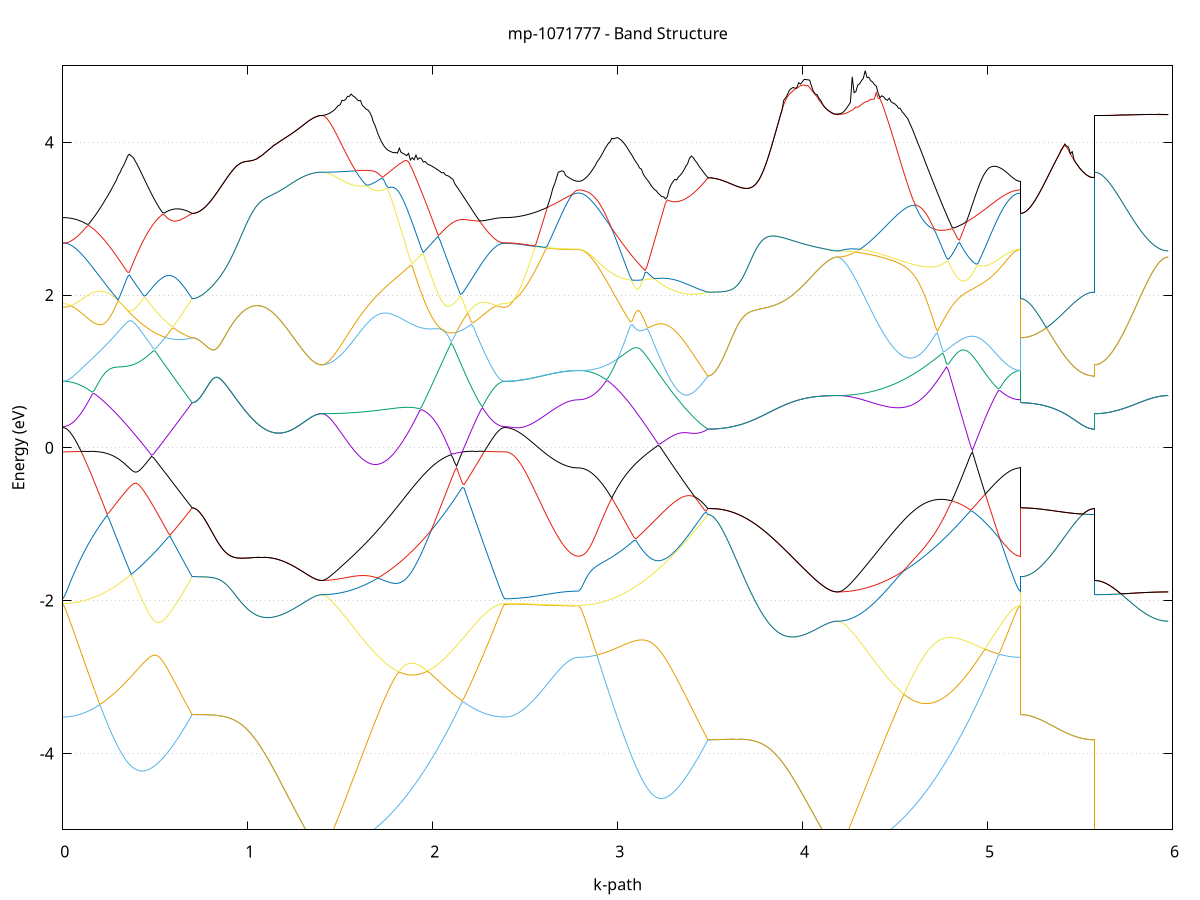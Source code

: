 set title 'mp-1071777 - Band Structure'
set xlabel 'k-path'
set ylabel 'Energy (eV)'
set grid y
set yrange [-5:5]
set terminal png size 800,600
set output 'mp-1071777_bands_gnuplot.png'
plot '-' using 1:2 with lines notitle, '-' using 1:2 with lines notitle, '-' using 1:2 with lines notitle, '-' using 1:2 with lines notitle, '-' using 1:2 with lines notitle, '-' using 1:2 with lines notitle, '-' using 1:2 with lines notitle, '-' using 1:2 with lines notitle, '-' using 1:2 with lines notitle, '-' using 1:2 with lines notitle, '-' using 1:2 with lines notitle, '-' using 1:2 with lines notitle, '-' using 1:2 with lines notitle, '-' using 1:2 with lines notitle, '-' using 1:2 with lines notitle, '-' using 1:2 with lines notitle, '-' using 1:2 with lines notitle, '-' using 1:2 with lines notitle, '-' using 1:2 with lines notitle, '-' using 1:2 with lines notitle, '-' using 1:2 with lines notitle, '-' using 1:2 with lines notitle, '-' using 1:2 with lines notitle, '-' using 1:2 with lines notitle
0.000000 -35.634667
0.009993 -35.634667
0.019986 -35.634667
0.029979 -35.634667
0.039972 -35.634667
0.049965 -35.634667
0.059958 -35.634568
0.069951 -35.634568
0.079944 -35.634467
0.089937 -35.634467
0.099930 -35.634367
0.109922 -35.634367
0.119915 -35.634267
0.129908 -35.634167
0.139901 -35.634167
0.149894 -35.634068
0.159887 -35.633967
0.169880 -35.633868
0.179873 -35.633767
0.189866 -35.633668
0.199859 -35.633567
0.209852 -35.633468
0.219845 -35.633367
0.229838 -35.633167
0.239831 -35.633068
0.249824 -35.632967
0.259817 -35.632867
0.269810 -35.632667
0.279803 -35.632568
0.289796 -35.632368
0.299789 -35.632267
0.309782 -35.632067
0.319774 -35.631968
0.329767 -35.631768
0.339760 -35.631667
0.349753 -35.631467
0.359746 -35.631267
0.369739 -35.631167
0.379732 -35.630967
0.389725 -35.630767
0.399718 -35.630668
0.409711 -35.630468
0.419704 -35.630268
0.429697 -35.630068
0.439690 -35.629967
0.449683 -35.629767
0.459676 -35.629568
0.469669 -35.629368
0.479662 -35.629267
0.489655 -35.629067
0.499648 -35.628867
0.509641 -35.628667
0.519633 -35.628568
0.529626 -35.628367
0.539619 -35.628167
0.549612 -35.627967
0.559605 -35.627868
0.569598 -35.627668
0.579591 -35.627468
0.589584 -35.627268
0.599577 -35.627167
0.609570 -35.626967
0.619563 -35.626867
0.629556 -35.626667
0.639549 -35.626467
0.649542 -35.626368
0.659535 -35.626168
0.669528 -35.626067
0.679521 -35.625867
0.689514 -35.625768
0.699507 -35.625568
0.699507 -35.625568
0.709509 -35.625568
0.719511 -35.625568
0.729513 -35.625568
0.739515 -35.625568
0.749517 -35.625568
0.759519 -35.625568
0.769521 -35.625568
0.779524 -35.625467
0.789526 -35.625467
0.799528 -35.625467
0.809530 -35.625467
0.819532 -35.625368
0.829534 -35.625368
0.839536 -35.625368
0.849538 -35.625267
0.859541 -35.625267
0.869543 -35.625267
0.879545 -35.625167
0.889547 -35.625167
0.899549 -35.625068
0.909551 -35.625068
0.919553 -35.624967
0.929555 -35.624967
0.939558 -35.624868
0.949560 -35.624868
0.959562 -35.624767
0.969564 -35.624767
0.979566 -35.624668
0.989568 -35.624567
0.999570 -35.624567
1.009572 -35.624468
1.019575 -35.624468
1.029577 -35.624367
1.039579 -35.624268
1.049581 -35.624268
1.059583 -35.624167
1.069585 -35.624167
1.079587 -35.624068
1.089589 -35.623967
1.099592 -35.623967
1.109594 -35.623868
1.119596 -35.623868
1.129598 -35.623767
1.139600 -35.623667
1.149602 -35.623667
1.159604 -35.623568
1.169606 -35.623568
1.179609 -35.623467
1.189611 -35.623467
1.199613 -35.623368
1.209615 -35.623368
1.219617 -35.623267
1.229619 -35.623267
1.239621 -35.623267
1.249623 -35.623168
1.259625 -35.623168
1.269628 -35.623067
1.279630 -35.623067
1.289632 -35.623067
1.299634 -35.623067
1.309636 -35.622968
1.319638 -35.622968
1.329640 -35.622968
1.339642 -35.622968
1.349645 -35.622867
1.359647 -35.622867
1.369649 -35.622867
1.379651 -35.622867
1.389653 -35.622867
1.399655 -35.622867
1.399655 -35.622867
1.409652 -35.622867
1.419649 -35.622867
1.429646 -35.622867
1.439643 -35.622968
1.449640 -35.622968
1.459637 -35.622968
1.469634 -35.623067
1.479631 -35.623067
1.489628 -35.623168
1.499625 -35.623168
1.509623 -35.623267
1.519620 -35.623267
1.529617 -35.623368
1.539614 -35.623467
1.549611 -35.623568
1.559608 -35.623667
1.569605 -35.623767
1.579602 -35.623767
1.589599 -35.623967
1.599596 -35.624068
1.609593 -35.624167
1.619590 -35.624268
1.629587 -35.624367
1.639584 -35.624468
1.649581 -35.624668
1.659578 -35.624767
1.669575 -35.624868
1.679572 -35.625068
1.689569 -35.625167
1.699566 -35.625368
1.709563 -35.625467
1.719560 -35.625667
1.729557 -35.625867
1.739554 -35.625968
1.749551 -35.626168
1.759548 -35.626368
1.769545 -35.626467
1.779542 -35.626667
1.789539 -35.626867
1.799536 -35.627068
1.809533 -35.627167
1.819530 -35.627367
1.829527 -35.627567
1.839524 -35.627767
1.849521 -35.627967
1.859519 -35.628167
1.869516 -35.628267
1.879513 -35.628467
1.889510 -35.628667
1.899507 -35.628867
1.909504 -35.629067
1.919501 -35.629267
1.929498 -35.629467
1.939495 -35.629667
1.949492 -35.629767
1.959489 -35.629967
1.969486 -35.630167
1.979483 -35.630367
1.989480 -35.630567
1.999477 -35.630668
2.009474 -35.630868
2.019471 -35.631068
2.029468 -35.631267
2.039465 -35.631367
2.049462 -35.631568
2.059459 -35.631768
2.069456 -35.631867
2.079453 -35.632067
2.089450 -35.632168
2.099447 -35.632368
2.109444 -35.632467
2.119441 -35.632667
2.129438 -35.632767
2.139435 -35.632967
2.149432 -35.633068
2.159429 -35.633167
2.169426 -35.633268
2.179423 -35.633468
2.189420 -35.633567
2.199417 -35.633668
2.209415 -35.633767
2.219412 -35.633868
2.229409 -35.633967
2.239406 -35.634068
2.249403 -35.634167
2.259400 -35.634167
2.269397 -35.634267
2.279394 -35.634367
2.289391 -35.634367
2.299388 -35.634467
2.309385 -35.634467
2.319382 -35.634568
2.329379 -35.634568
2.339376 -35.634667
2.349373 -35.634667
2.359370 -35.634667
2.369367 -35.634667
2.379364 -35.634667
2.389361 -35.634667
2.389361 -35.634667
2.399346 -35.634667
2.409331 -35.634667
2.419316 -35.634667
2.429301 -35.634667
2.439286 -35.634667
2.449271 -35.634667
2.459256 -35.634667
2.469240 -35.634667
2.479225 -35.634667
2.489210 -35.634667
2.499195 -35.634667
2.509180 -35.634667
2.519165 -35.634667
2.529150 -35.634667
2.539135 -35.634667
2.549120 -35.634667
2.559105 -35.634667
2.569090 -35.634667
2.579075 -35.634667
2.589060 -35.634667
2.599045 -35.634667
2.609029 -35.634667
2.619014 -35.634667
2.628999 -35.634667
2.638984 -35.634667
2.648969 -35.634667
2.658954 -35.634667
2.668939 -35.634667
2.678924 -35.634667
2.688909 -35.634667
2.698894 -35.634667
2.708879 -35.634568
2.718864 -35.634568
2.728849 -35.634568
2.738834 -35.634568
2.748818 -35.634568
2.758803 -35.634568
2.768788 -35.634568
2.778773 -35.634568
2.788758 -35.634568
2.788758 -35.634568
2.798751 -35.634568
2.808744 -35.634568
2.818737 -35.634568
2.828730 -35.634568
2.838723 -35.634568
2.848716 -35.634467
2.858709 -35.634467
2.868702 -35.634467
2.878695 -35.634367
2.888688 -35.634267
2.898681 -35.634267
2.908674 -35.634167
2.918667 -35.634068
2.928660 -35.634068
2.938652 -35.633967
2.948645 -35.633868
2.958638 -35.633767
2.968631 -35.633668
2.978624 -35.633567
2.988617 -35.633468
2.998610 -35.633367
3.008603 -35.633268
3.018596 -35.633167
3.028589 -35.632967
3.038582 -35.632867
3.048575 -35.632767
3.058568 -35.632568
3.068561 -35.632467
3.078554 -35.632368
3.088547 -35.632168
3.098540 -35.632067
3.108533 -35.631867
3.118526 -35.631667
3.128519 -35.631568
3.138511 -35.631367
3.148504 -35.631267
3.158497 -35.631068
3.168490 -35.630868
3.178483 -35.630767
3.188476 -35.630567
3.198469 -35.630367
3.208462 -35.630268
3.218455 -35.630068
3.228448 -35.629867
3.238441 -35.629667
3.248434 -35.629568
3.258427 -35.629368
3.268420 -35.629168
3.278413 -35.628968
3.288406 -35.628867
3.298399 -35.628667
3.308392 -35.628467
3.318385 -35.628267
3.328378 -35.628167
3.338371 -35.627967
3.348363 -35.627767
3.358356 -35.627668
3.368349 -35.627468
3.378342 -35.627268
3.388335 -35.627167
3.398328 -35.626967
3.408321 -35.626767
3.418314 -35.626667
3.428307 -35.626467
3.438300 -35.626368
3.448293 -35.626168
3.458286 -35.626067
3.468279 -35.625867
3.478272 -35.625768
3.488265 -35.625568
3.488265 -35.625568
3.498267 -35.625568
3.508269 -35.625568
3.518271 -35.625568
3.528273 -35.625568
3.538275 -35.625568
3.548278 -35.625568
3.558280 -35.625568
3.568282 -35.625467
3.578284 -35.625467
3.588286 -35.625467
3.598288 -35.625467
3.608290 -35.625368
3.618292 -35.625368
3.628295 -35.625368
3.638297 -35.625267
3.648299 -35.625267
3.658301 -35.625267
3.668303 -35.625167
3.678305 -35.625167
3.688307 -35.625068
3.698309 -35.625068
3.708312 -35.624967
3.718314 -35.624967
3.728316 -35.624868
3.738318 -35.624868
3.748320 -35.624767
3.758322 -35.624767
3.768324 -35.624668
3.778326 -35.624567
3.788328 -35.624567
3.798331 -35.624468
3.808333 -35.624468
3.818335 -35.624367
3.828337 -35.624268
3.838339 -35.624268
3.848341 -35.624167
3.858343 -35.624167
3.868345 -35.624068
3.878348 -35.623967
3.888350 -35.623967
3.898352 -35.623868
3.908354 -35.623868
3.918356 -35.623767
3.928358 -35.623667
3.938360 -35.623667
3.948362 -35.623568
3.958365 -35.623568
3.968367 -35.623467
3.978369 -35.623467
3.988371 -35.623368
3.998373 -35.623368
4.008375 -35.623267
4.018377 -35.623267
4.028379 -35.623267
4.038382 -35.623168
4.048384 -35.623168
4.058386 -35.623067
4.068388 -35.623067
4.078390 -35.623067
4.088392 -35.623067
4.098394 -35.622968
4.108396 -35.622968
4.118399 -35.622968
4.128401 -35.622968
4.138403 -35.622867
4.148405 -35.622867
4.158407 -35.622867
4.168409 -35.622867
4.178411 -35.622867
4.188413 -35.622867
4.188413 -35.622867
4.198410 -35.622867
4.208407 -35.622867
4.218404 -35.622867
4.228402 -35.622968
4.238399 -35.622968
4.248396 -35.622968
4.258393 -35.623067
4.268390 -35.623067
4.278387 -35.623168
4.288384 -35.623168
4.298381 -35.623267
4.308378 -35.623267
4.318375 -35.623368
4.328372 -35.623467
4.338369 -35.623568
4.348366 -35.623667
4.358363 -35.623667
4.368360 -35.623767
4.378357 -35.623868
4.388354 -35.624068
4.398351 -35.624167
4.408348 -35.624268
4.418345 -35.624367
4.428342 -35.624468
4.438339 -35.624668
4.448336 -35.624767
4.458333 -35.624868
4.468330 -35.625068
4.478327 -35.625167
4.488324 -35.625368
4.498321 -35.625467
4.508318 -35.625667
4.518315 -35.625768
4.528312 -35.625968
4.538309 -35.626168
4.548306 -35.626267
4.558303 -35.626467
4.568300 -35.626667
4.578298 -35.626767
4.588295 -35.626967
4.598292 -35.627167
4.608289 -35.627367
4.618286 -35.627567
4.628283 -35.627668
4.638280 -35.627868
4.648277 -35.628068
4.658274 -35.628267
4.668271 -35.628467
4.678268 -35.628667
4.688265 -35.628867
4.698262 -35.628968
4.708259 -35.629168
4.718256 -35.629368
4.728253 -35.629568
4.738250 -35.629767
4.748247 -35.629967
4.758244 -35.630068
4.768241 -35.630268
4.778238 -35.630468
4.788235 -35.630668
4.798232 -35.630868
4.808229 -35.630967
4.818226 -35.631167
4.828223 -35.631367
4.838220 -35.631467
4.848217 -35.631667
4.858214 -35.631867
4.868211 -35.631968
4.878208 -35.632168
4.888205 -35.632267
4.898202 -35.632467
4.908199 -35.632568
4.918196 -35.632667
4.928193 -35.632867
4.938191 -35.632967
4.948188 -35.633068
4.958185 -35.633268
4.968182 -35.633367
4.978179 -35.633468
4.988176 -35.633567
4.998173 -35.633668
5.008170 -35.633767
5.018167 -35.633868
5.028164 -35.633967
5.038161 -35.634068
5.048158 -35.634068
5.058155 -35.634167
5.068152 -35.634267
5.078149 -35.634267
5.088146 -35.634367
5.098143 -35.634467
5.108140 -35.634467
5.118137 -35.634467
5.128134 -35.634568
5.138131 -35.634568
5.148128 -35.634568
5.158125 -35.634568
5.168122 -35.634568
5.178119 -35.634568
5.178119 -35.625568
5.188104 -35.625568
5.198089 -35.625568
5.208074 -35.625568
5.218059 -35.625568
5.228044 -35.625568
5.238029 -35.625568
5.248014 -35.625568
5.257999 -35.625568
5.267984 -35.625568
5.277968 -35.625568
5.287953 -35.625568
5.297938 -35.625568
5.307923 -35.625568
5.317908 -35.625568
5.327893 -35.625568
5.337878 -35.625568
5.347863 -35.625568
5.357848 -35.625568
5.367833 -35.625568
5.377818 -35.625568
5.387803 -35.625568
5.397788 -35.625568
5.407773 -35.625568
5.417758 -35.625568
5.427742 -35.625568
5.437727 -35.625568
5.447712 -35.625568
5.457697 -35.625568
5.467682 -35.625568
5.477667 -35.625568
5.487652 -35.625568
5.497637 -35.625568
5.507622 -35.625568
5.517607 -35.625568
5.527592 -35.625568
5.537577 -35.625568
5.547562 -35.625568
5.557547 -35.625568
5.567531 -35.625568
5.577516 -35.625568
5.577516 -35.622867
5.587501 -35.622867
5.597486 -35.622867
5.607471 -35.622867
5.617456 -35.622867
5.627441 -35.622867
5.637426 -35.622867
5.647411 -35.622867
5.657396 -35.622867
5.667381 -35.622867
5.677366 -35.622867
5.687351 -35.622867
5.697336 -35.622867
5.707320 -35.622867
5.717305 -35.622867
5.727290 -35.622867
5.737275 -35.622867
5.747260 -35.622867
5.757245 -35.622867
5.767230 -35.622867
5.777215 -35.622867
5.787200 -35.622867
5.797185 -35.622867
5.807170 -35.622867
5.817155 -35.622867
5.827140 -35.622867
5.837125 -35.622867
5.847109 -35.622867
5.857094 -35.622867
5.867079 -35.622867
5.877064 -35.622867
5.887049 -35.622867
5.897034 -35.622867
5.907019 -35.622867
5.917004 -35.622867
5.926989 -35.622867
5.936974 -35.622867
5.946959 -35.622867
5.956944 -35.622867
5.966929 -35.622867
5.976914 -35.622867
e
0.000000 -35.622067
0.009993 -35.622067
0.019986 -35.622067
0.029979 -35.622067
0.039972 -35.622067
0.049965 -35.622067
0.059958 -35.622067
0.069951 -35.622067
0.079944 -35.622067
0.089937 -35.622067
0.099930 -35.622067
0.109922 -35.622067
0.119915 -35.622067
0.129908 -35.622067
0.139901 -35.622067
0.149894 -35.622067
0.159887 -35.622067
0.169880 -35.622067
0.179873 -35.622067
0.189866 -35.622167
0.199859 -35.622167
0.209852 -35.622167
0.219845 -35.622167
0.229838 -35.622167
0.239831 -35.622167
0.249824 -35.622167
0.259817 -35.622267
0.269810 -35.622267
0.279803 -35.622267
0.289796 -35.622267
0.299789 -35.622368
0.309782 -35.622368
0.319774 -35.622368
0.329767 -35.622467
0.339760 -35.622467
0.349753 -35.622467
0.359746 -35.622568
0.369739 -35.622568
0.379732 -35.622667
0.389725 -35.622667
0.399718 -35.622768
0.409711 -35.622768
0.419704 -35.622867
0.429697 -35.622867
0.439690 -35.622968
0.449683 -35.622968
0.459676 -35.623067
0.469669 -35.623168
0.479662 -35.623168
0.489655 -35.623267
0.499648 -35.623368
0.509641 -35.623467
0.519633 -35.623568
0.529626 -35.623667
0.539619 -35.623667
0.549612 -35.623767
0.559605 -35.623868
0.569598 -35.623967
0.579591 -35.624068
0.589584 -35.624167
0.599577 -35.624367
0.609570 -35.624468
0.619563 -35.624567
0.629556 -35.624668
0.639549 -35.624767
0.649542 -35.624967
0.659535 -35.625068
0.669528 -35.625167
0.679521 -35.625368
0.689514 -35.625467
0.699507 -35.625568
0.699507 -35.625568
0.709509 -35.625568
0.719511 -35.625568
0.729513 -35.625568
0.739515 -35.625568
0.749517 -35.625568
0.759519 -35.625568
0.769521 -35.625568
0.779524 -35.625467
0.789526 -35.625467
0.799528 -35.625467
0.809530 -35.625467
0.819532 -35.625368
0.829534 -35.625368
0.839536 -35.625368
0.849538 -35.625267
0.859541 -35.625267
0.869543 -35.625267
0.879545 -35.625167
0.889547 -35.625167
0.899549 -35.625068
0.909551 -35.625068
0.919553 -35.624967
0.929555 -35.624967
0.939558 -35.624868
0.949560 -35.624868
0.959562 -35.624767
0.969564 -35.624767
0.979566 -35.624668
0.989568 -35.624567
0.999570 -35.624567
1.009572 -35.624468
1.019575 -35.624468
1.029577 -35.624367
1.039579 -35.624268
1.049581 -35.624268
1.059583 -35.624167
1.069585 -35.624167
1.079587 -35.624068
1.089589 -35.623967
1.099592 -35.623967
1.109594 -35.623868
1.119596 -35.623868
1.129598 -35.623767
1.139600 -35.623667
1.149602 -35.623667
1.159604 -35.623568
1.169606 -35.623568
1.179609 -35.623467
1.189611 -35.623467
1.199613 -35.623368
1.209615 -35.623368
1.219617 -35.623267
1.229619 -35.623267
1.239621 -35.623267
1.249623 -35.623168
1.259625 -35.623168
1.269628 -35.623067
1.279630 -35.623067
1.289632 -35.623067
1.299634 -35.623067
1.309636 -35.622968
1.319638 -35.622968
1.329640 -35.622968
1.339642 -35.622968
1.349645 -35.622867
1.359647 -35.622867
1.369649 -35.622867
1.379651 -35.622867
1.389653 -35.622867
1.399655 -35.622867
1.399655 -35.622867
1.409652 -35.622867
1.419649 -35.622867
1.429646 -35.622867
1.439643 -35.622867
1.449640 -35.622867
1.459637 -35.622867
1.469634 -35.622867
1.479631 -35.622867
1.489628 -35.622867
1.499625 -35.622867
1.509623 -35.622867
1.519620 -35.622867
1.529617 -35.622867
1.539614 -35.622867
1.549611 -35.622867
1.559608 -35.622867
1.569605 -35.622768
1.579602 -35.622768
1.589599 -35.622768
1.599596 -35.622768
1.609593 -35.622768
1.619590 -35.622768
1.629587 -35.622768
1.639584 -35.622768
1.649581 -35.622768
1.659578 -35.622768
1.669575 -35.622768
1.679572 -35.622667
1.689569 -35.622667
1.699566 -35.622667
1.709563 -35.622667
1.719560 -35.622667
1.729557 -35.622667
1.739554 -35.622667
1.749551 -35.622667
1.759548 -35.622568
1.769545 -35.622568
1.779542 -35.622568
1.789539 -35.622568
1.799536 -35.622568
1.809533 -35.622568
1.819530 -35.622568
1.829527 -35.622568
1.839524 -35.622467
1.849521 -35.622467
1.859519 -35.622467
1.869516 -35.622467
1.879513 -35.622467
1.889510 -35.622467
1.899507 -35.622467
1.909504 -35.622368
1.919501 -35.622368
1.929498 -35.622368
1.939495 -35.622368
1.949492 -35.622368
1.959489 -35.622368
1.969486 -35.622368
1.979483 -35.622368
1.989480 -35.622267
1.999477 -35.622267
2.009474 -35.622267
2.019471 -35.622267
2.029468 -35.622267
2.039465 -35.622267
2.049462 -35.622267
2.059459 -35.622267
2.069456 -35.622167
2.079453 -35.622167
2.089450 -35.622167
2.099447 -35.622167
2.109444 -35.622167
2.119441 -35.622167
2.129438 -35.622167
2.139435 -35.622167
2.149432 -35.622167
2.159429 -35.622167
2.169426 -35.622067
2.179423 -35.622067
2.189420 -35.622067
2.199417 -35.622067
2.209415 -35.622067
2.219412 -35.622067
2.229409 -35.622067
2.239406 -35.622067
2.249403 -35.622067
2.259400 -35.622067
2.269397 -35.622067
2.279394 -35.622067
2.289391 -35.622067
2.299388 -35.622067
2.309385 -35.622067
2.319382 -35.622067
2.329379 -35.622067
2.339376 -35.622067
2.349373 -35.622067
2.359370 -35.622067
2.369367 -35.622067
2.379364 -35.622067
2.389361 -35.622067
2.389361 -35.622067
2.399346 -35.622067
2.409331 -35.622067
2.419316 -35.622067
2.429301 -35.622067
2.439286 -35.622067
2.449271 -35.622067
2.459256 -35.622067
2.469240 -35.622067
2.479225 -35.622067
2.489210 -35.622067
2.499195 -35.622067
2.509180 -35.622067
2.519165 -35.622067
2.529150 -35.622067
2.539135 -35.622067
2.549120 -35.622067
2.559105 -35.622067
2.569090 -35.622067
2.579075 -35.622067
2.589060 -35.622067
2.599045 -35.622067
2.609029 -35.622067
2.619014 -35.622067
2.628999 -35.622067
2.638984 -35.622067
2.648969 -35.622067
2.658954 -35.622067
2.668939 -35.622067
2.678924 -35.622067
2.688909 -35.622067
2.698894 -35.622067
2.708879 -35.622067
2.718864 -35.622067
2.728849 -35.622167
2.738834 -35.622167
2.748818 -35.622167
2.758803 -35.622167
2.768788 -35.622167
2.778773 -35.622167
2.788758 -35.622167
2.788758 -35.622167
2.798751 -35.622167
2.808744 -35.622167
2.818737 -35.622167
2.828730 -35.622167
2.838723 -35.622167
2.848716 -35.622167
2.858709 -35.622167
2.868702 -35.622167
2.878695 -35.622167
2.888688 -35.622167
2.898681 -35.622167
2.908674 -35.622167
2.918667 -35.622167
2.928660 -35.622167
2.938652 -35.622167
2.948645 -35.622167
2.958638 -35.622167
2.968631 -35.622167
2.978624 -35.622167
2.988617 -35.622267
2.998610 -35.622267
3.008603 -35.622267
3.018596 -35.622267
3.028589 -35.622267
3.038582 -35.622267
3.048575 -35.622267
3.058568 -35.622368
3.068561 -35.622368
3.078554 -35.622368
3.088547 -35.622368
3.098540 -35.622467
3.108533 -35.622467
3.118526 -35.622467
3.128519 -35.622568
3.138511 -35.622568
3.148504 -35.622568
3.158497 -35.622667
3.168490 -35.622667
3.178483 -35.622768
3.188476 -35.622768
3.198469 -35.622867
3.208462 -35.622867
3.218455 -35.622968
3.228448 -35.622968
3.238441 -35.623067
3.248434 -35.623168
3.258427 -35.623168
3.268420 -35.623267
3.278413 -35.623368
3.288406 -35.623368
3.298399 -35.623467
3.308392 -35.623568
3.318385 -35.623667
3.328378 -35.623767
3.338371 -35.623868
3.348363 -35.623967
3.358356 -35.624068
3.368349 -35.624167
3.378342 -35.624268
3.388335 -35.624367
3.398328 -35.624468
3.408321 -35.624567
3.418314 -35.624668
3.428307 -35.624767
3.438300 -35.624967
3.448293 -35.625068
3.458286 -35.625167
3.468279 -35.625368
3.478272 -35.625467
3.488265 -35.625568
3.488265 -35.625568
3.498267 -35.625568
3.508269 -35.625568
3.518271 -35.625568
3.528273 -35.625568
3.538275 -35.625568
3.548278 -35.625568
3.558280 -35.625568
3.568282 -35.625467
3.578284 -35.625467
3.588286 -35.625467
3.598288 -35.625467
3.608290 -35.625368
3.618292 -35.625368
3.628295 -35.625368
3.638297 -35.625267
3.648299 -35.625267
3.658301 -35.625267
3.668303 -35.625167
3.678305 -35.625167
3.688307 -35.625068
3.698309 -35.625068
3.708312 -35.624967
3.718314 -35.624967
3.728316 -35.624868
3.738318 -35.624868
3.748320 -35.624767
3.758322 -35.624767
3.768324 -35.624668
3.778326 -35.624567
3.788328 -35.624567
3.798331 -35.624468
3.808333 -35.624468
3.818335 -35.624367
3.828337 -35.624268
3.838339 -35.624268
3.848341 -35.624167
3.858343 -35.624167
3.868345 -35.624068
3.878348 -35.623967
3.888350 -35.623967
3.898352 -35.623868
3.908354 -35.623868
3.918356 -35.623767
3.928358 -35.623667
3.938360 -35.623667
3.948362 -35.623568
3.958365 -35.623568
3.968367 -35.623467
3.978369 -35.623467
3.988371 -35.623368
3.998373 -35.623368
4.008375 -35.623267
4.018377 -35.623267
4.028379 -35.623267
4.038382 -35.623168
4.048384 -35.623168
4.058386 -35.623067
4.068388 -35.623067
4.078390 -35.623067
4.088392 -35.622968
4.098394 -35.622968
4.108396 -35.622968
4.118399 -35.622968
4.128401 -35.622968
4.138403 -35.622867
4.148405 -35.622867
4.158407 -35.622867
4.168409 -35.622867
4.178411 -35.622867
4.188413 -35.622867
4.188413 -35.622867
4.198410 -35.622867
4.208407 -35.622867
4.218404 -35.622867
4.228402 -35.622867
4.238399 -35.622867
4.248396 -35.622867
4.258393 -35.622867
4.268390 -35.622867
4.278387 -35.622867
4.288384 -35.622867
4.298381 -35.622867
4.308378 -35.622867
4.318375 -35.622867
4.328372 -35.622867
4.338369 -35.622867
4.348366 -35.622867
4.358363 -35.622867
4.368360 -35.622768
4.378357 -35.622768
4.388354 -35.622768
4.398351 -35.622768
4.408348 -35.622768
4.418345 -35.622768
4.428342 -35.622768
4.438339 -35.622768
4.448336 -35.622768
4.458333 -35.622768
4.468330 -35.622768
4.478327 -35.622768
4.488324 -35.622667
4.498321 -35.622667
4.508318 -35.622667
4.518315 -35.622667
4.528312 -35.622667
4.538309 -35.622667
4.548306 -35.622667
4.558303 -35.622667
4.568300 -35.622667
4.578298 -35.622568
4.588295 -35.622568
4.598292 -35.622568
4.608289 -35.622568
4.618286 -35.622568
4.628283 -35.622568
4.638280 -35.622568
4.648277 -35.622568
4.658274 -35.622467
4.668271 -35.622467
4.678268 -35.622467
4.688265 -35.622467
4.698262 -35.622467
4.708259 -35.622467
4.718256 -35.622467
4.728253 -35.622467
4.738250 -35.622368
4.748247 -35.622368
4.758244 -35.622368
4.768241 -35.622368
4.778238 -35.622368
4.788235 -35.622368
4.798232 -35.622368
4.808229 -35.622368
4.818226 -35.622368
4.828223 -35.622267
4.838220 -35.622267
4.848217 -35.622267
4.858214 -35.622267
4.868211 -35.622267
4.878208 -35.622267
4.888205 -35.622267
4.898202 -35.622267
4.908199 -35.622267
4.918196 -35.622267
4.928193 -35.622267
4.938191 -35.622167
4.948188 -35.622167
4.958185 -35.622167
4.968182 -35.622167
4.978179 -35.622167
4.988176 -35.622167
4.998173 -35.622167
5.008170 -35.622167
5.018167 -35.622167
5.028164 -35.622167
5.038161 -35.622167
5.048158 -35.622167
5.058155 -35.622167
5.068152 -35.622167
5.078149 -35.622167
5.088146 -35.622167
5.098143 -35.622167
5.108140 -35.622167
5.118137 -35.622167
5.128134 -35.622167
5.138131 -35.622167
5.148128 -35.622167
5.158125 -35.622167
5.168122 -35.622167
5.178119 -35.622167
5.178119 -35.625568
5.188104 -35.625568
5.198089 -35.625568
5.208074 -35.625568
5.218059 -35.625568
5.228044 -35.625568
5.238029 -35.625568
5.248014 -35.625568
5.257999 -35.625568
5.267984 -35.625568
5.277968 -35.625568
5.287953 -35.625568
5.297938 -35.625568
5.307923 -35.625568
5.317908 -35.625568
5.327893 -35.625568
5.337878 -35.625568
5.347863 -35.625568
5.357848 -35.625568
5.367833 -35.625568
5.377818 -35.625568
5.387803 -35.625568
5.397788 -35.625568
5.407773 -35.625568
5.417758 -35.625568
5.427742 -35.625568
5.437727 -35.625568
5.447712 -35.625568
5.457697 -35.625568
5.467682 -35.625568
5.477667 -35.625568
5.487652 -35.625568
5.497637 -35.625568
5.507622 -35.625568
5.517607 -35.625568
5.527592 -35.625568
5.537577 -35.625568
5.547562 -35.625568
5.557547 -35.625568
5.567531 -35.625568
5.577516 -35.625568
5.577516 -35.622867
5.587501 -35.622867
5.597486 -35.622867
5.607471 -35.622867
5.617456 -35.622867
5.627441 -35.622867
5.637426 -35.622867
5.647411 -35.622867
5.657396 -35.622867
5.667381 -35.622867
5.677366 -35.622867
5.687351 -35.622867
5.697336 -35.622867
5.707320 -35.622867
5.717305 -35.622867
5.727290 -35.622867
5.737275 -35.622867
5.747260 -35.622867
5.757245 -35.622867
5.767230 -35.622867
5.777215 -35.622867
5.787200 -35.622867
5.797185 -35.622867
5.807170 -35.622867
5.817155 -35.622867
5.827140 -35.622867
5.837125 -35.622867
5.847109 -35.622867
5.857094 -35.622867
5.867079 -35.622867
5.877064 -35.622867
5.887049 -35.622867
5.897034 -35.622867
5.907019 -35.622867
5.917004 -35.622867
5.926989 -35.622867
5.936974 -35.622867
5.946959 -35.622867
5.956944 -35.622867
5.966929 -35.622867
5.976914 -35.622867
e
0.000000 -17.841368
0.009993 -17.841368
0.019986 -17.841368
0.029979 -17.841268
0.039972 -17.841168
0.049965 -17.841068
0.059958 -17.840968
0.069951 -17.840768
0.079944 -17.840567
0.089937 -17.840367
0.099930 -17.840167
0.109922 -17.839868
0.119915 -17.839668
0.129908 -17.839368
0.139901 -17.839067
0.149894 -17.838767
0.159887 -17.838368
0.169880 -17.838068
0.179873 -17.837668
0.189866 -17.837367
0.199859 -17.836968
0.209852 -17.836568
0.219845 -17.836168
0.229838 -17.835767
0.239831 -17.835368
0.249824 -17.834968
0.259817 -17.834567
0.269810 -17.834267
0.279803 -17.833868
0.289796 -17.833468
0.299789 -17.833168
0.309782 -17.832867
0.319774 -17.832567
0.329767 -17.832268
0.339760 -17.832068
0.349753 -17.831868
0.359746 -17.831668
0.369739 -17.831467
0.379732 -17.831367
0.389725 -17.831367
0.399718 -17.831367
0.409711 -17.831367
0.419704 -17.831467
0.429697 -17.831568
0.439690 -17.831768
0.449683 -17.831968
0.459676 -17.832268
0.469669 -17.832567
0.479662 -17.832967
0.489655 -17.833368
0.499648 -17.833868
0.509641 -17.834267
0.519633 -17.834868
0.529626 -17.835368
0.539619 -17.836067
0.549612 -17.837067
0.559605 -17.837868
0.569598 -17.838767
0.579591 -17.839468
0.589584 -17.840167
0.599577 -17.840768
0.609570 -17.841268
0.619563 -17.841667
0.629556 -17.842067
0.639549 -17.842368
0.649542 -17.842668
0.659535 -17.842868
0.669528 -17.842968
0.679521 -17.842968
0.689514 -17.842968
0.699507 -17.842868
0.699507 -17.842868
0.709509 -17.842868
0.719511 -17.842768
0.729513 -17.842768
0.739515 -17.842668
0.749517 -17.842468
0.759519 -17.842368
0.769521 -17.842167
0.779524 -17.841967
0.789526 -17.841667
0.799528 -17.841468
0.809530 -17.841168
0.819532 -17.840768
0.829534 -17.840467
0.839536 -17.840067
0.849538 -17.839668
0.859541 -17.839268
0.869543 -17.838867
0.879545 -17.838368
0.889547 -17.837968
0.899549 -17.837467
0.909551 -17.836968
0.919553 -17.836468
0.929555 -17.835867
0.939558 -17.835368
0.949560 -17.834868
0.959562 -17.834267
0.969564 -17.833768
0.979566 -17.833168
0.989568 -17.832667
0.999570 -17.832168
1.009572 -17.831668
1.019575 -17.831167
1.029577 -17.830668
1.039579 -17.830168
1.049581 -17.829767
1.059583 -17.829268
1.069585 -17.828968
1.079587 -17.828568
1.089589 -17.828267
1.099592 -17.827967
1.109594 -17.827768
1.119596 -17.827568
1.129598 -17.827468
1.139600 -17.827368
1.149602 -17.827368
1.159604 -17.827368
1.169606 -17.827468
1.179609 -17.827568
1.189611 -17.827768
1.199613 -17.827967
1.209615 -17.828167
1.219617 -17.828467
1.229619 -17.828768
1.239621 -17.829068
1.249623 -17.829368
1.259625 -17.829667
1.269628 -17.830068
1.279630 -17.830368
1.289632 -17.830668
1.299634 -17.831067
1.309636 -17.831367
1.319638 -17.831568
1.329640 -17.831868
1.339642 -17.832068
1.349645 -17.832268
1.359647 -17.832467
1.369649 -17.832567
1.379651 -17.832667
1.389653 -17.832767
1.399655 -17.832767
1.399655 -17.832767
1.409652 -17.832767
1.419649 -17.832667
1.429646 -17.832567
1.439643 -17.832467
1.449640 -17.832368
1.459637 -17.832168
1.469634 -17.831968
1.479631 -17.831768
1.489628 -17.831467
1.499625 -17.831167
1.509623 -17.830868
1.519620 -17.830468
1.529617 -17.830068
1.539614 -17.829767
1.549611 -17.829268
1.559608 -17.828868
1.569605 -17.828467
1.579602 -17.827967
1.589599 -17.827468
1.599596 -17.826968
1.609593 -17.826467
1.619590 -17.825968
1.629587 -17.825468
1.639584 -17.824967
1.649581 -17.824468
1.659578 -17.823968
1.669575 -17.823567
1.679572 -17.823068
1.689569 -17.822668
1.699566 -17.822167
1.709563 -17.821867
1.719560 -17.821468
1.729557 -17.821168
1.739554 -17.820868
1.749551 -17.820567
1.759548 -17.820367
1.769545 -17.820168
1.779542 -17.820068
1.789539 -17.819968
1.799536 -17.819968
1.809533 -17.819968
1.819530 -17.819968
1.829527 -17.820068
1.839524 -17.820168
1.849521 -17.820367
1.859519 -17.820567
1.869516 -17.820868
1.879513 -17.821068
1.889510 -17.821468
1.899507 -17.821767
1.909504 -17.822167
1.919501 -17.822568
1.929498 -17.822968
1.939495 -17.823467
1.949492 -17.823867
1.959489 -17.824368
1.969486 -17.824867
1.979483 -17.825367
1.989480 -17.825968
1.999477 -17.826467
2.009474 -17.827068
2.019471 -17.827568
2.029468 -17.828167
2.039465 -17.828768
2.049462 -17.829268
2.059459 -17.829867
2.069456 -17.830468
2.079453 -17.830967
2.089450 -17.831568
2.099447 -17.832068
2.109444 -17.832667
2.119441 -17.833168
2.129438 -17.833768
2.139435 -17.834267
2.149432 -17.834768
2.159429 -17.835268
2.169426 -17.835767
2.179423 -17.836168
2.189420 -17.836668
2.199417 -17.837067
2.209415 -17.837467
2.219412 -17.837868
2.229409 -17.838268
2.239406 -17.838667
2.249403 -17.838967
2.259400 -17.839268
2.269397 -17.839568
2.279394 -17.839868
2.289391 -17.840167
2.299388 -17.840367
2.309385 -17.840567
2.319382 -17.840768
2.329379 -17.840968
2.339376 -17.841068
2.349373 -17.841168
2.359370 -17.841268
2.369367 -17.841368
2.379364 -17.841368
2.389361 -17.841368
2.389361 -17.841368
2.399346 -17.841368
2.409331 -17.841268
2.419316 -17.841268
2.429301 -17.841168
2.439286 -17.840968
2.449271 -17.840868
2.459256 -17.840667
2.469240 -17.840367
2.479225 -17.840167
2.489210 -17.839868
2.499195 -17.839568
2.509180 -17.839268
2.519165 -17.838967
2.529150 -17.838567
2.539135 -17.838168
2.549120 -17.837768
2.559105 -17.837367
2.569090 -17.836968
2.579075 -17.836568
2.589060 -17.836168
2.599045 -17.835667
2.609029 -17.835268
2.619014 -17.834768
2.628999 -17.834367
2.638984 -17.833967
2.648969 -17.833468
2.658954 -17.833068
2.668939 -17.832667
2.678924 -17.832368
2.688909 -17.831968
2.698894 -17.831668
2.708879 -17.831367
2.718864 -17.831067
2.728849 -17.830768
2.738834 -17.830568
2.748818 -17.830468
2.758803 -17.830268
2.768788 -17.830168
2.778773 -17.830168
2.788758 -17.830068
2.788758 -17.830068
2.798751 -17.830068
2.808744 -17.830068
2.818737 -17.830068
2.828730 -17.829967
2.838723 -17.829967
2.848716 -17.829867
2.858709 -17.829767
2.868702 -17.829667
2.878695 -17.829567
2.888688 -17.829467
2.898681 -17.829368
2.908674 -17.829168
2.918667 -17.829068
2.928660 -17.828868
2.938652 -17.828768
2.948645 -17.828568
2.958638 -17.828467
2.968631 -17.828267
2.978624 -17.828167
2.988617 -17.827967
2.998610 -17.827867
3.008603 -17.827668
3.018596 -17.827568
3.028589 -17.827468
3.038582 -17.827368
3.048575 -17.827268
3.058568 -17.827268
3.068561 -17.827168
3.078554 -17.827168
3.088547 -17.827268
3.098540 -17.827268
3.108533 -17.827368
3.118526 -17.827468
3.128519 -17.827668
3.138511 -17.827867
3.148504 -17.828067
3.158497 -17.828367
3.168490 -17.828768
3.178483 -17.829068
3.188476 -17.829567
3.198469 -17.829967
3.208462 -17.830568
3.218455 -17.831067
3.228448 -17.831668
3.238441 -17.832268
3.248434 -17.832967
3.258427 -17.833967
3.268420 -17.835368
3.278413 -17.836668
3.288406 -17.837968
3.298399 -17.839168
3.308392 -17.840267
3.318385 -17.841268
3.328378 -17.842268
3.338371 -17.843167
3.348363 -17.844068
3.358356 -17.844867
3.368349 -17.845568
3.378342 -17.846167
3.388335 -17.846767
3.398328 -17.847268
3.408321 -17.847668
3.418314 -17.847967
3.428307 -17.848267
3.438300 -17.848468
3.448293 -17.848568
3.458286 -17.848668
3.468279 -17.848668
3.478272 -17.848568
3.488265 -17.848468
3.488265 -17.848468
3.498267 -17.848368
3.508269 -17.848368
3.518271 -17.848267
3.528273 -17.848167
3.538275 -17.847967
3.548278 -17.847767
3.558280 -17.847568
3.568282 -17.847368
3.578284 -17.847068
3.588286 -17.846767
3.598288 -17.846367
3.608290 -17.846068
3.618292 -17.845668
3.628295 -17.845167
3.638297 -17.844767
3.648299 -17.844268
3.658301 -17.843768
3.668303 -17.843267
3.678305 -17.842668
3.688307 -17.842067
3.698309 -17.841468
3.708312 -17.840868
3.718314 -17.840267
3.728316 -17.839568
3.738318 -17.838967
3.748320 -17.838268
3.758322 -17.837567
3.768324 -17.836868
3.778326 -17.836268
3.788328 -17.835567
3.798331 -17.834868
3.808333 -17.834167
3.818335 -17.833568
3.828337 -17.832867
3.838339 -17.832268
3.848341 -17.831568
3.858343 -17.830967
3.868345 -17.830468
3.878348 -17.829867
3.888350 -17.829368
3.898352 -17.828968
3.908354 -17.828568
3.918356 -17.828167
3.928358 -17.827867
3.938360 -17.827568
3.948362 -17.827368
3.958365 -17.827168
3.968367 -17.827068
3.978369 -17.827068
3.988371 -17.827068
3.998373 -17.827068
4.008375 -17.827168
4.018377 -17.827268
4.028379 -17.827468
4.038382 -17.827668
4.048384 -17.827867
4.058386 -17.828067
4.068388 -17.828267
4.078390 -17.828568
4.088392 -17.828768
4.098394 -17.828968
4.108396 -17.829168
4.118399 -17.829467
4.128401 -17.829567
4.138403 -17.829767
4.148405 -17.829867
4.158407 -17.829967
4.168409 -17.830068
4.178411 -17.830168
4.188413 -17.830168
4.188413 -17.830168
4.198410 -17.830168
4.208407 -17.830068
4.218404 -17.830068
4.228402 -17.829967
4.238399 -17.829867
4.248396 -17.829767
4.258393 -17.829667
4.268390 -17.829467
4.278387 -17.829268
4.288384 -17.829068
4.298381 -17.828868
4.308378 -17.828668
4.318375 -17.828467
4.328372 -17.828167
4.338369 -17.827867
4.348366 -17.827668
4.358363 -17.827368
4.368360 -17.827068
4.378357 -17.826767
4.388354 -17.826367
4.398351 -17.826068
4.408348 -17.825768
4.418345 -17.825468
4.428342 -17.825067
4.438339 -17.824768
4.448336 -17.824468
4.458333 -17.824068
4.468330 -17.823767
4.478327 -17.823467
4.488324 -17.823168
4.498321 -17.822868
4.508318 -17.822668
4.518315 -17.822367
4.528312 -17.822067
4.538309 -17.821867
4.548306 -17.821668
4.558303 -17.821468
4.568300 -17.821268
4.578298 -17.821168
4.588295 -17.821068
4.598292 -17.820968
4.608289 -17.820868
4.618286 -17.820767
4.628283 -17.820767
4.638280 -17.820667
4.648277 -17.820667
4.658274 -17.820667
4.668271 -17.820767
4.678268 -17.820767
4.688265 -17.820868
4.698262 -17.820968
4.708259 -17.821068
4.718256 -17.821268
4.728253 -17.821368
4.738250 -17.821568
4.748247 -17.821767
4.758244 -17.821967
4.768241 -17.822167
4.778238 -17.822367
4.788235 -17.822568
4.798232 -17.822768
4.808229 -17.823068
4.818226 -17.823268
4.828223 -17.823567
4.838220 -17.823767
4.848217 -17.824068
4.858214 -17.824368
4.868211 -17.824668
4.878208 -17.824867
4.888205 -17.825167
4.898202 -17.825468
4.908199 -17.825668
4.918196 -17.825968
4.928193 -17.826268
4.938191 -17.826467
4.948188 -17.826767
4.958185 -17.827068
4.968182 -17.827268
4.978179 -17.827468
4.988176 -17.827768
4.998173 -17.827967
5.008170 -17.828167
5.018167 -17.828367
5.028164 -17.828568
5.038161 -17.828768
5.048158 -17.828968
5.058155 -17.829168
5.068152 -17.829268
5.078149 -17.829467
5.088146 -17.829567
5.098143 -17.829667
5.108140 -17.829767
5.118137 -17.829867
5.128134 -17.829967
5.138131 -17.829967
5.148128 -17.830068
5.158125 -17.830068
5.168122 -17.830068
5.178119 -17.830068
5.178119 -17.842868
5.188104 -17.842868
5.198089 -17.842868
5.208074 -17.842968
5.218059 -17.842968
5.228044 -17.843068
5.238029 -17.843167
5.248014 -17.843267
5.257999 -17.843467
5.267984 -17.843567
5.277968 -17.843768
5.287953 -17.843868
5.297938 -17.844068
5.307923 -17.844268
5.317908 -17.844468
5.327893 -17.844667
5.337878 -17.844867
5.347863 -17.845067
5.357848 -17.845268
5.367833 -17.845468
5.377818 -17.845668
5.387803 -17.845968
5.397788 -17.846167
5.407773 -17.846367
5.417758 -17.846567
5.427742 -17.846767
5.437727 -17.846968
5.447712 -17.847168
5.457697 -17.847368
5.467682 -17.847468
5.477667 -17.847668
5.487652 -17.847767
5.497637 -17.847867
5.507622 -17.848067
5.517607 -17.848167
5.527592 -17.848267
5.537577 -17.848267
5.547562 -17.848368
5.557547 -17.848368
5.567531 -17.848368
5.577516 -17.848468
5.577516 -17.832767
5.587501 -17.832767
5.597486 -17.832767
5.607471 -17.832667
5.617456 -17.832667
5.627441 -17.832667
5.637426 -17.832567
5.647411 -17.832567
5.657396 -17.832467
5.667381 -17.832467
5.677366 -17.832368
5.687351 -17.832268
5.697336 -17.832268
5.707320 -17.832168
5.717305 -17.832068
5.727290 -17.831968
5.737275 -17.831868
5.747260 -17.831768
5.757245 -17.831668
5.767230 -17.831568
5.777215 -17.831467
5.787200 -17.831367
5.797185 -17.831267
5.807170 -17.831167
5.817155 -17.831067
5.827140 -17.830967
5.837125 -17.830868
5.847109 -17.830768
5.857094 -17.830668
5.867079 -17.830568
5.877064 -17.830568
5.887049 -17.830468
5.897034 -17.830368
5.907019 -17.830368
5.917004 -17.830268
5.926989 -17.830268
5.936974 -17.830168
5.946959 -17.830168
5.956944 -17.830168
5.966929 -17.830168
5.976914 -17.830168
e
0.000000 -17.747667
0.009993 -17.747868
0.019986 -17.748468
0.029979 -17.749368
0.039972 -17.750467
0.049965 -17.751667
0.059958 -17.753068
0.069951 -17.754568
0.079944 -17.756068
0.089937 -17.757668
0.099930 -17.759267
0.109922 -17.760967
0.119915 -17.762667
0.129908 -17.764468
0.139901 -17.766268
0.149894 -17.768068
0.159887 -17.769967
0.169880 -17.771867
0.179873 -17.773768
0.189866 -17.775668
0.199859 -17.777667
0.209852 -17.779667
0.219845 -17.781568
0.229838 -17.783568
0.239831 -17.785567
0.249824 -17.787668
0.259817 -17.789668
0.269810 -17.791667
0.279803 -17.793668
0.289796 -17.795668
0.299789 -17.797667
0.309782 -17.799668
0.319774 -17.801668
0.329767 -17.803567
0.339760 -17.805567
0.349753 -17.807468
0.359746 -17.809368
0.369739 -17.811167
0.379732 -17.813067
0.389725 -17.814868
0.399718 -17.816568
0.409711 -17.818268
0.419704 -17.819968
0.429697 -17.821668
0.439690 -17.823268
0.449683 -17.824768
0.459676 -17.826268
0.469669 -17.827668
0.479662 -17.829068
0.489655 -17.830368
0.499648 -17.831668
0.509641 -17.832867
0.519633 -17.833967
0.529626 -17.835068
0.539619 -17.835867
0.549612 -17.836468
0.559605 -17.837067
0.569598 -17.837668
0.579591 -17.838168
0.589584 -17.838767
0.599577 -17.839268
0.609570 -17.839868
0.619563 -17.840367
0.629556 -17.840768
0.639549 -17.841268
0.649542 -17.841667
0.659535 -17.841967
0.669528 -17.842268
0.679521 -17.842568
0.689514 -17.842768
0.699507 -17.842868
0.699507 -17.842868
0.709509 -17.842868
0.719511 -17.842768
0.729513 -17.842768
0.739515 -17.842668
0.749517 -17.842468
0.759519 -17.842368
0.769521 -17.842167
0.779524 -17.841967
0.789526 -17.841667
0.799528 -17.841468
0.809530 -17.841168
0.819532 -17.840768
0.829534 -17.840467
0.839536 -17.840067
0.849538 -17.839668
0.859541 -17.839268
0.869543 -17.838867
0.879545 -17.838368
0.889547 -17.837968
0.899549 -17.837467
0.909551 -17.836968
0.919553 -17.836468
0.929555 -17.835867
0.939558 -17.835368
0.949560 -17.834868
0.959562 -17.834267
0.969564 -17.833768
0.979566 -17.833168
0.989568 -17.832667
0.999570 -17.832168
1.009572 -17.831668
1.019575 -17.831167
1.029577 -17.830668
1.039579 -17.830168
1.049581 -17.829767
1.059583 -17.829268
1.069585 -17.828968
1.079587 -17.828568
1.089589 -17.828267
1.099592 -17.827967
1.109594 -17.827768
1.119596 -17.827568
1.129598 -17.827468
1.139600 -17.827368
1.149602 -17.827368
1.159604 -17.827368
1.169606 -17.827468
1.179609 -17.827568
1.189611 -17.827768
1.199613 -17.827967
1.209615 -17.828167
1.219617 -17.828467
1.229619 -17.828768
1.239621 -17.829068
1.249623 -17.829368
1.259625 -17.829667
1.269628 -17.830068
1.279630 -17.830368
1.289632 -17.830668
1.299634 -17.831067
1.309636 -17.831367
1.319638 -17.831568
1.329640 -17.831868
1.339642 -17.832068
1.349645 -17.832268
1.359647 -17.832467
1.369649 -17.832567
1.379651 -17.832667
1.389653 -17.832767
1.399655 -17.832767
1.399655 -17.832767
1.409652 -17.832767
1.419649 -17.832667
1.429646 -17.832567
1.439643 -17.832368
1.449640 -17.832168
1.459637 -17.831968
1.469634 -17.831668
1.479631 -17.831367
1.489628 -17.831067
1.499625 -17.830668
1.509623 -17.830168
1.519620 -17.829667
1.529617 -17.829168
1.539614 -17.828668
1.549611 -17.828067
1.559608 -17.827368
1.569605 -17.826767
1.579602 -17.826068
1.589599 -17.825267
1.599596 -17.824468
1.609593 -17.823667
1.619590 -17.822868
1.629587 -17.821967
1.639584 -17.821068
1.649581 -17.820068
1.659578 -17.819067
1.669575 -17.818068
1.679572 -17.817068
1.689569 -17.816067
1.699566 -17.814968
1.709563 -17.813868
1.719560 -17.812667
1.729557 -17.811567
1.739554 -17.810368
1.749551 -17.809168
1.759548 -17.807968
1.769545 -17.806667
1.779542 -17.805467
1.789539 -17.804168
1.799536 -17.802868
1.809533 -17.801568
1.819530 -17.800268
1.829527 -17.798967
1.839524 -17.797667
1.849521 -17.796267
1.859519 -17.794968
1.869516 -17.793568
1.879513 -17.792268
1.889510 -17.791968
1.899507 -17.791767
1.909504 -17.791467
1.919501 -17.791168
1.929498 -17.790768
1.939495 -17.790367
1.949492 -17.789967
1.959489 -17.789468
1.969486 -17.788968
1.979483 -17.788467
1.989480 -17.787868
1.999477 -17.787267
2.009474 -17.786568
2.019471 -17.785868
2.029468 -17.785168
2.039465 -17.784368
2.049462 -17.783568
2.059459 -17.782667
2.069456 -17.781868
2.079453 -17.780967
2.089450 -17.779968
2.099447 -17.778968
2.109444 -17.777967
2.119441 -17.776968
2.129438 -17.775968
2.139435 -17.774867
2.149432 -17.773768
2.159429 -17.772668
2.169426 -17.771467
2.179423 -17.770367
2.189420 -17.769168
2.199417 -17.767968
2.209415 -17.766768
2.219412 -17.765567
2.229409 -17.764267
2.239406 -17.763068
2.249403 -17.761768
2.259400 -17.760568
2.269397 -17.759267
2.279394 -17.758067
2.289391 -17.756767
2.299388 -17.755568
2.309385 -17.754268
2.319382 -17.753068
2.329379 -17.751967
2.339376 -17.750868
2.349373 -17.749768
2.359370 -17.748867
2.369367 -17.748168
2.379364 -17.747768
2.389361 -17.747667
2.389361 -17.747667
2.399346 -17.747667
2.409331 -17.747667
2.419316 -17.747667
2.429301 -17.747667
2.439286 -17.747667
2.449271 -17.747667
2.459256 -17.747567
2.469240 -17.747567
2.479225 -17.747567
2.489210 -17.747567
2.499195 -17.747567
2.509180 -17.747467
2.519165 -17.747467
2.529150 -17.747467
2.539135 -17.747367
2.549120 -17.747367
2.559105 -17.747367
2.569090 -17.747267
2.579075 -17.747267
2.589060 -17.747167
2.599045 -17.747167
2.609029 -17.747167
2.619014 -17.747067
2.628999 -17.747067
2.638984 -17.747067
2.648969 -17.746968
2.658954 -17.747367
2.668939 -17.747768
2.678924 -17.748168
2.688909 -17.748568
2.698894 -17.748967
2.708879 -17.749268
2.718864 -17.749568
2.728849 -17.749868
2.738834 -17.750068
2.748818 -17.750267
2.758803 -17.750467
2.768788 -17.750567
2.778773 -17.750567
2.788758 -17.750667
2.788758 -17.750667
2.798751 -17.751068
2.808744 -17.752167
2.818737 -17.753567
2.828730 -17.754967
2.838723 -17.756467
2.848716 -17.758067
2.858709 -17.759667
2.868702 -17.761367
2.878695 -17.763068
2.888688 -17.764868
2.898681 -17.766668
2.908674 -17.768467
2.918667 -17.770267
2.928660 -17.772168
2.938652 -17.774068
2.948645 -17.775968
2.958638 -17.777867
2.968631 -17.779868
2.978624 -17.781868
2.988617 -17.783767
2.998610 -17.785868
3.008603 -17.787868
3.018596 -17.789867
3.028589 -17.791867
3.038582 -17.793868
3.048575 -17.795967
3.058568 -17.797967
3.068561 -17.799968
3.078554 -17.802067
3.088547 -17.804067
3.098540 -17.806068
3.108533 -17.807968
3.118526 -17.809967
3.128519 -17.811868
3.138511 -17.813868
3.148504 -17.815767
3.158497 -17.817567
3.168490 -17.819368
3.178483 -17.821168
3.188476 -17.822968
3.198469 -17.824668
3.208462 -17.826367
3.218455 -17.827967
3.228448 -17.829567
3.238441 -17.831067
3.248434 -17.832567
3.258427 -17.833668
3.268420 -17.834467
3.278413 -17.835168
3.288406 -17.835967
3.298399 -17.836768
3.308392 -17.837567
3.318385 -17.838368
3.328378 -17.839168
3.338371 -17.839968
3.348363 -17.840768
3.358356 -17.841568
3.368349 -17.842368
3.378342 -17.843068
3.388335 -17.843768
3.398328 -17.844468
3.408321 -17.845067
3.418314 -17.845668
3.428307 -17.846267
3.438300 -17.846767
3.448293 -17.847168
3.458286 -17.847568
3.468279 -17.847967
3.478272 -17.848167
3.488265 -17.848468
3.488265 -17.848468
3.498267 -17.848368
3.508269 -17.848368
3.518271 -17.848267
3.528273 -17.848167
3.538275 -17.847967
3.548278 -17.847767
3.558280 -17.847568
3.568282 -17.847368
3.578284 -17.847068
3.588286 -17.846767
3.598288 -17.846367
3.608290 -17.846068
3.618292 -17.845668
3.628295 -17.845167
3.638297 -17.844767
3.648299 -17.844268
3.658301 -17.843768
3.668303 -17.843267
3.678305 -17.842668
3.688307 -17.842067
3.698309 -17.841468
3.708312 -17.840868
3.718314 -17.840267
3.728316 -17.839568
3.738318 -17.838967
3.748320 -17.838268
3.758322 -17.837567
3.768324 -17.836868
3.778326 -17.836268
3.788328 -17.835567
3.798331 -17.834868
3.808333 -17.834167
3.818335 -17.833568
3.828337 -17.832867
3.838339 -17.832268
3.848341 -17.831568
3.858343 -17.830967
3.868345 -17.830468
3.878348 -17.829867
3.888350 -17.829368
3.898352 -17.828968
3.908354 -17.828568
3.918356 -17.828167
3.928358 -17.827867
3.938360 -17.827568
3.948362 -17.827368
3.958365 -17.827168
3.968367 -17.827068
3.978369 -17.827068
3.988371 -17.827068
3.998373 -17.827068
4.008375 -17.827168
4.018377 -17.827268
4.028379 -17.827468
4.038382 -17.827668
4.048384 -17.827867
4.058386 -17.828067
4.068388 -17.828267
4.078390 -17.828568
4.088392 -17.828768
4.098394 -17.828968
4.108396 -17.829168
4.118399 -17.829467
4.128401 -17.829567
4.138403 -17.829767
4.148405 -17.829867
4.158407 -17.829967
4.168409 -17.830068
4.178411 -17.830168
4.188413 -17.830168
4.188413 -17.830168
4.198410 -17.830168
4.208407 -17.830068
4.218404 -17.829967
4.228402 -17.829767
4.238399 -17.829667
4.248396 -17.829368
4.258393 -17.829168
4.268390 -17.828868
4.278387 -17.828467
4.288384 -17.828067
4.298381 -17.827668
4.308378 -17.827168
4.318375 -17.826667
4.328372 -17.826068
4.338369 -17.825568
4.348366 -17.824867
4.358363 -17.824268
4.368360 -17.823567
4.378357 -17.822868
4.388354 -17.822067
4.398351 -17.821268
4.408348 -17.820467
4.418345 -17.819568
4.428342 -17.818668
4.438339 -17.817767
4.448336 -17.816768
4.458333 -17.815767
4.468330 -17.814768
4.478327 -17.813768
4.488324 -17.812667
4.498321 -17.811567
4.508318 -17.810468
4.518315 -17.809368
4.528312 -17.808167
4.538309 -17.806967
4.548306 -17.805768
4.558303 -17.804568
4.568300 -17.803368
4.578298 -17.802167
4.588295 -17.800867
4.598292 -17.799568
4.608289 -17.799568
4.618286 -17.799768
4.628283 -17.799868
4.638280 -17.799968
4.648277 -17.799968
4.658274 -17.799968
4.668271 -17.799868
4.678268 -17.799768
4.688265 -17.799568
4.698262 -17.799367
4.708259 -17.799167
4.718256 -17.798868
4.728253 -17.798468
4.738250 -17.798168
4.748247 -17.797667
4.758244 -17.797168
4.768241 -17.796668
4.778238 -17.796167
4.788235 -17.795568
4.798232 -17.794867
4.808229 -17.794168
4.818226 -17.793468
4.828223 -17.792668
4.838220 -17.791867
4.848217 -17.790968
4.858214 -17.790067
4.868211 -17.789168
4.878208 -17.788168
4.888205 -17.787167
4.898202 -17.786168
4.908199 -17.785068
4.918196 -17.783967
4.928193 -17.782868
4.938191 -17.781668
4.948188 -17.780568
4.958185 -17.779267
4.968182 -17.778067
4.978179 -17.776768
4.988176 -17.775468
4.998173 -17.774168
5.008170 -17.772868
5.018167 -17.771567
5.028164 -17.770167
5.038161 -17.768767
5.048158 -17.767367
5.058155 -17.765967
5.068152 -17.764568
5.078149 -17.763168
5.088146 -17.761768
5.098143 -17.760368
5.108140 -17.758868
5.118137 -17.757468
5.128134 -17.756068
5.138131 -17.754668
5.148128 -17.753367
5.158125 -17.752067
5.168122 -17.751068
5.178119 -17.750667
5.178119 -17.842868
5.188104 -17.842868
5.198089 -17.842868
5.208074 -17.842968
5.218059 -17.842968
5.228044 -17.843068
5.238029 -17.843167
5.248014 -17.843267
5.257999 -17.843467
5.267984 -17.843567
5.277968 -17.843768
5.287953 -17.843868
5.297938 -17.844068
5.307923 -17.844268
5.317908 -17.844468
5.327893 -17.844667
5.337878 -17.844867
5.347863 -17.845067
5.357848 -17.845268
5.367833 -17.845468
5.377818 -17.845668
5.387803 -17.845968
5.397788 -17.846167
5.407773 -17.846367
5.417758 -17.846567
5.427742 -17.846767
5.437727 -17.846968
5.447712 -17.847168
5.457697 -17.847368
5.467682 -17.847468
5.477667 -17.847668
5.487652 -17.847767
5.497637 -17.847867
5.507622 -17.848067
5.517607 -17.848167
5.527592 -17.848267
5.537577 -17.848267
5.547562 -17.848368
5.557547 -17.848368
5.567531 -17.848368
5.577516 -17.848468
5.577516 -17.832767
5.587501 -17.832767
5.597486 -17.832767
5.607471 -17.832667
5.617456 -17.832667
5.627441 -17.832667
5.637426 -17.832567
5.647411 -17.832567
5.657396 -17.832467
5.667381 -17.832467
5.677366 -17.832368
5.687351 -17.832268
5.697336 -17.832268
5.707320 -17.832168
5.717305 -17.832068
5.727290 -17.831968
5.737275 -17.831868
5.747260 -17.831768
5.757245 -17.831668
5.767230 -17.831568
5.777215 -17.831467
5.787200 -17.831367
5.797185 -17.831267
5.807170 -17.831167
5.817155 -17.831067
5.827140 -17.830967
5.837125 -17.830868
5.847109 -17.830768
5.857094 -17.830668
5.867079 -17.830568
5.877064 -17.830568
5.887049 -17.830468
5.897034 -17.830368
5.907019 -17.830368
5.917004 -17.830268
5.926989 -17.830268
5.936974 -17.830168
5.946959 -17.830168
5.956944 -17.830168
5.966929 -17.830168
5.976914 -17.830168
e
0.000000 -17.747067
0.009993 -17.747067
0.019986 -17.746968
0.029979 -17.746968
0.039972 -17.746868
0.049965 -17.746768
0.059958 -17.746668
0.069951 -17.746468
0.079944 -17.746368
0.089937 -17.746168
0.099930 -17.745967
0.109922 -17.745667
0.119915 -17.745468
0.129908 -17.745168
0.139901 -17.744868
0.149894 -17.744567
0.159887 -17.744267
0.169880 -17.743868
0.179873 -17.743468
0.189866 -17.743067
0.199859 -17.742667
0.209852 -17.742268
0.219845 -17.741868
0.229838 -17.741367
0.239831 -17.740868
0.249824 -17.740368
0.259817 -17.739867
0.269810 -17.739368
0.279803 -17.738768
0.289796 -17.738267
0.299789 -17.737668
0.309782 -17.737068
0.319774 -17.736467
0.329767 -17.735868
0.339760 -17.735267
0.349753 -17.734668
0.359746 -17.733967
0.369739 -17.734368
0.379732 -17.735768
0.389725 -17.737068
0.399718 -17.738267
0.409711 -17.739467
0.419704 -17.740568
0.429697 -17.741567
0.439690 -17.742468
0.449683 -17.743268
0.459676 -17.743968
0.469669 -17.744668
0.479662 -17.745168
0.489655 -17.745667
0.499648 -17.746067
0.509641 -17.746368
0.519633 -17.746568
0.529626 -17.746668
0.539619 -17.746668
0.549612 -17.746668
0.559605 -17.746568
0.569598 -17.746468
0.579591 -17.746168
0.589584 -17.745867
0.599577 -17.745567
0.609570 -17.745168
0.619563 -17.744768
0.629556 -17.744267
0.639549 -17.743768
0.649542 -17.743268
0.659535 -17.742667
0.669528 -17.742068
0.679521 -17.741467
0.689514 -17.740768
0.699507 -17.740168
0.699507 -17.740168
0.709509 -17.740168
0.719511 -17.740268
0.729513 -17.740368
0.739515 -17.740468
0.749517 -17.740668
0.759519 -17.740968
0.769521 -17.741267
0.779524 -17.741567
0.789526 -17.741968
0.799528 -17.742368
0.809530 -17.742867
0.819532 -17.743468
0.829534 -17.743968
0.839536 -17.744668
0.849538 -17.745268
0.859541 -17.746067
0.869543 -17.746768
0.879545 -17.747567
0.889547 -17.748468
0.899549 -17.749368
0.909551 -17.750267
0.919553 -17.751268
0.929555 -17.752268
0.939558 -17.753267
0.949560 -17.754368
0.959562 -17.755368
0.969564 -17.756467
0.979566 -17.757568
0.989568 -17.758768
0.999570 -17.759867
1.009572 -17.760967
1.019575 -17.762068
1.029577 -17.763168
1.039579 -17.764167
1.049581 -17.765268
1.059583 -17.766268
1.069585 -17.767167
1.079587 -17.768068
1.089589 -17.768967
1.099592 -17.769768
1.109594 -17.770467
1.119596 -17.771168
1.129598 -17.771767
1.139600 -17.772268
1.149602 -17.772768
1.159604 -17.773067
1.169606 -17.773367
1.179609 -17.773567
1.189611 -17.773668
1.199613 -17.773768
1.209615 -17.773768
1.219617 -17.773668
1.229619 -17.773467
1.239621 -17.773267
1.249623 -17.773067
1.259625 -17.772768
1.269628 -17.772468
1.279630 -17.772067
1.289632 -17.771667
1.299634 -17.771368
1.309636 -17.770968
1.319638 -17.770568
1.329640 -17.770167
1.339642 -17.769868
1.349645 -17.769468
1.359647 -17.769268
1.369649 -17.769068
1.379651 -17.768867
1.389653 -17.768767
1.399655 -17.768767
1.399655 -17.768767
1.409652 -17.768767
1.419649 -17.768967
1.429646 -17.769268
1.439643 -17.769668
1.449640 -17.770267
1.459637 -17.770868
1.469634 -17.771467
1.479631 -17.772168
1.489628 -17.772968
1.499625 -17.773768
1.509623 -17.774567
1.519620 -17.775368
1.529617 -17.776167
1.539614 -17.777068
1.549611 -17.777867
1.559608 -17.778768
1.569605 -17.779567
1.579602 -17.780368
1.589599 -17.781167
1.599596 -17.781968
1.609593 -17.782768
1.619590 -17.783568
1.629587 -17.784267
1.639584 -17.784968
1.649581 -17.785667
1.659578 -17.786368
1.669575 -17.786967
1.679572 -17.787568
1.689569 -17.788168
1.699566 -17.788667
1.709563 -17.789168
1.719560 -17.789668
1.729557 -17.790067
1.739554 -17.790468
1.749551 -17.790868
1.759548 -17.791168
1.769545 -17.791467
1.779542 -17.791767
1.789539 -17.791968
1.799536 -17.792168
1.809533 -17.792268
1.819530 -17.792368
1.829527 -17.792468
1.839524 -17.792468
1.849521 -17.792468
1.859519 -17.792368
1.869516 -17.792268
1.879513 -17.792068
1.889510 -17.790868
1.899507 -17.789568
1.909504 -17.788168
1.919501 -17.786867
1.929498 -17.785467
1.939495 -17.784167
1.949492 -17.782768
1.959489 -17.781468
1.969486 -17.780168
1.979483 -17.778868
1.989480 -17.777567
1.999477 -17.776267
2.009474 -17.774967
2.019471 -17.773668
2.029468 -17.772468
2.039465 -17.771268
2.049462 -17.770067
2.059459 -17.768867
2.069456 -17.767668
2.079453 -17.766568
2.089450 -17.765367
2.099447 -17.764267
2.109444 -17.763268
2.119441 -17.762168
2.129438 -17.761167
2.139435 -17.760168
2.149432 -17.759267
2.159429 -17.758267
2.169426 -17.757468
2.179423 -17.756567
2.189420 -17.755768
2.199417 -17.754967
2.209415 -17.754168
2.219412 -17.753467
2.229409 -17.752768
2.239406 -17.752167
2.249403 -17.751568
2.259400 -17.750968
2.269397 -17.750467
2.279394 -17.749968
2.289391 -17.749468
2.299388 -17.749067
2.309385 -17.748767
2.319382 -17.748368
2.329379 -17.748168
2.339376 -17.747868
2.349373 -17.747667
2.359370 -17.747467
2.369367 -17.747367
2.379364 -17.747167
2.389361 -17.747067
2.389361 -17.747067
2.399346 -17.747067
2.409331 -17.747067
2.419316 -17.747067
2.429301 -17.747067
2.439286 -17.746968
2.449271 -17.746968
2.459256 -17.746968
2.469240 -17.746968
2.479225 -17.746968
2.489210 -17.746868
2.499195 -17.746868
2.509180 -17.746868
2.519165 -17.746868
2.529150 -17.746768
2.539135 -17.746768
2.549120 -17.746768
2.559105 -17.746668
2.569090 -17.746668
2.579075 -17.746568
2.589060 -17.746568
2.599045 -17.746568
2.609029 -17.746468
2.619014 -17.746468
2.628999 -17.746468
2.638984 -17.746468
2.648969 -17.746868
2.658954 -17.746968
2.668939 -17.746968
2.678924 -17.746868
2.688909 -17.746868
2.698894 -17.746868
2.708879 -17.746868
2.718864 -17.746768
2.728849 -17.746768
2.738834 -17.746768
2.748818 -17.746768
2.758803 -17.746768
2.768788 -17.746768
2.778773 -17.746768
2.788758 -17.746768
2.788758 -17.746768
2.798751 -17.746268
2.808744 -17.746067
2.818737 -17.745967
2.828730 -17.745867
2.838723 -17.745867
2.848716 -17.745667
2.858709 -17.745567
2.868702 -17.745368
2.878695 -17.745168
2.888688 -17.744968
2.898681 -17.744768
2.908674 -17.744567
2.918667 -17.744267
2.928660 -17.743968
2.938652 -17.743668
2.948645 -17.743368
2.958638 -17.742967
2.968631 -17.742667
2.978624 -17.742268
2.988617 -17.741868
2.998610 -17.741467
3.008603 -17.740968
3.018596 -17.740568
3.028589 -17.740068
3.038582 -17.739567
3.048575 -17.739068
3.058568 -17.738568
3.068561 -17.738067
3.078554 -17.737468
3.088547 -17.736967
3.098540 -17.736368
3.108533 -17.735768
3.118526 -17.735167
3.128519 -17.734568
3.138511 -17.733967
3.148504 -17.733367
3.158497 -17.732768
3.168490 -17.732067
3.178483 -17.732468
3.188476 -17.733467
3.198469 -17.734368
3.208462 -17.735167
3.218455 -17.735968
3.228448 -17.736667
3.238441 -17.737268
3.248434 -17.737768
3.258427 -17.738267
3.268420 -17.738668
3.278413 -17.738968
3.288406 -17.739268
3.298399 -17.739368
3.308392 -17.739567
3.318385 -17.739567
3.328378 -17.739567
3.338371 -17.739567
3.348363 -17.739467
3.358356 -17.739368
3.368349 -17.739168
3.378342 -17.738868
3.388335 -17.738668
3.398328 -17.738367
3.408321 -17.737967
3.418314 -17.737668
3.428307 -17.737268
3.438300 -17.736867
3.448293 -17.736368
3.458286 -17.735968
3.468279 -17.735467
3.478272 -17.735067
3.488265 -17.734568
3.488265 -17.734568
3.498267 -17.734568
3.508269 -17.734668
3.518271 -17.734768
3.528273 -17.734967
3.538275 -17.735167
3.548278 -17.735467
3.558280 -17.735868
3.568282 -17.736268
3.578284 -17.736667
3.588286 -17.737168
3.598288 -17.737768
3.608290 -17.738367
3.618292 -17.739068
3.628295 -17.739767
3.638297 -17.740568
3.648299 -17.741367
3.658301 -17.742268
3.668303 -17.743268
3.678305 -17.744167
3.688307 -17.745268
3.698309 -17.746268
3.708312 -17.747367
3.718314 -17.748568
3.728316 -17.749668
3.738318 -17.750868
3.748320 -17.752167
3.758322 -17.753367
3.768324 -17.754668
3.778326 -17.755868
3.788328 -17.757168
3.798331 -17.758468
3.808333 -17.759767
3.818335 -17.760967
3.828337 -17.762168
3.838339 -17.763468
3.848341 -17.764568
3.858343 -17.765767
3.868345 -17.766868
3.878348 -17.767868
3.888350 -17.768867
3.898352 -17.769768
3.908354 -17.770568
3.918356 -17.771368
3.928358 -17.772067
3.938360 -17.772668
3.948362 -17.773167
3.958365 -17.773668
3.968367 -17.773968
3.978369 -17.774268
3.988371 -17.774368
3.998373 -17.774468
4.008375 -17.774468
4.018377 -17.774368
4.028379 -17.774168
4.038382 -17.773968
4.048384 -17.773668
4.058386 -17.773367
4.068388 -17.772968
4.078390 -17.772568
4.088392 -17.772168
4.098394 -17.771667
4.108396 -17.771268
4.118399 -17.770768
4.128401 -17.770367
4.138403 -17.769967
4.148405 -17.769668
4.158407 -17.769368
4.168409 -17.769168
4.178411 -17.768967
4.188413 -17.768967
4.188413 -17.768967
4.198410 -17.769068
4.208407 -17.769368
4.218404 -17.769768
4.228402 -17.770367
4.238399 -17.771068
4.248396 -17.771867
4.258393 -17.772768
4.268390 -17.773668
4.278387 -17.774667
4.288384 -17.775668
4.298381 -17.776668
4.308378 -17.777767
4.318375 -17.778768
4.328372 -17.779868
4.338369 -17.780867
4.348366 -17.781968
4.358363 -17.782968
4.368360 -17.783967
4.378357 -17.784968
4.388354 -17.785968
4.398351 -17.786867
4.408348 -17.787868
4.418345 -17.788767
4.428342 -17.789668
4.438339 -17.790468
4.448336 -17.791268
4.458333 -17.792068
4.468330 -17.792867
4.478327 -17.793568
4.488324 -17.794268
4.498321 -17.794968
4.508318 -17.795568
4.518315 -17.796167
4.528312 -17.796668
4.538309 -17.797168
4.548306 -17.797667
4.558303 -17.798068
4.568300 -17.798468
4.578298 -17.798768
4.588295 -17.799067
4.598292 -17.799367
4.608289 -17.798268
4.618286 -17.797068
4.628283 -17.795768
4.638280 -17.794367
4.648277 -17.793067
4.658274 -17.791767
4.668271 -17.790468
4.678268 -17.789168
4.688265 -17.787768
4.698262 -17.786468
4.708259 -17.785168
4.718256 -17.783767
4.728253 -17.782467
4.738250 -17.781167
4.748247 -17.779868
4.758244 -17.778568
4.768241 -17.777268
4.778238 -17.775968
4.788235 -17.774767
4.798232 -17.773467
4.808229 -17.772268
4.818226 -17.771068
4.828223 -17.769868
4.838220 -17.768667
4.848217 -17.767467
4.858214 -17.766368
4.868211 -17.765168
4.878208 -17.764067
4.888205 -17.763068
4.898202 -17.761968
4.908199 -17.760967
4.918196 -17.759968
4.928193 -17.758968
4.938191 -17.758067
4.948188 -17.757168
4.958185 -17.756267
4.968182 -17.755468
4.978179 -17.754668
4.988176 -17.753868
4.998173 -17.753068
5.008170 -17.752368
5.018167 -17.751767
5.028164 -17.751068
5.038161 -17.750467
5.048158 -17.749968
5.058155 -17.749468
5.068152 -17.748967
5.078149 -17.748568
5.088146 -17.748168
5.098143 -17.747768
5.108140 -17.747467
5.118137 -17.747167
5.128134 -17.746968
5.138131 -17.746768
5.148128 -17.746668
5.158125 -17.746568
5.168122 -17.746568
5.178119 -17.746768
5.178119 -17.740168
5.188104 -17.740168
5.198089 -17.740068
5.208074 -17.740068
5.218059 -17.739967
5.228044 -17.739867
5.238029 -17.739767
5.248014 -17.739667
5.257999 -17.739567
5.267984 -17.739467
5.277968 -17.739268
5.287953 -17.739068
5.297938 -17.738968
5.307923 -17.738768
5.317908 -17.738568
5.327893 -17.738367
5.337878 -17.738167
5.347863 -17.737967
5.357848 -17.737668
5.367833 -17.737468
5.377818 -17.737268
5.387803 -17.737068
5.397788 -17.736867
5.407773 -17.736667
5.417758 -17.736467
5.427742 -17.736168
5.437727 -17.736068
5.447712 -17.735868
5.457697 -17.735668
5.467682 -17.735467
5.477667 -17.735367
5.487652 -17.735167
5.497637 -17.735067
5.507622 -17.734967
5.517607 -17.734868
5.527592 -17.734768
5.537577 -17.734668
5.547562 -17.734668
5.557547 -17.734568
5.567531 -17.734568
5.577516 -17.734568
5.577516 -17.768767
5.587501 -17.768767
5.597486 -17.768767
5.607471 -17.768767
5.617456 -17.768767
5.627441 -17.768767
5.637426 -17.768767
5.647411 -17.768767
5.657396 -17.768767
5.667381 -17.768767
5.677366 -17.768767
5.687351 -17.768767
5.697336 -17.768767
5.707320 -17.768767
5.717305 -17.768767
5.727290 -17.768767
5.737275 -17.768767
5.747260 -17.768767
5.757245 -17.768867
5.767230 -17.768867
5.777215 -17.768867
5.787200 -17.768867
5.797185 -17.768867
5.807170 -17.768867
5.817155 -17.768867
5.827140 -17.768867
5.837125 -17.768867
5.847109 -17.768867
5.857094 -17.768867
5.867079 -17.768867
5.877064 -17.768967
5.887049 -17.768967
5.897034 -17.768967
5.907019 -17.768967
5.917004 -17.768967
5.926989 -17.768967
5.936974 -17.768967
5.946959 -17.768967
5.956944 -17.768967
5.966929 -17.768967
5.976914 -17.768967
e
0.000000 -17.738167
0.009993 -17.737967
0.019986 -17.737568
0.029979 -17.736867
0.039972 -17.736068
0.049965 -17.735267
0.059958 -17.734368
0.069951 -17.733467
0.079944 -17.732568
0.089937 -17.731668
0.099930 -17.730867
0.109922 -17.729968
0.119915 -17.729267
0.129908 -17.728468
0.139901 -17.727767
0.149894 -17.727068
0.159887 -17.726468
0.169880 -17.725867
0.179873 -17.725368
0.189866 -17.724868
0.199859 -17.724367
0.209852 -17.723968
0.219845 -17.723568
0.229838 -17.723167
0.239831 -17.722867
0.249824 -17.722668
0.259817 -17.722368
0.269810 -17.722168
0.279803 -17.722068
0.289796 -17.721968
0.299789 -17.723568
0.309782 -17.725268
0.319774 -17.726868
0.329767 -17.728468
0.339760 -17.729968
0.349753 -17.731468
0.359746 -17.732968
0.369739 -17.733367
0.379732 -17.732668
0.389725 -17.732067
0.399718 -17.731368
0.409711 -17.730667
0.419704 -17.729968
0.429697 -17.729267
0.439690 -17.728568
0.449683 -17.727867
0.459676 -17.727168
0.469669 -17.726468
0.479662 -17.725967
0.489655 -17.726468
0.499648 -17.727068
0.509641 -17.727567
0.519633 -17.728168
0.529626 -17.728668
0.539619 -17.729267
0.549612 -17.729968
0.559605 -17.730567
0.569598 -17.731168
0.579591 -17.731867
0.589584 -17.732568
0.599577 -17.733168
0.609570 -17.733867
0.619563 -17.734568
0.629556 -17.735267
0.639549 -17.735968
0.649542 -17.736667
0.659535 -17.737368
0.669528 -17.738067
0.679521 -17.738768
0.689514 -17.739467
0.699507 -17.740168
0.699507 -17.740168
0.709509 -17.740168
0.719511 -17.740268
0.729513 -17.740368
0.739515 -17.740468
0.749517 -17.740668
0.759519 -17.740968
0.769521 -17.741267
0.779524 -17.741567
0.789526 -17.741968
0.799528 -17.742368
0.809530 -17.742867
0.819532 -17.743468
0.829534 -17.743968
0.839536 -17.744668
0.849538 -17.745268
0.859541 -17.746067
0.869543 -17.746768
0.879545 -17.747567
0.889547 -17.748468
0.899549 -17.749368
0.909551 -17.750267
0.919553 -17.751268
0.929555 -17.752268
0.939558 -17.753267
0.949560 -17.754368
0.959562 -17.755368
0.969564 -17.756467
0.979566 -17.757568
0.989568 -17.758768
0.999570 -17.759867
1.009572 -17.760967
1.019575 -17.762068
1.029577 -17.763168
1.039579 -17.764167
1.049581 -17.765268
1.059583 -17.766268
1.069585 -17.767167
1.079587 -17.768068
1.089589 -17.768967
1.099592 -17.769768
1.109594 -17.770467
1.119596 -17.771168
1.129598 -17.771767
1.139600 -17.772268
1.149602 -17.772768
1.159604 -17.773067
1.169606 -17.773367
1.179609 -17.773567
1.189611 -17.773668
1.199613 -17.773768
1.209615 -17.773768
1.219617 -17.773668
1.229619 -17.773467
1.239621 -17.773267
1.249623 -17.773067
1.259625 -17.772768
1.269628 -17.772468
1.279630 -17.772067
1.289632 -17.771667
1.299634 -17.771368
1.309636 -17.770968
1.319638 -17.770568
1.329640 -17.770167
1.339642 -17.769868
1.349645 -17.769468
1.359647 -17.769268
1.369649 -17.769068
1.379651 -17.768867
1.389653 -17.768767
1.399655 -17.768767
1.399655 -17.768767
1.409652 -17.768767
1.419649 -17.768767
1.429646 -17.768767
1.439643 -17.768767
1.449640 -17.768767
1.459637 -17.768767
1.469634 -17.768867
1.479631 -17.768867
1.489628 -17.768867
1.499625 -17.768967
1.509623 -17.768967
1.519620 -17.768967
1.529617 -17.769068
1.539614 -17.769068
1.549611 -17.769068
1.559608 -17.769068
1.569605 -17.769068
1.579602 -17.769068
1.589599 -17.769068
1.599596 -17.769068
1.609593 -17.768967
1.619590 -17.768967
1.629587 -17.768867
1.639584 -17.768667
1.649581 -17.768567
1.659578 -17.768368
1.669575 -17.768168
1.679572 -17.767868
1.689569 -17.767568
1.699566 -17.767167
1.709563 -17.766768
1.719560 -17.766368
1.729557 -17.765867
1.739554 -17.765268
1.749551 -17.764668
1.759548 -17.763967
1.769545 -17.763268
1.779542 -17.762467
1.789539 -17.761568
1.799536 -17.760668
1.809533 -17.759667
1.819530 -17.758668
1.829527 -17.757468
1.839524 -17.756367
1.849521 -17.755167
1.859519 -17.753868
1.869516 -17.752568
1.879513 -17.751168
1.889510 -17.749768
1.899507 -17.748368
1.909504 -17.746868
1.919501 -17.745368
1.929498 -17.743768
1.939495 -17.742268
1.949492 -17.740668
1.959489 -17.739068
1.969486 -17.737368
1.979483 -17.735768
1.989480 -17.734168
1.999477 -17.732468
2.009474 -17.730767
2.019471 -17.729167
2.029468 -17.727467
2.039465 -17.725867
2.049462 -17.724168
2.059459 -17.722568
2.069456 -17.720968
2.079453 -17.719368
2.089450 -17.717768
2.099447 -17.716168
2.109444 -17.714668
2.119441 -17.715267
2.129438 -17.715868
2.139435 -17.716468
2.149432 -17.717167
2.159429 -17.717868
2.169426 -17.718667
2.179423 -17.719468
2.189420 -17.720268
2.199417 -17.721068
2.209415 -17.721968
2.219412 -17.722867
2.229409 -17.723768
2.239406 -17.724767
2.249403 -17.725668
2.259400 -17.726668
2.269397 -17.727667
2.279394 -17.728768
2.289391 -17.729768
2.299388 -17.730867
2.309385 -17.731867
2.319382 -17.732968
2.329379 -17.733967
2.339376 -17.734967
2.349373 -17.735968
2.359370 -17.736767
2.369367 -17.737568
2.379364 -17.737967
2.389361 -17.738167
2.389361 -17.738167
2.399346 -17.738167
2.409331 -17.738267
2.419316 -17.738367
2.429301 -17.738467
2.439286 -17.738568
2.449271 -17.738768
2.459256 -17.738968
2.469240 -17.739268
2.479225 -17.739567
2.489210 -17.739867
2.499195 -17.740168
2.509180 -17.740468
2.519165 -17.740868
2.529150 -17.741267
2.539135 -17.741668
2.549120 -17.742168
2.559105 -17.742567
2.569090 -17.743067
2.579075 -17.743568
2.589060 -17.744067
2.599045 -17.744467
2.609029 -17.744968
2.619014 -17.745468
2.628999 -17.745967
2.638984 -17.746368
2.648969 -17.746368
2.658954 -17.746368
2.668939 -17.746268
2.678924 -17.746268
2.688909 -17.746268
2.698894 -17.746168
2.708879 -17.746168
2.718864 -17.746168
2.728849 -17.746168
2.738834 -17.746168
2.748818 -17.746067
2.758803 -17.746067
2.768788 -17.746067
2.778773 -17.746067
2.788758 -17.746067
2.788758 -17.746067
2.798751 -17.746067
2.808744 -17.745368
2.818737 -17.744167
2.828730 -17.743067
2.838723 -17.741868
2.848716 -17.740668
2.858709 -17.739567
2.868702 -17.738467
2.878695 -17.737468
2.888688 -17.736467
2.898681 -17.735467
2.908674 -17.734568
2.918667 -17.733667
2.928660 -17.732868
2.938652 -17.731967
2.948645 -17.731268
2.958638 -17.730467
2.968631 -17.729768
2.978624 -17.729167
2.988617 -17.728568
2.998610 -17.727968
3.008603 -17.727467
3.018596 -17.726968
3.028589 -17.726468
3.038582 -17.726067
3.048575 -17.725668
3.058568 -17.725268
3.068561 -17.724968
3.078554 -17.724667
3.088547 -17.724467
3.098540 -17.724168
3.108533 -17.724068
3.118526 -17.725468
3.128519 -17.726768
3.138511 -17.727968
3.148504 -17.729167
3.158497 -17.730367
3.168490 -17.731468
3.178483 -17.731468
3.188476 -17.730767
3.198469 -17.730068
3.208462 -17.729468
3.218455 -17.728768
3.228448 -17.728068
3.238441 -17.727367
3.248434 -17.726668
3.258427 -17.725967
3.268420 -17.725368
3.278413 -17.725368
3.288406 -17.725668
3.298399 -17.725967
3.308392 -17.726267
3.318385 -17.726668
3.328378 -17.727068
3.338371 -17.727467
3.348363 -17.727867
3.358356 -17.728268
3.368349 -17.728768
3.378342 -17.729167
3.388335 -17.729668
3.398328 -17.730068
3.408321 -17.730567
3.418314 -17.731068
3.428307 -17.731568
3.438300 -17.732067
3.448293 -17.732568
3.458286 -17.733068
3.468279 -17.733567
3.478272 -17.734068
3.488265 -17.734568
3.488265 -17.734568
3.498267 -17.734568
3.508269 -17.734668
3.518271 -17.734768
3.528273 -17.734967
3.538275 -17.735167
3.548278 -17.735467
3.558280 -17.735868
3.568282 -17.736268
3.578284 -17.736667
3.588286 -17.737168
3.598288 -17.737768
3.608290 -17.738367
3.618292 -17.739068
3.628295 -17.739767
3.638297 -17.740568
3.648299 -17.741367
3.658301 -17.742268
3.668303 -17.743268
3.678305 -17.744167
3.688307 -17.745268
3.698309 -17.746268
3.708312 -17.747367
3.718314 -17.748568
3.728316 -17.749668
3.738318 -17.750868
3.748320 -17.752167
3.758322 -17.753367
3.768324 -17.754668
3.778326 -17.755868
3.788328 -17.757168
3.798331 -17.758468
3.808333 -17.759767
3.818335 -17.760967
3.828337 -17.762168
3.838339 -17.763468
3.848341 -17.764568
3.858343 -17.765767
3.868345 -17.766868
3.878348 -17.767868
3.888350 -17.768867
3.898352 -17.769768
3.908354 -17.770568
3.918356 -17.771368
3.928358 -17.772067
3.938360 -17.772668
3.948362 -17.773167
3.958365 -17.773668
3.968367 -17.773968
3.978369 -17.774268
3.988371 -17.774368
3.998373 -17.774468
4.008375 -17.774468
4.018377 -17.774368
4.028379 -17.774168
4.038382 -17.773968
4.048384 -17.773668
4.058386 -17.773367
4.068388 -17.772968
4.078390 -17.772568
4.088392 -17.772168
4.098394 -17.771667
4.108396 -17.771268
4.118399 -17.770768
4.128401 -17.770367
4.138403 -17.769967
4.148405 -17.769668
4.158407 -17.769368
4.168409 -17.769168
4.178411 -17.768967
4.188413 -17.768967
4.188413 -17.768967
4.198410 -17.768967
4.208407 -17.768967
4.218404 -17.768867
4.228402 -17.768867
4.238399 -17.768867
4.248396 -17.768767
4.258393 -17.768667
4.268390 -17.768567
4.278387 -17.768467
4.288384 -17.768368
4.298381 -17.768268
4.308378 -17.768168
4.318375 -17.767968
4.328372 -17.767768
4.338369 -17.767668
4.348366 -17.767367
4.358363 -17.767167
4.368360 -17.766967
4.378357 -17.766668
4.388354 -17.766368
4.398351 -17.766068
4.408348 -17.765767
4.418345 -17.765367
4.428342 -17.764968
4.438339 -17.764568
4.448336 -17.764167
4.458333 -17.763668
4.468330 -17.763168
4.478327 -17.762567
4.488324 -17.761968
4.498321 -17.761367
4.508318 -17.760768
4.518315 -17.760068
4.528312 -17.759267
4.538309 -17.758568
4.548306 -17.757767
4.558303 -17.756868
4.568300 -17.755968
4.578298 -17.755067
4.588295 -17.754168
4.598292 -17.753068
4.608289 -17.752067
4.618286 -17.750968
4.628283 -17.749868
4.638280 -17.748767
4.648277 -17.747567
4.658274 -17.746368
4.668271 -17.745068
4.678268 -17.743868
4.688265 -17.742468
4.698262 -17.741167
4.708259 -17.739867
4.718256 -17.738467
4.728253 -17.737068
4.738250 -17.735668
4.748247 -17.734268
4.758244 -17.732768
4.768241 -17.731368
4.778238 -17.729968
4.788235 -17.728468
4.798232 -17.726968
4.808229 -17.725568
4.818226 -17.724068
4.828223 -17.722668
4.838220 -17.721167
4.848217 -17.719767
4.858214 -17.718367
4.868211 -17.716967
4.878208 -17.715567
4.888205 -17.715667
4.898202 -17.716368
4.908199 -17.717067
4.918196 -17.717868
4.928193 -17.718667
4.938191 -17.719468
4.948188 -17.720368
4.958185 -17.721267
4.968182 -17.722168
4.978179 -17.723167
4.988176 -17.724168
4.998173 -17.725268
5.008170 -17.726368
5.018167 -17.727467
5.028164 -17.728568
5.038161 -17.729768
5.048158 -17.730968
5.058155 -17.732167
5.068152 -17.733367
5.078149 -17.734668
5.088146 -17.735968
5.098143 -17.737268
5.108140 -17.738568
5.118137 -17.739867
5.128134 -17.741167
5.138131 -17.742468
5.148128 -17.743768
5.158125 -17.744968
5.168122 -17.745867
5.178119 -17.746067
5.178119 -17.740168
5.188104 -17.740168
5.198089 -17.740068
5.208074 -17.740068
5.218059 -17.739967
5.228044 -17.739867
5.238029 -17.739767
5.248014 -17.739667
5.257999 -17.739567
5.267984 -17.739467
5.277968 -17.739268
5.287953 -17.739068
5.297938 -17.738968
5.307923 -17.738768
5.317908 -17.738568
5.327893 -17.738367
5.337878 -17.738167
5.347863 -17.737967
5.357848 -17.737668
5.367833 -17.737468
5.377818 -17.737268
5.387803 -17.737068
5.397788 -17.736867
5.407773 -17.736667
5.417758 -17.736467
5.427742 -17.736168
5.437727 -17.736068
5.447712 -17.735868
5.457697 -17.735668
5.467682 -17.735467
5.477667 -17.735367
5.487652 -17.735167
5.497637 -17.735067
5.507622 -17.734967
5.517607 -17.734868
5.527592 -17.734768
5.537577 -17.734668
5.547562 -17.734668
5.557547 -17.734568
5.567531 -17.734568
5.577516 -17.734568
5.577516 -17.768767
5.587501 -17.768767
5.597486 -17.768767
5.607471 -17.768767
5.617456 -17.768767
5.627441 -17.768767
5.637426 -17.768767
5.647411 -17.768767
5.657396 -17.768767
5.667381 -17.768767
5.677366 -17.768767
5.687351 -17.768767
5.697336 -17.768767
5.707320 -17.768767
5.717305 -17.768767
5.727290 -17.768767
5.737275 -17.768767
5.747260 -17.768767
5.757245 -17.768867
5.767230 -17.768867
5.777215 -17.768867
5.787200 -17.768867
5.797185 -17.768867
5.807170 -17.768867
5.817155 -17.768867
5.827140 -17.768867
5.837125 -17.768867
5.847109 -17.768867
5.857094 -17.768867
5.867079 -17.768867
5.877064 -17.768967
5.887049 -17.768967
5.897034 -17.768967
5.907019 -17.768967
5.917004 -17.768967
5.926989 -17.768967
5.936974 -17.768967
5.946959 -17.768967
5.956944 -17.768967
5.966929 -17.768967
5.976914 -17.768967
e
0.000000 -17.690967
0.009993 -17.690967
0.019986 -17.691167
0.029979 -17.691368
0.039972 -17.691668
0.049965 -17.692068
0.059958 -17.692567
0.069951 -17.693168
0.079944 -17.693767
0.089937 -17.694568
0.099930 -17.695367
0.109922 -17.696268
0.119915 -17.697267
0.129908 -17.698268
0.139901 -17.699468
0.149894 -17.700668
0.159887 -17.701867
0.169880 -17.703167
0.179873 -17.704567
0.189866 -17.705967
0.199859 -17.707467
0.209852 -17.708967
0.219845 -17.710468
0.229838 -17.712067
0.239831 -17.713667
0.249824 -17.715267
0.259817 -17.716967
0.269810 -17.718567
0.279803 -17.720268
0.289796 -17.721968
0.299789 -17.721868
0.309782 -17.721767
0.319774 -17.721767
0.329767 -17.721868
0.339760 -17.721868
0.349753 -17.721968
0.359746 -17.722168
0.369739 -17.722268
0.379732 -17.722468
0.389725 -17.722668
0.399718 -17.722967
0.409711 -17.723267
0.419704 -17.723568
0.429697 -17.723868
0.439690 -17.724267
0.449683 -17.724667
0.459676 -17.725068
0.469669 -17.725568
0.479662 -17.725767
0.489655 -17.725068
0.499648 -17.724367
0.509641 -17.723668
0.519633 -17.722867
0.529626 -17.722168
0.539619 -17.721467
0.549612 -17.720768
0.559605 -17.720067
0.569598 -17.719368
0.579591 -17.718567
0.589584 -17.717868
0.599577 -17.717167
0.609570 -17.716468
0.619563 -17.715768
0.629556 -17.715167
0.639549 -17.714468
0.649542 -17.713767
0.659535 -17.713068
0.669528 -17.712467
0.679521 -17.711768
0.689514 -17.711168
0.699507 -17.710468
0.699507 -17.710468
0.709509 -17.710468
0.719511 -17.710567
0.729513 -17.710667
0.739515 -17.710767
0.749517 -17.710967
0.759519 -17.711168
0.769521 -17.711468
0.779524 -17.711768
0.789526 -17.712067
0.799528 -17.712467
0.809530 -17.712868
0.819532 -17.713268
0.829534 -17.713667
0.839536 -17.714168
0.849538 -17.714668
0.859541 -17.715167
0.869543 -17.715667
0.879545 -17.716168
0.889547 -17.716767
0.899549 -17.717268
0.909551 -17.717868
0.919553 -17.718467
0.929555 -17.719068
0.939558 -17.719667
0.949560 -17.720268
0.959562 -17.720868
0.969564 -17.721467
0.979566 -17.722068
0.989568 -17.722668
0.999570 -17.723267
1.009572 -17.723968
1.019575 -17.724567
1.029577 -17.725168
1.039579 -17.725867
1.049581 -17.726468
1.059583 -17.727168
1.069585 -17.727767
1.079587 -17.728468
1.089589 -17.729167
1.099592 -17.729868
1.109594 -17.730567
1.119596 -17.731168
1.129598 -17.731867
1.139600 -17.732568
1.149602 -17.733268
1.159604 -17.734068
1.169606 -17.734768
1.179609 -17.735467
1.189611 -17.736168
1.199613 -17.736867
1.209615 -17.737668
1.219617 -17.738367
1.229619 -17.739068
1.239621 -17.739767
1.249623 -17.740468
1.259625 -17.741167
1.269628 -17.741868
1.279630 -17.742567
1.289632 -17.743168
1.299634 -17.743868
1.309636 -17.744367
1.319638 -17.744968
1.329640 -17.745468
1.339642 -17.745967
1.349645 -17.746368
1.359647 -17.746768
1.369649 -17.746968
1.379651 -17.747167
1.389653 -17.747367
1.399655 -17.747367
1.399655 -17.747367
1.409652 -17.747367
1.419649 -17.747367
1.429646 -17.747267
1.439643 -17.747167
1.449640 -17.747067
1.459637 -17.746868
1.469634 -17.746668
1.479631 -17.746468
1.489628 -17.746268
1.499625 -17.745967
1.509623 -17.745667
1.519620 -17.745368
1.529617 -17.744968
1.539614 -17.744668
1.549611 -17.744267
1.559608 -17.743768
1.569605 -17.743368
1.579602 -17.742867
1.589599 -17.742368
1.599596 -17.741868
1.609593 -17.741367
1.619590 -17.740768
1.629587 -17.740168
1.639584 -17.739567
1.649581 -17.738968
1.659578 -17.738267
1.669575 -17.737668
1.679572 -17.736967
1.689569 -17.736268
1.699566 -17.735467
1.709563 -17.734768
1.719560 -17.733967
1.729557 -17.733268
1.739554 -17.732468
1.749551 -17.731668
1.759548 -17.730867
1.769545 -17.730068
1.779542 -17.729167
1.789539 -17.728368
1.799536 -17.727467
1.809533 -17.726668
1.819530 -17.725767
1.829527 -17.724868
1.839524 -17.723968
1.849521 -17.723067
1.859519 -17.722168
1.869516 -17.721367
1.879513 -17.720468
1.889510 -17.719568
1.899507 -17.718667
1.909504 -17.717768
1.919501 -17.716867
1.929498 -17.715968
1.939495 -17.715067
1.949492 -17.714168
1.959489 -17.713268
1.969486 -17.712367
1.979483 -17.711568
1.989480 -17.710667
1.999477 -17.710867
2.009474 -17.710967
2.019471 -17.711168
2.029468 -17.711468
2.039465 -17.711668
2.049462 -17.711968
2.059459 -17.712367
2.069456 -17.712768
2.079453 -17.713168
2.089450 -17.713667
2.099447 -17.714168
2.109444 -17.714668
2.119441 -17.713168
2.129438 -17.711668
2.139435 -17.710268
2.149432 -17.708868
2.159429 -17.707467
2.169426 -17.706167
2.179423 -17.704867
2.189420 -17.703568
2.199417 -17.702368
2.209415 -17.701268
2.219412 -17.700167
2.229409 -17.699168
2.239406 -17.698168
2.249403 -17.697267
2.259400 -17.696368
2.269397 -17.695567
2.279394 -17.694768
2.289391 -17.694067
2.299388 -17.693468
2.309385 -17.692868
2.319382 -17.692367
2.329379 -17.691968
2.339376 -17.691668
2.349373 -17.691368
2.359370 -17.691167
2.369367 -17.691067
2.379364 -17.690967
2.389361 -17.690967
2.389361 -17.690967
2.399346 -17.690967
2.409331 -17.690967
2.419316 -17.690967
2.429301 -17.690967
2.439286 -17.690967
2.449271 -17.690967
2.459256 -17.690967
2.469240 -17.691067
2.479225 -17.691067
2.489210 -17.691067
2.499195 -17.691067
2.509180 -17.691167
2.519165 -17.691167
2.529150 -17.691167
2.539135 -17.691267
2.549120 -17.691267
2.559105 -17.691267
2.569090 -17.691368
2.579075 -17.691368
2.589060 -17.691468
2.599045 -17.691468
2.609029 -17.691468
2.619014 -17.691568
2.628999 -17.691568
2.638984 -17.691568
2.648969 -17.691668
2.658954 -17.691668
2.668939 -17.691668
2.678924 -17.691768
2.688909 -17.691768
2.698894 -17.691768
2.708879 -17.691868
2.718864 -17.691868
2.728849 -17.691868
2.738834 -17.691868
2.748818 -17.691868
2.758803 -17.691868
2.768788 -17.691868
2.778773 -17.691868
2.788758 -17.691868
2.788758 -17.691868
2.798751 -17.691968
2.808744 -17.692068
2.818737 -17.692267
2.828730 -17.692567
2.838723 -17.692968
2.848716 -17.693468
2.858709 -17.693967
2.868702 -17.694568
2.878695 -17.695267
2.888688 -17.696068
2.898681 -17.696867
2.908674 -17.697768
2.918667 -17.698767
2.928660 -17.699768
2.938652 -17.700868
2.948645 -17.701968
2.958638 -17.703167
2.968631 -17.704467
2.978624 -17.705768
2.988617 -17.707068
2.998610 -17.708468
3.008603 -17.709768
3.018596 -17.711268
3.028589 -17.712668
3.038582 -17.714067
3.048575 -17.715567
3.058568 -17.716967
3.068561 -17.718467
3.078554 -17.719867
3.088547 -17.721267
3.098540 -17.722668
3.108533 -17.724068
3.118526 -17.723868
3.128519 -17.723768
3.138511 -17.723668
3.148504 -17.723568
3.158497 -17.723568
3.168490 -17.723568
3.178483 -17.723568
3.188476 -17.723668
3.198469 -17.723768
3.208462 -17.723868
3.218455 -17.723968
3.228448 -17.724168
3.238441 -17.724367
3.248434 -17.724567
3.258427 -17.724767
3.268420 -17.725068
3.278413 -17.724667
3.288406 -17.723968
3.298399 -17.723267
3.308392 -17.722568
3.318385 -17.721868
3.328378 -17.721167
3.338371 -17.720468
3.348363 -17.719767
3.358356 -17.719068
3.368349 -17.718367
3.378342 -17.717668
3.388335 -17.716967
3.398328 -17.716268
3.408321 -17.715667
3.418314 -17.714968
3.428307 -17.714268
3.438300 -17.713667
3.448293 -17.712968
3.458286 -17.712367
3.468279 -17.711768
3.478272 -17.711067
3.488265 -17.710468
3.488265 -17.710468
3.498267 -17.710468
3.508269 -17.710567
3.518271 -17.710667
3.528273 -17.710767
3.538275 -17.710967
3.548278 -17.711168
3.558280 -17.711368
3.568282 -17.711668
3.578284 -17.711968
3.588286 -17.712267
3.598288 -17.712668
3.608290 -17.713068
3.618292 -17.713468
3.628295 -17.713867
3.638297 -17.714368
3.648299 -17.714768
3.658301 -17.715267
3.668303 -17.715768
3.678305 -17.716268
3.688307 -17.716767
3.698309 -17.717368
3.708312 -17.717868
3.718314 -17.718467
3.728316 -17.719068
3.738318 -17.719568
3.748320 -17.720167
3.758322 -17.720768
3.768324 -17.721367
3.778326 -17.722068
3.788328 -17.722668
3.798331 -17.723267
3.808333 -17.723968
3.818335 -17.724567
3.828337 -17.725268
3.838339 -17.725967
3.848341 -17.726668
3.858343 -17.727367
3.868345 -17.728068
3.878348 -17.728768
3.888350 -17.729568
3.898352 -17.730268
3.908354 -17.731068
3.918356 -17.731768
3.928358 -17.732568
3.938360 -17.733367
3.948362 -17.734168
3.958365 -17.734967
3.968367 -17.735768
3.978369 -17.736567
3.988371 -17.737468
3.998373 -17.738267
4.008375 -17.739068
4.018377 -17.739867
4.028379 -17.740768
4.038382 -17.741567
4.048384 -17.742368
4.058386 -17.743168
4.068388 -17.743968
4.078390 -17.744768
4.088392 -17.745567
4.098394 -17.746268
4.108396 -17.746968
4.118399 -17.747567
4.128401 -17.748168
4.138403 -17.748767
4.148405 -17.749167
4.158407 -17.749568
4.168409 -17.749868
4.178411 -17.749968
4.188413 -17.750068
4.188413 -17.750068
4.198410 -17.750068
4.208407 -17.749968
4.218404 -17.749968
4.228402 -17.749868
4.238399 -17.749668
4.248396 -17.749568
4.258393 -17.749368
4.268390 -17.749167
4.278387 -17.748867
4.288384 -17.748568
4.298381 -17.748268
4.308378 -17.747968
4.318375 -17.747667
4.328372 -17.747267
4.338369 -17.746868
4.348366 -17.746368
4.358363 -17.745967
4.368360 -17.745468
4.378357 -17.744968
4.388354 -17.744367
4.398351 -17.743868
4.408348 -17.743268
4.418345 -17.742667
4.428342 -17.741968
4.438339 -17.741367
4.448336 -17.740668
4.458333 -17.739967
4.468330 -17.739268
4.478327 -17.738568
4.488324 -17.737768
4.498321 -17.737068
4.508318 -17.736268
4.518315 -17.735467
4.528312 -17.734668
4.538309 -17.733867
4.548306 -17.732968
4.558303 -17.732167
4.568300 -17.731268
4.578298 -17.730467
4.588295 -17.729568
4.598292 -17.728668
4.608289 -17.727767
4.618286 -17.726868
4.628283 -17.725967
4.638280 -17.725068
4.648277 -17.724168
4.658274 -17.723167
4.668271 -17.722268
4.678268 -17.721367
4.688265 -17.720468
4.698262 -17.719468
4.708259 -17.718567
4.718256 -17.717668
4.728253 -17.716767
4.738250 -17.715768
4.748247 -17.714868
4.758244 -17.713967
4.768241 -17.713068
4.778238 -17.712167
4.788235 -17.711368
4.798232 -17.711268
4.808229 -17.711568
4.818226 -17.711968
4.828223 -17.712367
4.838220 -17.712768
4.848217 -17.713268
4.858214 -17.713767
4.868211 -17.714368
4.878208 -17.714968
4.888205 -17.714168
4.898202 -17.712868
4.908199 -17.711468
4.918196 -17.710168
4.928193 -17.708967
4.938191 -17.707667
4.948188 -17.706467
4.958185 -17.705368
4.968182 -17.704168
4.978179 -17.703067
4.988176 -17.702068
4.998173 -17.701068
5.008170 -17.700067
5.018167 -17.699168
5.028164 -17.698268
5.038161 -17.697468
5.048158 -17.696668
5.058155 -17.695968
5.068152 -17.695267
5.078149 -17.694668
5.088146 -17.694167
5.098143 -17.693668
5.108140 -17.693168
5.118137 -17.692868
5.128134 -17.692567
5.138131 -17.692267
5.148128 -17.692168
5.158125 -17.691968
5.168122 -17.691968
5.178119 -17.691868
5.178119 -17.710468
5.188104 -17.710468
5.198089 -17.710468
5.208074 -17.710468
5.218059 -17.710468
5.228044 -17.710468
5.238029 -17.710468
5.248014 -17.710468
5.257999 -17.710468
5.267984 -17.710468
5.277968 -17.710468
5.287953 -17.710468
5.297938 -17.710468
5.307923 -17.710468
5.317908 -17.710468
5.327893 -17.710468
5.337878 -17.710468
5.347863 -17.710468
5.357848 -17.710468
5.367833 -17.710468
5.377818 -17.710468
5.387803 -17.710468
5.397788 -17.710468
5.407773 -17.710468
5.417758 -17.710468
5.427742 -17.710468
5.437727 -17.710468
5.447712 -17.710468
5.457697 -17.710468
5.467682 -17.710468
5.477667 -17.710468
5.487652 -17.710468
5.497637 -17.710468
5.507622 -17.710468
5.517607 -17.710468
5.527592 -17.710468
5.537577 -17.710468
5.547562 -17.710468
5.557547 -17.710468
5.567531 -17.710468
5.577516 -17.710468
5.577516 -17.747367
5.587501 -17.747367
5.597486 -17.747367
5.607471 -17.747467
5.617456 -17.747467
5.627441 -17.747467
5.637426 -17.747567
5.647411 -17.747567
5.657396 -17.747667
5.667381 -17.747667
5.677366 -17.747768
5.687351 -17.747868
5.697336 -17.747968
5.707320 -17.747968
5.717305 -17.748068
5.727290 -17.748168
5.737275 -17.748268
5.747260 -17.748368
5.757245 -17.748468
5.767230 -17.748568
5.777215 -17.748667
5.787200 -17.748767
5.797185 -17.748867
5.807170 -17.749067
5.817155 -17.749167
5.827140 -17.749268
5.837125 -17.749368
5.847109 -17.749368
5.857094 -17.749468
5.867079 -17.749568
5.877064 -17.749668
5.887049 -17.749768
5.897034 -17.749768
5.907019 -17.749868
5.917004 -17.749868
5.926989 -17.749968
5.936974 -17.749968
5.946959 -17.750068
5.956944 -17.750068
5.966929 -17.750068
5.976914 -17.750068
e
0.000000 -17.690468
0.009993 -17.690468
0.019986 -17.690468
0.029979 -17.690468
0.039972 -17.690468
0.049965 -17.690568
0.059958 -17.690568
0.069951 -17.690568
0.079944 -17.690667
0.089937 -17.690667
0.099930 -17.690767
0.109922 -17.690767
0.119915 -17.690867
0.129908 -17.690967
0.139901 -17.691067
0.149894 -17.691167
0.159887 -17.691267
0.169880 -17.691368
0.179873 -17.691468
0.189866 -17.691568
0.199859 -17.691668
0.209852 -17.691868
0.219845 -17.691968
0.229838 -17.692068
0.239831 -17.692267
0.249824 -17.692467
0.259817 -17.692567
0.269810 -17.692767
0.279803 -17.692968
0.289796 -17.693168
0.299789 -17.693368
0.309782 -17.693568
0.319774 -17.693867
0.329767 -17.694067
0.339760 -17.694368
0.349753 -17.694568
0.359746 -17.694868
0.369739 -17.695168
0.379732 -17.695467
0.389725 -17.695667
0.399718 -17.696068
0.409711 -17.696368
0.419704 -17.696668
0.429697 -17.697067
0.439690 -17.697367
0.449683 -17.697768
0.459676 -17.698068
0.469669 -17.698467
0.479662 -17.698867
0.489655 -17.699268
0.499648 -17.699768
0.509641 -17.700167
0.519633 -17.700568
0.529626 -17.701068
0.539619 -17.701567
0.549612 -17.701968
0.559605 -17.702468
0.569598 -17.702967
0.579591 -17.703568
0.589584 -17.704068
0.599577 -17.704567
0.609570 -17.705168
0.619563 -17.705668
0.629556 -17.706267
0.639549 -17.706868
0.649542 -17.707368
0.659535 -17.707967
0.669528 -17.708568
0.679521 -17.709267
0.689514 -17.709868
0.699507 -17.710468
0.699507 -17.710468
0.709509 -17.710468
0.719511 -17.710567
0.729513 -17.710667
0.739515 -17.710767
0.749517 -17.710967
0.759519 -17.711168
0.769521 -17.711468
0.779524 -17.711768
0.789526 -17.712067
0.799528 -17.712467
0.809530 -17.712868
0.819532 -17.713268
0.829534 -17.713667
0.839536 -17.714168
0.849538 -17.714668
0.859541 -17.715167
0.869543 -17.715667
0.879545 -17.716168
0.889547 -17.716767
0.899549 -17.717268
0.909551 -17.717868
0.919553 -17.718467
0.929555 -17.719068
0.939558 -17.719667
0.949560 -17.720268
0.959562 -17.720868
0.969564 -17.721467
0.979566 -17.722068
0.989568 -17.722668
0.999570 -17.723267
1.009572 -17.723968
1.019575 -17.724567
1.029577 -17.725168
1.039579 -17.725867
1.049581 -17.726468
1.059583 -17.727168
1.069585 -17.727767
1.079587 -17.728468
1.089589 -17.729167
1.099592 -17.729868
1.109594 -17.730567
1.119596 -17.731168
1.129598 -17.731867
1.139600 -17.732568
1.149602 -17.733268
1.159604 -17.734068
1.169606 -17.734768
1.179609 -17.735467
1.189611 -17.736168
1.199613 -17.736867
1.209615 -17.737668
1.219617 -17.738367
1.229619 -17.739068
1.239621 -17.739767
1.249623 -17.740468
1.259625 -17.741167
1.269628 -17.741868
1.279630 -17.742567
1.289632 -17.743168
1.299634 -17.743868
1.309636 -17.744367
1.319638 -17.744968
1.329640 -17.745468
1.339642 -17.745967
1.349645 -17.746368
1.359647 -17.746768
1.369649 -17.746968
1.379651 -17.747167
1.389653 -17.747367
1.399655 -17.747367
1.399655 -17.747367
1.409652 -17.747267
1.419649 -17.747067
1.429646 -17.746768
1.439643 -17.746268
1.449640 -17.745767
1.459637 -17.745068
1.469634 -17.744367
1.479631 -17.743568
1.489628 -17.742767
1.499625 -17.741868
1.509623 -17.740968
1.519620 -17.739967
1.529617 -17.739068
1.539614 -17.738067
1.549611 -17.737068
1.559608 -17.736068
1.569605 -17.735067
1.579602 -17.734068
1.589599 -17.733068
1.599596 -17.732067
1.609593 -17.731068
1.619590 -17.730068
1.629587 -17.729067
1.639584 -17.728168
1.649581 -17.727168
1.659578 -17.726267
1.669575 -17.725368
1.679572 -17.724467
1.689569 -17.723568
1.699566 -17.722668
1.709563 -17.721868
1.719560 -17.721068
1.729557 -17.720268
1.739554 -17.719468
1.749551 -17.718768
1.759548 -17.718068
1.769545 -17.717368
1.779542 -17.716767
1.789539 -17.716068
1.799536 -17.715467
1.809533 -17.714968
1.819530 -17.714368
1.829527 -17.713867
1.839524 -17.713468
1.849521 -17.712968
1.859519 -17.712567
1.869516 -17.712267
1.879513 -17.711968
1.889510 -17.711668
1.899507 -17.711368
1.909504 -17.711168
1.919501 -17.710967
1.929498 -17.710767
1.939495 -17.710667
1.949492 -17.710667
1.959489 -17.710567
1.969486 -17.710567
1.979483 -17.710667
1.989480 -17.710667
1.999477 -17.709768
2.009474 -17.708967
2.019471 -17.708168
2.029468 -17.707268
2.039465 -17.706467
2.049462 -17.705668
2.059459 -17.704867
2.069456 -17.704168
2.079453 -17.703367
2.089450 -17.702668
2.099447 -17.701867
2.109444 -17.701168
2.119441 -17.700468
2.129438 -17.699867
2.139435 -17.699168
2.149432 -17.698567
2.159429 -17.697968
2.169426 -17.697367
2.179423 -17.696767
2.189420 -17.696268
2.199417 -17.695667
2.209415 -17.695168
2.219412 -17.694768
2.229409 -17.694267
2.239406 -17.693867
2.249403 -17.693468
2.259400 -17.693068
2.269397 -17.692667
2.279394 -17.692367
2.289391 -17.692068
2.299388 -17.691768
2.309385 -17.691568
2.319382 -17.691368
2.329379 -17.691167
2.339376 -17.690967
2.349373 -17.690767
2.359370 -17.690667
2.369367 -17.690568
2.379364 -17.690468
2.389361 -17.690468
2.389361 -17.690468
2.399346 -17.690468
2.409331 -17.690468
2.419316 -17.690468
2.429301 -17.690468
2.439286 -17.690468
2.449271 -17.690468
2.459256 -17.690568
2.469240 -17.690568
2.479225 -17.690568
2.489210 -17.690568
2.499195 -17.690667
2.509180 -17.690667
2.519165 -17.690667
2.529150 -17.690667
2.539135 -17.690767
2.549120 -17.690767
2.559105 -17.690867
2.569090 -17.690867
2.579075 -17.690867
2.589060 -17.690967
2.599045 -17.690967
2.609029 -17.690967
2.619014 -17.691067
2.628999 -17.691067
2.638984 -17.691167
2.648969 -17.691167
2.658954 -17.691167
2.668939 -17.691267
2.678924 -17.691267
2.688909 -17.691267
2.698894 -17.691267
2.708879 -17.691368
2.718864 -17.691368
2.728849 -17.691368
2.738834 -17.691368
2.748818 -17.691368
2.758803 -17.691368
2.768788 -17.691368
2.778773 -17.691468
2.788758 -17.691468
2.788758 -17.691468
2.798751 -17.691468
2.808744 -17.691468
2.818737 -17.691468
2.828730 -17.691468
2.838723 -17.691468
2.848716 -17.691568
2.858709 -17.691568
2.868702 -17.691568
2.878695 -17.691668
2.888688 -17.691668
2.898681 -17.691768
2.908674 -17.691868
2.918667 -17.691868
2.928660 -17.691968
2.938652 -17.692068
2.948645 -17.692168
2.958638 -17.692267
2.968631 -17.692367
2.978624 -17.692467
2.988617 -17.692567
2.998610 -17.692667
3.008603 -17.692767
3.018596 -17.692968
3.028589 -17.693068
3.038582 -17.693268
3.048575 -17.693368
3.058568 -17.693568
3.068561 -17.693767
3.078554 -17.693967
3.088547 -17.694167
3.098540 -17.694368
3.108533 -17.694568
3.118526 -17.694768
3.128519 -17.695068
3.138511 -17.695267
3.148504 -17.695567
3.158497 -17.695767
3.168490 -17.696068
3.178483 -17.696368
3.188476 -17.696668
3.198469 -17.696967
3.208462 -17.697267
3.218455 -17.697568
3.228448 -17.697868
3.238441 -17.698268
3.248434 -17.698567
3.258427 -17.698968
3.268420 -17.699368
3.278413 -17.699768
3.288406 -17.700167
3.298399 -17.700568
3.308392 -17.700968
3.318385 -17.701467
3.328378 -17.701867
3.338371 -17.702368
3.348363 -17.702768
3.358356 -17.703267
3.368349 -17.703768
3.378342 -17.704268
3.388335 -17.704767
3.398328 -17.705268
3.408321 -17.705868
3.418314 -17.706367
3.428307 -17.706968
3.438300 -17.707467
3.448293 -17.708068
3.458286 -17.708668
3.468279 -17.709267
3.478272 -17.709868
3.488265 -17.710468
3.488265 -17.710468
3.498267 -17.710468
3.508269 -17.710567
3.518271 -17.710667
3.528273 -17.710767
3.538275 -17.710967
3.548278 -17.711168
3.558280 -17.711368
3.568282 -17.711668
3.578284 -17.711968
3.588286 -17.712267
3.598288 -17.712668
3.608290 -17.713068
3.618292 -17.713468
3.628295 -17.713867
3.638297 -17.714368
3.648299 -17.714768
3.658301 -17.715267
3.668303 -17.715768
3.678305 -17.716268
3.688307 -17.716767
3.698309 -17.717368
3.708312 -17.717868
3.718314 -17.718467
3.728316 -17.719068
3.738318 -17.719568
3.748320 -17.720167
3.758322 -17.720768
3.768324 -17.721367
3.778326 -17.722068
3.788328 -17.722668
3.798331 -17.723267
3.808333 -17.723968
3.818335 -17.724567
3.828337 -17.725268
3.838339 -17.725967
3.848341 -17.726668
3.858343 -17.727367
3.868345 -17.728068
3.878348 -17.728768
3.888350 -17.729568
3.898352 -17.730268
3.908354 -17.731068
3.918356 -17.731768
3.928358 -17.732568
3.938360 -17.733367
3.948362 -17.734168
3.958365 -17.734967
3.968367 -17.735768
3.978369 -17.736567
3.988371 -17.737468
3.998373 -17.738267
4.008375 -17.739068
4.018377 -17.739867
4.028379 -17.740768
4.038382 -17.741567
4.048384 -17.742368
4.058386 -17.743168
4.068388 -17.743968
4.078390 -17.744768
4.088392 -17.745567
4.098394 -17.746268
4.108396 -17.746968
4.118399 -17.747567
4.128401 -17.748168
4.138403 -17.748767
4.148405 -17.749167
4.158407 -17.749568
4.168409 -17.749868
4.178411 -17.749968
4.188413 -17.750068
4.188413 -17.750068
4.198410 -17.749968
4.208407 -17.749668
4.218404 -17.749268
4.228402 -17.748568
4.238399 -17.747868
4.248396 -17.747067
4.258393 -17.746067
4.268390 -17.745168
4.278387 -17.744067
4.288384 -17.743067
4.298381 -17.741968
4.308378 -17.740768
4.318375 -17.739667
4.328372 -17.738568
4.338369 -17.737368
4.348366 -17.736268
4.358363 -17.735167
4.368360 -17.733967
4.378357 -17.732868
4.388354 -17.731768
4.398351 -17.730667
4.408348 -17.729568
4.418345 -17.728468
4.428342 -17.727467
4.438339 -17.726468
4.448336 -17.725468
4.458333 -17.724467
4.468330 -17.723468
4.478327 -17.722568
4.488324 -17.721667
4.498321 -17.720768
4.508318 -17.719967
4.518315 -17.719168
4.528312 -17.718367
4.538309 -17.717568
4.548306 -17.716867
4.558303 -17.716168
4.568300 -17.715567
4.578298 -17.714868
4.588295 -17.714368
4.598292 -17.713767
4.608289 -17.713268
4.618286 -17.712768
4.628283 -17.712367
4.638280 -17.711968
4.648277 -17.711668
4.658274 -17.711268
4.668271 -17.711067
4.678268 -17.710767
4.688265 -17.710567
4.698262 -17.710468
4.708259 -17.710368
4.718256 -17.710268
4.728253 -17.710268
4.738250 -17.710268
4.748247 -17.710368
4.758244 -17.710468
4.768241 -17.710567
4.778238 -17.710767
4.788235 -17.710967
4.798232 -17.710468
4.808229 -17.709567
4.818226 -17.708768
4.828223 -17.707867
4.838220 -17.707068
4.848217 -17.706267
4.858214 -17.705468
4.868211 -17.704667
4.878208 -17.703968
4.888205 -17.703167
4.898202 -17.702468
4.908199 -17.701767
4.918196 -17.701068
4.928193 -17.700367
4.938191 -17.699768
4.948188 -17.699068
4.958185 -17.698467
4.968182 -17.697868
4.978179 -17.697367
4.988176 -17.696767
4.998173 -17.696268
5.008170 -17.695767
5.018167 -17.695367
5.028164 -17.694868
5.038161 -17.694468
5.048158 -17.694067
5.058155 -17.693767
5.068152 -17.693368
5.078149 -17.693068
5.088146 -17.692767
5.098143 -17.692567
5.108140 -17.692267
5.118137 -17.692068
5.128134 -17.691968
5.138131 -17.691768
5.148128 -17.691568
5.158125 -17.691468
5.168122 -17.691468
5.178119 -17.691468
5.178119 -17.710468
5.188104 -17.710468
5.198089 -17.710468
5.208074 -17.710468
5.218059 -17.710468
5.228044 -17.710468
5.238029 -17.710468
5.248014 -17.710468
5.257999 -17.710468
5.267984 -17.710468
5.277968 -17.710468
5.287953 -17.710468
5.297938 -17.710468
5.307923 -17.710468
5.317908 -17.710468
5.327893 -17.710468
5.337878 -17.710468
5.347863 -17.710468
5.357848 -17.710468
5.367833 -17.710468
5.377818 -17.710468
5.387803 -17.710468
5.397788 -17.710468
5.407773 -17.710468
5.417758 -17.710468
5.427742 -17.710468
5.437727 -17.710468
5.447712 -17.710468
5.457697 -17.710468
5.467682 -17.710468
5.477667 -17.710468
5.487652 -17.710468
5.497637 -17.710468
5.507622 -17.710468
5.517607 -17.710468
5.527592 -17.710468
5.537577 -17.710468
5.547562 -17.710468
5.557547 -17.710468
5.567531 -17.710468
5.577516 -17.710468
5.577516 -17.747367
5.587501 -17.747367
5.597486 -17.747367
5.607471 -17.747467
5.617456 -17.747467
5.627441 -17.747467
5.637426 -17.747567
5.647411 -17.747567
5.657396 -17.747667
5.667381 -17.747667
5.677366 -17.747768
5.687351 -17.747868
5.697336 -17.747968
5.707320 -17.747968
5.717305 -17.748068
5.727290 -17.748168
5.737275 -17.748268
5.747260 -17.748368
5.757245 -17.748468
5.767230 -17.748568
5.777215 -17.748667
5.787200 -17.748767
5.797185 -17.748867
5.807170 -17.749067
5.817155 -17.749167
5.827140 -17.749268
5.837125 -17.749368
5.847109 -17.749368
5.857094 -17.749468
5.867079 -17.749568
5.877064 -17.749668
5.887049 -17.749768
5.897034 -17.749768
5.907019 -17.749868
5.917004 -17.749868
5.926989 -17.749968
5.936974 -17.749968
5.946959 -17.750068
5.956944 -17.750068
5.966929 -17.750068
5.976914 -17.750068
e
0.000000 -8.690867
0.009993 -8.690568
0.019986 -8.689367
0.029979 -8.687568
0.039972 -8.684967
0.049965 -8.681567
0.059958 -8.677468
0.069951 -8.672567
0.079944 -8.667067
0.089937 -8.660668
0.099930 -8.653568
0.109922 -8.645768
0.119915 -8.637268
0.129908 -8.627968
0.139901 -8.617867
0.149894 -8.607167
0.159887 -8.595668
0.169880 -8.583368
0.179873 -8.570467
0.189866 -8.556767
0.199859 -8.542368
0.209852 -8.527168
0.219845 -8.511368
0.229838 -8.494768
0.239831 -8.477467
0.249824 -8.459468
0.259817 -8.440767
0.269810 -8.421267
0.279803 -8.401167
0.289796 -8.380368
0.299789 -8.358767
0.309782 -8.336568
0.319774 -8.313668
0.329767 -8.290067
0.339760 -8.265667
0.349753 -8.240768
0.359746 -8.215067
0.369739 -8.188668
0.379732 -8.161668
0.389725 -8.133968
0.399718 -8.105668
0.409711 -8.076567
0.419704 -8.046968
0.429697 -8.016568
0.439690 -7.985667
0.449683 -7.953968
0.459676 -7.921768
0.469669 -7.888867
0.479662 -7.855268
0.489655 -7.821168
0.499648 -7.786368
0.509641 -7.750967
0.519633 -7.714968
0.529626 -7.678368
0.539619 -7.641167
0.549612 -7.603368
0.559605 -7.564967
0.569598 -7.526067
0.579591 -7.486568
0.589584 -7.446468
0.599577 -7.405868
0.609570 -7.364668
0.619563 -7.322968
0.629556 -7.280768
0.639549 -7.237967
0.649542 -7.194768
0.659535 -7.151067
0.669528 -7.106867
0.679521 -7.062268
0.689514 -7.017168
0.699507 -6.971668
0.699507 -6.971668
0.709509 -6.971368
0.719511 -6.970368
0.729513 -6.968768
0.739515 -6.966468
0.749517 -6.963468
0.759519 -6.959868
0.769521 -6.955668
0.779524 -6.950768
0.789526 -6.945168
0.799528 -6.938968
0.809530 -6.932168
0.819532 -6.924568
0.829534 -6.916468
0.839536 -6.907668
0.849538 -6.898168
0.859541 -6.888068
0.869543 -6.877268
0.879545 -6.865868
0.889547 -6.853867
0.899549 -6.841168
0.909551 -6.827867
0.919553 -6.813868
0.929555 -6.799268
0.939558 -6.783968
0.949560 -6.768068
0.959562 -6.751568
0.969564 -6.734368
0.979566 -6.716568
0.989568 -6.698168
0.999570 -6.679068
1.009572 -6.659368
1.019575 -6.639068
1.029577 -6.618068
1.039579 -6.596468
1.049581 -6.574268
1.059583 -6.551468
1.069585 -6.528068
1.079587 -6.504067
1.089589 -6.479368
1.099592 -6.454168
1.109594 -6.428268
1.119596 -6.401768
1.129598 -6.374768
1.139600 -6.347168
1.149602 -6.318868
1.159604 -6.290068
1.169606 -6.260768
1.179609 -6.230768
1.189611 -6.200368
1.199613 -6.169268
1.209615 -6.137668
1.219617 -6.105568
1.229619 -6.072968
1.239621 -6.039868
1.249623 -6.006368
1.259625 -5.972368
1.269628 -5.937968
1.279630 -5.903168
1.289632 -5.868068
1.299634 -5.832668
1.309636 -5.797168
1.319638 -5.761668
1.329640 -5.726368
1.339642 -5.691568
1.349645 -5.657768
1.359647 -5.625568
1.369649 -5.596268
1.379651 -5.571767
1.389653 -5.554968
1.399655 -5.548868
1.399655 -5.548868
1.409652 -5.560968
1.419649 -5.592468
1.429646 -5.635168
1.439643 -5.683668
1.449640 -5.735168
1.459637 -5.788267
1.469634 -5.842168
1.479631 -5.896568
1.489628 -5.951068
1.499625 -6.005467
1.509623 -6.059868
1.519620 -6.113968
1.529617 -6.167867
1.539614 -6.221368
1.549611 -6.274567
1.559608 -6.327468
1.569605 -6.379868
1.579602 -6.431868
1.589599 -6.483367
1.599596 -6.534467
1.609593 -6.585168
1.619590 -6.635368
1.629587 -6.685068
1.639584 -6.734268
1.649581 -6.783068
1.659578 -6.831268
1.669575 -6.878967
1.679572 -6.926168
1.689569 -6.972868
1.699566 -7.018968
1.709563 -7.064668
1.719560 -7.109668
1.729557 -7.154268
1.739554 -7.198268
1.749551 -7.241668
1.759548 -7.284568
1.769545 -7.326868
1.779542 -7.368568
1.789539 -7.409768
1.799536 -7.450368
1.809533 -7.490368
1.819530 -7.529867
1.829527 -7.568668
1.839524 -7.606967
1.849521 -7.644568
1.859519 -7.681668
1.869516 -7.718167
1.879513 -7.753967
1.889510 -7.789168
1.899507 -7.823768
1.909504 -7.857768
1.919501 -7.891167
1.929498 -7.923868
1.939495 -7.955967
1.949492 -7.987468
1.959489 -8.018368
1.969486 -8.048468
1.979483 -8.078067
1.989480 -8.106967
1.999477 -8.135167
2.009474 -8.162768
2.019471 -8.189668
2.029468 -8.215867
2.039465 -8.241468
2.049462 -8.266368
2.059459 -8.290567
2.069456 -8.314167
2.079453 -8.336968
2.089450 -8.359168
2.099447 -8.380668
2.109444 -8.401468
2.119441 -8.421468
2.129438 -8.440867
2.139435 -8.459568
2.149432 -8.477567
2.159429 -8.494868
2.169426 -8.511368
2.179423 -8.527268
2.189420 -8.542368
2.199417 -8.556767
2.209415 -8.570467
2.219412 -8.583368
2.229409 -8.595568
2.239406 -8.607067
2.249403 -8.617867
2.259400 -8.627868
2.269397 -8.637168
2.279394 -8.645768
2.289391 -8.653568
2.299388 -8.660668
2.309385 -8.666968
2.319382 -8.672567
2.329379 -8.677468
2.339376 -8.681567
2.349373 -8.684867
2.359370 -8.687568
2.369367 -8.689367
2.379364 -8.690568
2.389361 -8.690867
2.389361 -8.690867
2.399346 -8.690767
2.409331 -8.690368
2.419316 -8.689768
2.429301 -8.688868
2.439286 -8.687667
2.449271 -8.686267
2.459256 -8.684667
2.469240 -8.682868
2.479225 -8.680767
2.489210 -8.678468
2.499195 -8.675968
2.509180 -8.673368
2.519165 -8.670568
2.529150 -8.667568
2.539135 -8.664468
2.549120 -8.661268
2.559105 -8.657968
2.569090 -8.654568
2.579075 -8.651067
2.589060 -8.647568
2.599045 -8.644068
2.609029 -8.640567
2.619014 -8.637068
2.628999 -8.633668
2.638984 -8.630268
2.648969 -8.626967
2.658954 -8.623767
2.668939 -8.620767
2.678924 -8.617867
2.688909 -8.615168
2.698894 -8.612668
2.708879 -8.610468
2.718864 -8.608367
2.728849 -8.606568
2.738834 -8.604968
2.748818 -8.603668
2.758803 -8.602667
2.768788 -8.601968
2.778773 -8.601468
2.788758 -8.601368
2.788758 -8.601368
2.798751 -8.600967
2.808744 -8.599967
2.818737 -8.598168
2.828730 -8.595668
2.838723 -8.592468
2.848716 -8.588567
2.858709 -8.583967
2.868702 -8.578667
2.878695 -8.572567
2.888688 -8.565867
2.898681 -8.558467
2.908674 -8.550268
2.918667 -8.541367
2.928660 -8.531868
2.938652 -8.521567
2.948645 -8.510668
2.958638 -8.498967
2.968631 -8.486567
2.978624 -8.473568
2.988617 -8.459767
2.998610 -8.445267
3.008603 -8.430167
3.018596 -8.414268
3.028589 -8.397768
3.038582 -8.380467
3.048575 -8.362568
3.058568 -8.343968
3.068561 -8.324668
3.078554 -8.304668
3.088547 -8.283967
3.098540 -8.262567
3.108533 -8.240568
3.118526 -8.217868
3.128519 -8.194468
3.138511 -8.170368
3.148504 -8.145668
3.158497 -8.120268
3.168490 -8.094168
3.178483 -8.067467
3.188476 -8.040067
3.198469 -8.011968
3.208462 -7.983268
3.218455 -7.953968
3.228448 -7.923967
3.238441 -7.893268
3.248434 -7.861968
3.258427 -7.829968
3.268420 -7.797467
3.278413 -7.764168
3.288406 -7.730367
3.298399 -7.695868
3.308392 -7.660768
3.318385 -7.625068
3.328378 -7.588768
3.338371 -7.551868
3.348363 -7.514368
3.358356 -7.476168
3.368349 -7.437468
3.378342 -7.398268
3.388335 -7.358367
3.398328 -7.317967
3.408321 -7.277068
3.418314 -7.235468
3.428307 -7.193468
3.438300 -7.150968
3.448293 -7.107868
3.458286 -7.064267
3.468279 -7.020268
3.478272 -6.975767
3.488265 -6.930867
3.488265 -6.930867
3.498267 -6.930468
3.508269 -6.929468
3.518271 -6.927868
3.528273 -6.925467
3.538275 -6.922568
3.548278 -6.918868
3.558280 -6.914568
3.568282 -6.909568
3.578284 -6.903968
3.588286 -6.897568
3.598288 -6.890668
3.608290 -6.883068
3.618292 -6.874768
3.628295 -6.865768
3.638297 -6.856167
3.648299 -6.845968
3.658301 -6.834968
3.668303 -6.823468
3.678305 -6.811167
3.688307 -6.798368
3.698309 -6.784768
3.708312 -6.770568
3.718314 -6.755768
3.728316 -6.740267
3.738318 -6.724168
3.748320 -6.707467
3.758322 -6.689967
3.768324 -6.671968
3.778326 -6.653268
3.788328 -6.633968
3.798331 -6.613968
3.808333 -6.593368
3.818335 -6.572168
3.828337 -6.550368
3.838339 -6.527868
3.848341 -6.504767
3.858343 -6.481067
3.868345 -6.456767
3.878348 -6.431868
3.888350 -6.406268
3.898352 -6.380168
3.908354 -6.353368
3.918356 -6.326068
3.928358 -6.298068
3.938360 -6.269568
3.948362 -6.240468
3.958365 -6.210768
3.968367 -6.180468
3.978369 -6.149668
3.988371 -6.118267
3.998373 -6.086267
4.008375 -6.053868
4.018377 -6.020767
4.028379 -5.987268
4.038382 -5.953268
4.048384 -5.918668
4.058386 -5.883668
4.068388 -5.848268
4.078390 -5.812368
4.088392 -5.776168
4.098394 -5.739568
4.108396 -5.702768
4.118399 -5.665768
4.128401 -5.628868
4.138403 -5.592268
4.148405 -5.556468
4.158407 -5.522468
4.168409 -5.491968
4.178411 -5.469168
4.188413 -5.460168
4.188413 -5.460168
4.198410 -5.477468
4.208407 -5.517468
4.218404 -5.566768
4.228402 -5.619668
4.238399 -5.674068
4.248396 -5.729168
4.258393 -5.784467
4.268390 -5.839868
4.278387 -5.895068
4.288384 -5.950168
4.298381 -6.004968
4.308378 -6.059368
4.318375 -6.113568
4.328372 -6.167268
4.338369 -6.220668
4.348366 -6.273568
4.358363 -6.326168
4.368360 -6.378167
4.378357 -6.429868
4.388354 -6.480968
4.398351 -6.531668
4.408348 -6.581868
4.418345 -6.631568
4.428342 -6.680767
4.438339 -6.729468
4.448336 -6.777667
4.458333 -6.825268
4.468330 -6.872368
4.478327 -6.918868
4.488324 -6.964968
4.498321 -7.010368
4.508318 -7.055268
4.518315 -7.099568
4.528312 -7.143368
4.538309 -7.186568
4.548306 -7.229168
4.558303 -7.271168
4.568300 -7.312568
4.578298 -7.353368
4.588295 -7.393568
4.598292 -7.433167
4.608289 -7.472268
4.618286 -7.510568
4.628283 -7.548368
4.638280 -7.585567
4.648277 -7.622067
4.658274 -7.657967
4.668271 -7.693268
4.678268 -7.727968
4.688265 -7.761968
4.698262 -7.795268
4.708259 -7.828068
4.718256 -7.860068
4.728253 -7.891568
4.738250 -7.922368
4.748247 -7.952468
4.758244 -7.981867
4.768241 -8.010768
4.778238 -8.038868
4.788235 -8.066368
4.798232 -8.093167
4.808229 -8.119267
4.818226 -8.144768
4.828223 -8.169567
4.838220 -8.193767
4.848217 -8.217168
4.858214 -8.239968
4.868211 -8.262068
4.878208 -8.283468
4.888205 -8.304168
4.898202 -8.324168
4.908199 -8.343568
4.918196 -8.362167
4.928193 -8.380168
4.938191 -8.397468
4.948188 -8.413968
4.958185 -8.429868
4.968182 -8.445068
4.978179 -8.459568
4.988176 -8.473368
4.998173 -8.486467
5.008170 -8.498867
5.018167 -8.510468
5.028164 -8.521467
5.038161 -8.531768
5.048158 -8.541367
5.058155 -8.550168
5.068152 -8.558367
5.078149 -8.565867
5.088146 -8.572567
5.098143 -8.578568
5.108140 -8.583967
5.118137 -8.588567
5.128134 -8.592468
5.138131 -8.595668
5.148128 -8.598168
5.158125 -8.599967
5.168122 -8.600967
5.178119 -8.601368
5.178119 -6.971668
5.188104 -6.971568
5.198089 -6.971468
5.208074 -6.971167
5.218059 -6.970668
5.228044 -6.970168
5.238029 -6.969468
5.248014 -6.968768
5.257999 -6.967868
5.267984 -6.966868
5.277968 -6.965867
5.287953 -6.964668
5.297938 -6.963468
5.307923 -6.962168
5.317908 -6.960768
5.327893 -6.959368
5.337878 -6.957868
5.347863 -6.956268
5.357848 -6.954768
5.367833 -6.953168
5.377818 -6.951568
5.387803 -6.949968
5.397788 -6.948367
5.407773 -6.946767
5.417758 -6.945267
5.427742 -6.943668
5.437727 -6.942267
5.447712 -6.940767
5.457697 -6.939468
5.467682 -6.938168
5.477667 -6.936967
5.487652 -6.935868
5.497637 -6.934868
5.507622 -6.933968
5.517607 -6.933167
5.527592 -6.932468
5.537577 -6.931868
5.547562 -6.931368
5.557547 -6.931068
5.567531 -6.930867
5.577516 -6.930867
5.577516 -5.548868
5.587501 -5.548768
5.597486 -5.548368
5.607471 -5.547768
5.617456 -5.546868
5.627441 -5.545668
5.637426 -5.544367
5.647411 -5.542668
5.657396 -5.540868
5.667381 -5.538868
5.677366 -5.536568
5.687351 -5.534068
5.697336 -5.531468
5.707320 -5.528668
5.717305 -5.525768
5.727290 -5.522668
5.737275 -5.519468
5.747260 -5.516167
5.757245 -5.512768
5.767230 -5.509368
5.777215 -5.505968
5.787200 -5.502467
5.797185 -5.498968
5.807170 -5.495468
5.817155 -5.492068
5.827140 -5.488767
5.837125 -5.485568
5.847109 -5.482368
5.857094 -5.479368
5.867079 -5.476567
5.877064 -5.473868
5.887049 -5.471468
5.897034 -5.469168
5.907019 -5.467168
5.917004 -5.465368
5.926989 -5.463768
5.936974 -5.462468
5.946959 -5.461468
5.956944 -5.460768
5.966929 -5.460368
5.976914 -5.460168
e
0.000000 -5.626368
0.009993 -5.626168
0.019986 -5.625468
0.029979 -5.624268
0.039972 -5.622668
0.049965 -5.620567
0.059958 -5.618068
0.069951 -5.615168
0.079944 -5.611768
0.089937 -5.608068
0.099930 -5.603968
0.109922 -5.599468
0.119915 -5.594667
0.129908 -5.589568
0.139901 -5.584268
0.149894 -5.578667
0.159887 -5.572968
0.169880 -5.567168
0.179873 -5.561167
0.189866 -5.555268
0.199859 -5.549468
0.209852 -5.543868
0.219845 -5.538468
0.229838 -5.533368
0.239831 -5.528868
0.249824 -5.524868
0.259817 -5.521668
0.269810 -5.519368
0.279803 -5.518068
0.289796 -5.518068
0.299789 -5.519568
0.309782 -5.522668
0.319774 -5.527668
0.329767 -5.534668
0.339760 -5.543868
0.349753 -5.555568
0.359746 -5.569868
0.369739 -5.586768
0.379732 -5.606368
0.389725 -5.628868
0.399718 -5.653968
0.409711 -5.681768
0.419704 -5.712168
0.429697 -5.744867
0.439690 -5.779867
0.449683 -5.816868
0.459676 -5.855668
0.469669 -5.896168
0.479662 -5.938068
0.489655 -5.981268
0.499648 -6.025568
0.509641 -6.070768
0.519633 -6.116767
0.529626 -6.163468
0.539619 -6.210567
0.549612 -6.258168
0.559605 -6.306068
0.569598 -6.354168
0.579591 -6.402368
0.589584 -6.450667
0.599577 -6.498968
0.609570 -6.547168
0.619563 -6.595368
0.629556 -6.643268
0.639549 -6.691068
0.649542 -6.738568
0.659535 -6.785868
0.669528 -6.832868
0.679521 -6.879468
0.689514 -6.925768
0.699507 -6.971668
0.699507 -6.971668
0.709509 -6.971368
0.719511 -6.970368
0.729513 -6.968768
0.739515 -6.966468
0.749517 -6.963468
0.759519 -6.959868
0.769521 -6.955668
0.779524 -6.950768
0.789526 -6.945168
0.799528 -6.938968
0.809530 -6.932168
0.819532 -6.924568
0.829534 -6.916468
0.839536 -6.907668
0.849538 -6.898168
0.859541 -6.888068
0.869543 -6.877268
0.879545 -6.865868
0.889547 -6.853867
0.899549 -6.841168
0.909551 -6.827867
0.919553 -6.813868
0.929555 -6.799268
0.939558 -6.783968
0.949560 -6.768068
0.959562 -6.751568
0.969564 -6.734368
0.979566 -6.716568
0.989568 -6.698168
0.999570 -6.679068
1.009572 -6.659368
1.019575 -6.639068
1.029577 -6.618068
1.039579 -6.596468
1.049581 -6.574268
1.059583 -6.551468
1.069585 -6.528068
1.079587 -6.504067
1.089589 -6.479368
1.099592 -6.454168
1.109594 -6.428268
1.119596 -6.401768
1.129598 -6.374768
1.139600 -6.347168
1.149602 -6.318868
1.159604 -6.290068
1.169606 -6.260768
1.179609 -6.230768
1.189611 -6.200368
1.199613 -6.169268
1.209615 -6.137668
1.219617 -6.105568
1.229619 -6.072968
1.239621 -6.039868
1.249623 -6.006368
1.259625 -5.972368
1.269628 -5.937968
1.279630 -5.903168
1.289632 -5.868068
1.299634 -5.832668
1.309636 -5.797168
1.319638 -5.761668
1.329640 -5.726368
1.339642 -5.691568
1.349645 -5.657768
1.359647 -5.625568
1.369649 -5.596268
1.379651 -5.571767
1.389653 -5.554968
1.399655 -5.548868
1.399655 -5.548868
1.409652 -5.548668
1.419649 -5.548068
1.429646 -5.546968
1.439643 -5.545568
1.449640 -5.543668
1.459637 -5.541367
1.469634 -5.538668
1.479631 -5.535668
1.489628 -5.532167
1.499625 -5.528367
1.509623 -5.524168
1.519620 -5.519568
1.529617 -5.514768
1.539614 -5.509568
1.549611 -5.504068
1.559608 -5.498268
1.569605 -5.492168
1.579602 -5.485868
1.589599 -5.479368
1.599596 -5.472568
1.609593 -5.465668
1.619590 -5.458568
1.629587 -5.451367
1.639584 -5.444068
1.649581 -5.436768
1.659578 -5.429368
1.669575 -5.421868
1.679572 -5.414568
1.689569 -5.407167
1.699566 -5.399968
1.709563 -5.392868
1.719560 -5.385968
1.729557 -5.379268
1.739554 -5.372768
1.749551 -5.366568
1.759548 -5.360768
1.769545 -5.355168
1.779542 -5.350068
1.789539 -5.345368
1.799536 -5.341168
1.809533 -5.337368
1.819530 -5.334168
1.829527 -5.331468
1.839524 -5.329368
1.849521 -5.327768
1.859519 -5.326868
1.869516 -5.326568
1.879513 -5.326868
1.889510 -5.327768
1.899507 -5.329368
1.909504 -5.331468
1.919501 -5.334268
1.929498 -5.337668
1.939495 -5.341667
1.949492 -5.346167
1.959489 -5.351268
1.969486 -5.356867
1.979483 -5.362868
1.989480 -5.369368
1.999477 -5.376368
2.009474 -5.383668
2.019471 -5.391368
2.029468 -5.399368
2.039465 -5.407568
2.049462 -5.416068
2.059459 -5.424768
2.069456 -5.433668
2.079453 -5.442568
2.089450 -5.451668
2.099447 -5.460768
2.109444 -5.469868
2.119441 -5.478968
2.129438 -5.487967
2.139435 -5.496968
2.149432 -5.505768
2.159429 -5.514468
2.169426 -5.522968
2.179423 -5.531268
2.189420 -5.539367
2.199417 -5.547268
2.209415 -5.554768
2.219412 -5.562068
2.229409 -5.569068
2.239406 -5.575667
2.249403 -5.581968
2.259400 -5.587868
2.269397 -5.593368
2.279394 -5.598568
2.289391 -5.603268
2.299388 -5.607568
2.309385 -5.611467
2.319382 -5.614968
2.329379 -5.617968
2.339376 -5.620468
2.349373 -5.622568
2.359370 -5.624268
2.369367 -5.625368
2.379364 -5.626168
2.389361 -5.626368
2.389361 -5.626368
2.399346 -5.626968
2.409331 -5.628967
2.419316 -5.632268
2.429301 -5.636868
2.439286 -5.642568
2.449271 -5.649567
2.459256 -5.657568
2.469240 -5.666668
2.479225 -5.676768
2.489210 -5.687667
2.499195 -5.699368
2.509180 -5.711768
2.519165 -5.724768
2.529150 -5.738168
2.539135 -5.752068
2.549120 -5.766268
2.559105 -5.780667
2.569090 -5.795167
2.579075 -5.809768
2.589060 -5.824268
2.599045 -5.838668
2.609029 -5.852768
2.619014 -5.866668
2.628999 -5.880068
2.638984 -5.893168
2.648969 -5.905667
2.658954 -5.917568
2.668939 -5.928868
2.678924 -5.939468
2.688909 -5.949368
2.698894 -5.958368
2.708879 -5.966667
2.718864 -5.973968
2.728849 -5.980468
2.738834 -5.985968
2.748818 -5.990468
2.758803 -5.994067
2.768788 -5.996568
2.778773 -5.998168
2.788758 -5.998667
2.788758 -5.998667
2.798751 -5.998268
2.808744 -5.997268
2.818737 -5.995468
2.828730 -5.993068
2.838723 -5.989868
2.848716 -5.985968
2.858709 -5.981468
2.868702 -5.976268
2.878695 -5.970368
2.888688 -5.963868
2.898681 -5.956767
2.908674 -5.948968
2.918667 -5.940568
2.928660 -5.931668
2.938652 -5.922168
2.948645 -5.912068
2.958638 -5.901568
2.968631 -5.890568
2.978624 -5.879168
2.988617 -5.867368
2.998610 -5.855268
3.008603 -5.842968
3.018596 -5.830368
3.028589 -5.817668
3.038582 -5.804968
3.048575 -5.792368
3.058568 -5.779867
3.068561 -5.767768
3.078554 -5.756068
3.088547 -5.745068
3.098540 -5.734868
3.108533 -5.725767
3.118526 -5.717968
3.128519 -5.711768
3.138511 -5.707467
3.148504 -5.705368
3.158497 -5.705768
3.168490 -5.709068
3.178483 -5.715468
3.188476 -5.725268
3.198469 -5.738668
3.208462 -5.755668
3.218455 -5.776268
3.228448 -5.800467
3.238441 -5.827968
3.248434 -5.858668
3.258427 -5.892267
3.268420 -5.928268
3.278413 -5.966568
3.288406 -6.006768
3.298399 -6.048668
3.308392 -6.091868
3.318385 -6.136268
3.328378 -6.181468
3.338371 -6.227568
3.348363 -6.274068
3.358356 -6.321067
3.368349 -6.368367
3.378342 -6.415868
3.388335 -6.463468
3.398328 -6.511068
3.408321 -6.558668
3.418314 -6.606067
3.428307 -6.653367
3.438300 -6.700368
3.448293 -6.747167
3.458286 -6.793567
3.468279 -6.839768
3.478272 -6.885468
3.488265 -6.930867
3.488265 -6.930867
3.498267 -6.930468
3.508269 -6.929468
3.518271 -6.927868
3.528273 -6.925467
3.538275 -6.922568
3.548278 -6.918868
3.558280 -6.914568
3.568282 -6.909568
3.578284 -6.903968
3.588286 -6.897568
3.598288 -6.890668
3.608290 -6.883068
3.618292 -6.874768
3.628295 -6.865768
3.638297 -6.856167
3.648299 -6.845968
3.658301 -6.834968
3.668303 -6.823468
3.678305 -6.811167
3.688307 -6.798368
3.698309 -6.784768
3.708312 -6.770568
3.718314 -6.755768
3.728316 -6.740267
3.738318 -6.724168
3.748320 -6.707467
3.758322 -6.689967
3.768324 -6.671968
3.778326 -6.653268
3.788328 -6.633968
3.798331 -6.613968
3.808333 -6.593368
3.818335 -6.572168
3.828337 -6.550368
3.838339 -6.527868
3.848341 -6.504767
3.858343 -6.481067
3.868345 -6.456767
3.878348 -6.431868
3.888350 -6.406268
3.898352 -6.380168
3.908354 -6.353368
3.918356 -6.326068
3.928358 -6.298068
3.938360 -6.269568
3.948362 -6.240468
3.958365 -6.210768
3.968367 -6.180468
3.978369 -6.149668
3.988371 -6.118267
3.998373 -6.086267
4.008375 -6.053868
4.018377 -6.020767
4.028379 -5.987268
4.038382 -5.953268
4.048384 -5.918668
4.058386 -5.883668
4.068388 -5.848268
4.078390 -5.812368
4.088392 -5.776168
4.098394 -5.739568
4.108396 -5.702768
4.118399 -5.665768
4.128401 -5.628868
4.138403 -5.592268
4.148405 -5.556468
4.158407 -5.522468
4.168409 -5.491968
4.178411 -5.469168
4.188413 -5.460168
4.188413 -5.460168
4.198410 -5.460068
4.208407 -5.459568
4.218404 -5.458868
4.228402 -5.457868
4.238399 -5.456468
4.248396 -5.454868
4.258393 -5.453068
4.268390 -5.450868
4.278387 -5.448468
4.288384 -5.445868
4.298381 -5.442967
4.308378 -5.439868
4.318375 -5.436468
4.328372 -5.432968
4.338369 -5.429267
4.348366 -5.425467
4.358363 -5.421468
4.368360 -5.417368
4.378357 -5.413267
4.388354 -5.408968
4.398351 -5.404768
4.408348 -5.400468
4.418345 -5.396268
4.428342 -5.392068
4.438339 -5.387968
4.448336 -5.384068
4.458333 -5.380268
4.468330 -5.376768
4.478327 -5.373468
4.488324 -5.370468
4.498321 -5.367768
4.508318 -5.365568
4.518315 -5.363668
4.528312 -5.362368
4.538309 -5.361568
4.548306 -5.361268
4.558303 -5.361568
4.568300 -5.362568
4.578298 -5.364268
4.588295 -5.366568
4.598292 -5.369768
4.608289 -5.373667
4.618286 -5.378268
4.628283 -5.383768
4.638280 -5.390068
4.648277 -5.397168
4.658274 -5.405068
4.668271 -5.413768
4.678268 -5.423268
4.688265 -5.433568
4.698262 -5.444468
4.708259 -5.456168
4.718256 -5.468568
4.728253 -5.481468
4.738250 -5.495068
4.748247 -5.509068
4.758244 -5.523668
4.768241 -5.538668
4.778238 -5.553968
4.788235 -5.569668
4.798232 -5.585567
4.808229 -5.601768
4.818226 -5.618068
4.828223 -5.634468
4.838220 -5.650968
4.848217 -5.667468
4.858214 -5.683867
4.868211 -5.700268
4.878208 -5.716568
4.888205 -5.732667
4.898202 -5.748468
4.908199 -5.764168
4.918196 -5.779468
4.928193 -5.794568
4.938191 -5.809268
4.948188 -5.823568
4.958185 -5.837468
4.968182 -5.850868
4.978179 -5.863868
4.988176 -5.876368
4.998173 -5.888368
5.008170 -5.899868
5.018167 -5.910768
5.028164 -5.921068
5.038161 -5.930868
5.048158 -5.939967
5.058155 -5.948568
5.068152 -5.956368
5.078149 -5.963668
5.088146 -5.970268
5.098143 -5.976168
5.108140 -5.981368
5.118137 -5.985968
5.128134 -5.989868
5.138131 -5.992968
5.148128 -5.995468
5.158125 -5.997268
5.168122 -5.998268
5.178119 -5.998667
5.178119 -6.971668
5.188104 -6.971568
5.198089 -6.971468
5.208074 -6.971167
5.218059 -6.970668
5.228044 -6.970168
5.238029 -6.969468
5.248014 -6.968768
5.257999 -6.967868
5.267984 -6.966868
5.277968 -6.965867
5.287953 -6.964668
5.297938 -6.963468
5.307923 -6.962168
5.317908 -6.960768
5.327893 -6.959368
5.337878 -6.957868
5.347863 -6.956268
5.357848 -6.954768
5.367833 -6.953168
5.377818 -6.951568
5.387803 -6.949968
5.397788 -6.948367
5.407773 -6.946767
5.417758 -6.945267
5.427742 -6.943668
5.437727 -6.942267
5.447712 -6.940767
5.457697 -6.939468
5.467682 -6.938168
5.477667 -6.936967
5.487652 -6.935868
5.497637 -6.934868
5.507622 -6.933968
5.517607 -6.933167
5.527592 -6.932468
5.537577 -6.931868
5.547562 -6.931368
5.557547 -6.931068
5.567531 -6.930867
5.577516 -6.930867
5.577516 -5.548868
5.587501 -5.548768
5.597486 -5.548368
5.607471 -5.547768
5.617456 -5.546868
5.627441 -5.545668
5.637426 -5.544367
5.647411 -5.542668
5.657396 -5.540868
5.667381 -5.538868
5.677366 -5.536568
5.687351 -5.534068
5.697336 -5.531468
5.707320 -5.528668
5.717305 -5.525768
5.727290 -5.522668
5.737275 -5.519468
5.747260 -5.516167
5.757245 -5.512768
5.767230 -5.509368
5.777215 -5.505968
5.787200 -5.502467
5.797185 -5.498968
5.807170 -5.495468
5.817155 -5.492068
5.827140 -5.488767
5.837125 -5.485568
5.847109 -5.482368
5.857094 -5.479368
5.867079 -5.476567
5.877064 -5.473868
5.887049 -5.471468
5.897034 -5.469168
5.907019 -5.467168
5.917004 -5.465368
5.926989 -5.463768
5.936974 -5.462468
5.946959 -5.461468
5.956944 -5.460768
5.966929 -5.460368
5.976914 -5.460168
e
0.000000 -3.523968
0.009993 -3.523568
0.019986 -3.522368
0.029979 -3.520268
0.039972 -3.517368
0.049965 -3.513668
0.059958 -3.509168
0.069951 -3.503868
0.079944 -3.497668
0.089937 -3.490668
0.099930 -3.482968
0.109922 -3.474368
0.119915 -3.464968
0.129908 -3.454768
0.139901 -3.443768
0.149894 -3.432068
0.159887 -3.419468
0.169880 -3.406168
0.179873 -3.392068
0.189866 -3.377168
0.199859 -3.361568
0.209852 -3.420768
0.219845 -3.482968
0.229838 -3.543868
0.239831 -3.603368
0.249824 -3.661268
0.259817 -3.717468
0.269810 -3.771768
0.279803 -3.823968
0.289796 -3.873868
0.299789 -3.921268
0.309782 -3.965868
0.319774 -4.007668
0.329767 -4.046268
0.339760 -4.081468
0.349753 -4.113168
0.359746 -4.141268
0.369739 -4.165468
0.379732 -4.185768
0.389725 -4.202268
0.399718 -4.214868
0.409711 -4.223668
0.419704 -4.228768
0.429697 -4.230268
0.439690 -4.228468
0.449683 -4.223368
0.459676 -4.215368
0.469669 -4.204468
0.479662 -4.190968
0.489655 -4.175067
0.499648 -4.156968
0.509641 -4.136668
0.519633 -4.114467
0.529626 -4.090467
0.539619 -4.064868
0.549612 -4.037568
0.559605 -4.008868
0.569598 -3.978768
0.579591 -3.947368
0.589584 -3.914768
0.599577 -3.881068
0.609570 -3.846168
0.619563 -3.810368
0.629556 -3.773468
0.639549 -3.735768
0.649542 -3.697068
0.659535 -3.657568
0.669528 -3.617368
0.679521 -3.576368
0.689514 -3.534568
0.699507 -3.492168
0.699507 -3.492168
0.709509 -3.492168
0.719511 -3.492268
0.729513 -3.492368
0.739515 -3.492568
0.749517 -3.492768
0.759519 -3.493168
0.769521 -3.493668
0.779524 -3.494268
0.789526 -3.495168
0.799528 -3.496268
0.809530 -3.497668
0.819532 -3.499468
0.829534 -3.501768
0.839536 -3.504468
0.849538 -3.507768
0.859541 -3.511768
0.869543 -3.516468
0.879545 -3.522168
0.889547 -3.528668
0.899549 -3.536368
0.909551 -3.545168
0.919553 -3.555368
0.929555 -3.566868
0.939558 -3.579968
0.949560 -3.594668
0.959562 -3.611068
0.969564 -3.629368
0.979566 -3.649368
0.989568 -3.671368
0.999570 -3.695368
1.009572 -3.721168
1.019575 -3.748968
1.029577 -3.778668
1.039579 -3.810168
1.049581 -3.843368
1.059583 -3.878268
1.069585 -3.914768
1.079587 -3.952668
1.089589 -3.991968
1.099592 -4.032368
1.109594 -4.073968
1.119596 -4.116468
1.129598 -4.159868
1.139600 -4.203968
1.149602 -4.248768
1.159604 -4.293967
1.169606 -4.339768
1.179609 -4.385868
1.189611 -4.432168
1.199613 -4.478768
1.209615 -4.525468
1.219617 -4.572167
1.229619 -4.618768
1.239621 -4.665368
1.249623 -4.711768
1.259625 -4.757968
1.269628 -4.803968
1.279630 -4.849468
1.289632 -4.894567
1.299634 -4.939068
1.309636 -4.982967
1.319638 -5.026067
1.329640 -5.068068
1.339642 -5.108668
1.349645 -5.147568
1.359647 -5.183768
1.369649 -5.216268
1.379651 -5.242968
1.389653 -5.261167
1.399655 -5.267768
1.399655 -5.267768
1.409652 -5.267368
1.419649 -5.266368
1.429646 -5.264667
1.439643 -5.262268
1.449640 -5.259168
1.459637 -5.255467
1.469634 -5.251068
1.479631 -5.245868
1.489628 -5.240168
1.499625 -5.233668
1.509623 -5.226468
1.519620 -5.218668
1.529617 -5.210168
1.539614 -5.200967
1.549611 -5.191067
1.559608 -5.180468
1.569605 -5.169268
1.579602 -5.157268
1.589599 -5.144668
1.599596 -5.131468
1.609593 -5.117468
1.619590 -5.102868
1.629587 -5.087568
1.639584 -5.071568
1.649581 -5.054868
1.659578 -5.037568
1.669575 -5.019468
1.679572 -5.000768
1.689569 -4.981467
1.699566 -4.961368
1.709563 -4.940667
1.719560 -4.919268
1.729557 -4.897267
1.739554 -4.874468
1.749551 -4.851068
1.759548 -4.826968
1.769545 -4.802268
1.779542 -4.776868
1.789539 -4.750768
1.799536 -4.723968
1.809533 -4.696568
1.819530 -4.668468
1.829527 -4.639768
1.839524 -4.610368
1.849521 -4.580268
1.859519 -4.549468
1.869516 -4.518067
1.879513 -4.486068
1.889510 -4.453267
1.899507 -4.419868
1.909504 -4.385868
1.919501 -4.351168
1.929498 -4.315768
1.939495 -4.279768
1.949492 -4.243068
1.959489 -4.205768
1.969486 -4.167768
1.979483 -4.129168
1.989480 -4.089968
1.999477 -4.049968
2.009474 -4.009468
2.019471 -3.968268
2.029468 -3.926368
2.039465 -3.883868
2.049462 -3.840768
2.059459 -3.796968
2.069456 -3.752568
2.079453 -3.707468
2.089450 -3.661768
2.099447 -3.615468
2.109444 -3.568568
2.119441 -3.520968
2.129438 -3.472768
2.139435 -3.423968
2.149432 -3.374468
2.159429 -3.324468
2.169426 -3.330868
2.179423 -3.347368
2.189420 -3.363368
2.199417 -3.378568
2.209415 -3.393168
2.219412 -3.406968
2.229409 -3.420168
2.239406 -3.432468
2.249403 -3.444168
2.259400 -3.455068
2.269397 -3.465168
2.279394 -3.474468
2.289391 -3.482968
2.299388 -3.490768
2.309385 -3.497668
2.319382 -3.503868
2.329379 -3.509168
2.339376 -3.513668
2.349373 -3.517368
2.359370 -3.520268
2.369367 -3.522368
2.379364 -3.523568
2.389361 -3.523968
2.389361 -3.523968
2.399346 -3.522968
2.409331 -3.519968
2.419316 -3.514868
2.429301 -3.507868
2.439286 -3.498868
2.449271 -3.487968
2.459256 -3.475268
2.469240 -3.460768
2.479225 -3.444668
2.489210 -3.426868
2.499195 -3.407668
2.509180 -3.386968
2.519165 -3.364968
2.529150 -3.341668
2.539135 -3.317268
2.549120 -3.291868
2.559105 -3.265568
2.569090 -3.238368
2.579075 -3.210468
2.589060 -3.181968
2.599045 -3.153068
2.609029 -3.123668
2.619014 -3.094168
2.628999 -3.064468
2.638984 -3.034868
2.648969 -3.005468
2.658954 -2.976468
2.668939 -2.947968
2.678924 -2.920268
2.688909 -2.893668
2.698894 -2.868268
2.708879 -2.844368
2.718864 -2.822268
2.728849 -2.802268
2.738834 -2.784668
2.748818 -2.769768
2.758803 -2.757868
2.768788 -2.749168
2.778773 -2.743868
2.788758 -2.742068
2.788758 -2.742068
2.798751 -2.741768
2.808744 -2.740868
2.818737 -2.739268
2.828730 -2.737068
2.838723 -2.734268
2.848716 -2.730768
2.858709 -2.726768
2.868702 -2.722168
2.878695 -2.716868
2.888688 -2.723468
2.898681 -2.798768
2.908674 -2.873868
2.918667 -2.948768
2.928660 -3.023368
2.938652 -3.097568
2.948645 -3.171368
2.958638 -3.244568
2.968631 -3.317168
2.978624 -3.389068
2.988617 -3.460368
2.998610 -3.530668
3.008603 -3.600168
3.018596 -3.668768
3.028589 -3.736168
3.038582 -3.802468
3.048575 -3.867468
3.058568 -3.931068
3.068561 -3.993168
3.078554 -4.053568
3.088547 -4.111968
3.098540 -4.168368
3.108533 -4.222468
3.118526 -4.273968
3.128519 -4.322668
3.138511 -4.368168
3.148504 -4.410168
3.158497 -4.448468
3.168490 -4.482668
3.178483 -4.512368
3.188476 -4.537568
3.198469 -4.557868
3.208462 -4.573268
3.218455 -4.583868
3.228448 -4.589568
3.238441 -4.590768
3.248434 -4.587468
3.258427 -4.580167
3.268420 -4.569168
3.278413 -4.554568
3.288406 -4.536968
3.298399 -4.516468
3.308392 -4.493368
3.318385 -4.467968
3.328378 -4.440468
3.338371 -4.411068
3.348363 -4.379868
3.358356 -4.347168
3.368349 -4.312968
3.378342 -4.277368
3.388335 -4.240668
3.398328 -4.202668
3.408321 -4.163668
3.418314 -4.123768
3.428307 -4.082868
3.438300 -4.041168
3.448293 -3.998668
3.458286 -3.955468
3.468279 -3.911468
3.478272 -3.866968
3.488265 -3.821768
3.488265 -3.821768
3.498267 -3.821668
3.508269 -3.821468
3.518271 -3.821168
3.528273 -3.820668
3.538275 -3.820168
3.548278 -3.819468
3.558280 -3.818768
3.568282 -3.817968
3.578284 -3.817068
3.588286 -3.816268
3.598288 -3.815468
3.608290 -3.814668
3.618292 -3.814068
3.628295 -3.813568
3.638297 -3.813268
3.648299 -3.813268
3.658301 -3.813568
3.668303 -3.814268
3.678305 -3.815368
3.688307 -3.817068
3.698309 -3.819368
3.708312 -3.822368
3.718314 -3.826268
3.728316 -3.830968
3.738318 -3.836768
3.748320 -3.843668
3.758322 -3.851868
3.768324 -3.861368
3.778326 -3.872368
3.788328 -3.884868
3.798331 -3.899068
3.808333 -3.915068
3.818335 -3.932768
3.828337 -3.952368
3.838339 -3.973868
3.848341 -3.997168
3.858343 -4.022468
3.868345 -4.049568
3.878348 -4.078468
3.888350 -4.109068
3.898352 -4.141268
3.908354 -4.175168
3.918356 -4.210368
3.928358 -4.246968
3.938360 -4.284768
3.948362 -4.323568
3.958365 -4.363468
3.968367 -4.404168
3.978369 -4.445668
3.988371 -4.487768
3.998373 -4.530368
4.008375 -4.573468
4.018377 -4.616868
4.028379 -4.660668
4.038382 -4.704568
4.048384 -4.748568
4.058386 -4.792568
4.068388 -4.836568
4.078390 -4.880467
4.088392 -4.924168
4.098394 -4.967568
4.108396 -5.010568
4.118399 -5.053068
4.128401 -5.094868
4.138403 -5.135568
4.148405 -5.174768
4.158407 -5.211468
4.168409 -5.243768
4.178411 -5.267868
4.188413 -5.277168
4.188413 -5.277168
4.198410 -5.276768
4.208407 -5.275768
4.218404 -5.274068
4.228402 -5.271668
4.238399 -5.268668
4.248396 -5.264868
4.258393 -5.260468
4.268390 -5.255368
4.278387 -5.249568
4.288384 -5.243068
4.298381 -5.235968
4.308378 -5.228168
4.318375 -5.219568
4.328372 -5.210468
4.338369 -5.200568
4.348366 -5.189967
4.358363 -5.178768
4.368360 -5.166868
4.378357 -5.154268
4.388354 -5.140968
4.398351 -5.127068
4.408348 -5.112468
4.418345 -5.097068
4.428342 -5.081168
4.438339 -5.064468
4.448336 -5.047168
4.458333 -5.029068
4.468330 -5.010368
4.478327 -4.991068
4.488324 -4.970968
4.498321 -4.950268
4.508318 -4.928867
4.518315 -4.906767
4.528312 -4.883968
4.538309 -4.860568
4.548306 -4.836468
4.558303 -4.811668
4.568300 -4.786168
4.578298 -4.760067
4.588295 -4.733168
4.598292 -4.705768
4.608289 -4.677568
4.618286 -4.648767
4.628283 -4.619168
4.638280 -4.589068
4.648277 -4.558168
4.658274 -4.526668
4.668271 -4.494468
4.678268 -4.461568
4.688265 -4.428068
4.698262 -4.393768
4.708259 -4.358968
4.718256 -4.323368
4.728253 -4.287168
4.738250 -4.250268
4.748247 -4.212668
4.758244 -4.174468
4.768241 -4.135568
4.778238 -4.096068
4.788235 -4.055767
4.798232 -4.014968
4.808229 -3.973368
4.818226 -3.931168
4.828223 -3.888268
4.838220 -3.844768
4.848217 -3.800568
4.858214 -3.755668
4.868211 -3.710168
4.878208 -3.663968
4.888205 -3.617168
4.898202 -3.569668
4.908199 -3.521568
4.918196 -3.472768
4.928193 -3.423268
4.938191 -3.373168
4.948188 -3.322468
4.958185 -3.271068
4.968182 -3.219068
4.978179 -3.166368
4.988176 -3.113068
4.998173 -3.059168
5.008170 -3.004568
5.018167 -2.949368
5.028164 -2.893568
5.038161 -2.837168
5.048158 -2.780168
5.058155 -2.722568
5.068152 -2.704767
5.078149 -2.711168
5.088146 -2.716868
5.098143 -2.722068
5.108140 -2.726768
5.118137 -2.730768
5.128134 -2.734268
5.138131 -2.737068
5.148128 -2.739268
5.158125 -2.740868
5.168122 -2.741768
5.178119 -2.742068
5.178119 -3.492168
5.188104 -3.492768
5.198089 -3.494668
5.208074 -3.497868
5.218059 -3.502168
5.228044 -3.507668
5.238029 -3.514268
5.248014 -3.521868
5.257999 -3.530368
5.267984 -3.539768
5.277968 -3.549968
5.287953 -3.560768
5.297938 -3.572168
5.307923 -3.584068
5.317908 -3.596368
5.327893 -3.608968
5.337878 -3.621768
5.347863 -3.634668
5.357848 -3.647568
5.367833 -3.660468
5.377818 -3.673268
5.387803 -3.685868
5.397788 -3.698168
5.407773 -3.710168
5.417758 -3.721768
5.427742 -3.732968
5.437727 -3.743668
5.447712 -3.753868
5.457697 -3.763368
5.467682 -3.772368
5.477667 -3.780668
5.487652 -3.788268
5.497637 -3.795168
5.507622 -3.801268
5.517607 -3.806668
5.527592 -3.811268
5.537577 -3.815068
5.547562 -3.817968
5.557547 -3.820068
5.567531 -3.821368
5.577516 -3.821768
5.577516 -5.267768
5.587501 -5.267768
5.597486 -5.267768
5.607471 -5.267868
5.617456 -5.267968
5.627441 -5.268068
5.637426 -5.268268
5.647411 -5.268467
5.657396 -5.268668
5.667381 -5.268868
5.677366 -5.269168
5.687351 -5.269368
5.697336 -5.269668
5.707320 -5.269967
5.717305 -5.270368
5.727290 -5.270668
5.737275 -5.270968
5.747260 -5.271368
5.757245 -5.271768
5.767230 -5.272068
5.777215 -5.272468
5.787200 -5.272868
5.797185 -5.273168
5.807170 -5.273568
5.817155 -5.273868
5.827140 -5.274268
5.837125 -5.274567
5.847109 -5.274968
5.857094 -5.275267
5.867079 -5.275468
5.877064 -5.275768
5.887049 -5.276067
5.897034 -5.276268
5.907019 -5.276468
5.917004 -5.276668
5.926989 -5.276768
5.936974 -5.276968
5.946959 -5.277068
5.956944 -5.277068
5.966929 -5.277168
5.976914 -5.277168
e
0.000000 -2.045468
0.009993 -2.084068
0.019986 -2.145368
0.029979 -2.210068
0.039972 -2.276268
0.049965 -2.343368
0.059958 -2.411068
0.069951 -2.479268
0.079944 -2.547868
0.089937 -2.616568
0.099930 -2.685368
0.109922 -2.754268
0.119915 -2.822968
0.129908 -2.891468
0.139901 -2.959768
0.149894 -3.027568
0.159887 -3.094968
0.169880 -3.161668
0.179873 -3.227768
0.189866 -3.293068
0.199859 -3.357368
0.209852 -3.345268
0.219845 -3.328168
0.229838 -3.310368
0.239831 -3.291768
0.249824 -3.272568
0.259817 -3.252668
0.269810 -3.232068
0.279803 -3.210768
0.289796 -3.188868
0.299789 -3.166268
0.309782 -3.143168
0.319774 -3.119368
0.329767 -3.095068
0.339760 -3.070268
0.349753 -3.044968
0.359746 -3.019168
0.369739 -2.993068
0.379732 -2.966568
0.389725 -2.939868
0.399718 -2.912968
0.409711 -2.886068
0.419704 -2.859468
0.429697 -2.833168
0.439690 -2.807668
0.449683 -2.783368
0.459676 -2.760968
0.469669 -2.741368
0.479662 -2.725868
0.489655 -2.715968
0.499648 -2.713568
0.509641 -2.720068
0.519633 -2.735768
0.529626 -2.759868
0.539619 -2.790768
0.549612 -2.826868
0.559605 -2.866468
0.569598 -2.908668
0.579591 -2.952368
0.589584 -2.997268
0.599577 -3.042768
0.609570 -3.088568
0.619563 -3.134468
0.629556 -3.180368
0.639549 -3.226168
0.649542 -3.271568
0.659535 -3.316668
0.669528 -3.361368
0.679521 -3.405468
0.689514 -3.449168
0.699507 -3.492168
0.699507 -3.492168
0.709509 -3.492168
0.719511 -3.492268
0.729513 -3.492368
0.739515 -3.492568
0.749517 -3.492768
0.759519 -3.493168
0.769521 -3.493668
0.779524 -3.494268
0.789526 -3.495168
0.799528 -3.496268
0.809530 -3.497668
0.819532 -3.499468
0.829534 -3.501768
0.839536 -3.504468
0.849538 -3.507768
0.859541 -3.511768
0.869543 -3.516468
0.879545 -3.522168
0.889547 -3.528668
0.899549 -3.536368
0.909551 -3.545168
0.919553 -3.555368
0.929555 -3.566868
0.939558 -3.579968
0.949560 -3.594668
0.959562 -3.611068
0.969564 -3.629368
0.979566 -3.649368
0.989568 -3.671368
0.999570 -3.695368
1.009572 -3.721168
1.019575 -3.748968
1.029577 -3.778668
1.039579 -3.810168
1.049581 -3.843368
1.059583 -3.878268
1.069585 -3.914768
1.079587 -3.952668
1.089589 -3.991968
1.099592 -4.032368
1.109594 -4.073968
1.119596 -4.116468
1.129598 -4.159868
1.139600 -4.203968
1.149602 -4.248768
1.159604 -4.293967
1.169606 -4.339768
1.179609 -4.385868
1.189611 -4.432168
1.199613 -4.478768
1.209615 -4.525468
1.219617 -4.572167
1.229619 -4.618768
1.239621 -4.665368
1.249623 -4.711768
1.259625 -4.757968
1.269628 -4.803968
1.279630 -4.849468
1.289632 -4.894567
1.299634 -4.939068
1.309636 -4.982967
1.319638 -5.026067
1.329640 -5.068068
1.339642 -5.108668
1.349645 -5.147568
1.359647 -5.183768
1.369649 -5.216268
1.379651 -5.242968
1.389653 -5.261167
1.399655 -5.267768
1.399655 -5.267768
1.409652 -5.255268
1.419649 -5.222768
1.429646 -5.178268
1.439643 -5.127268
1.449640 -5.072567
1.459637 -5.015568
1.469634 -4.956968
1.479631 -4.897267
1.489628 -4.836768
1.499625 -4.775667
1.509623 -4.713968
1.519620 -4.651868
1.529617 -4.589368
1.539614 -4.526568
1.549611 -4.463468
1.559608 -4.400168
1.569605 -4.336768
1.579602 -4.273168
1.589599 -4.209568
1.599596 -4.145868
1.609593 -4.082168
1.619590 -4.018568
1.629587 -3.955068
1.639584 -3.891668
1.649581 -3.828568
1.659578 -3.765668
1.669575 -3.703268
1.679572 -3.641268
1.689569 -3.579868
1.699566 -3.519168
1.709563 -3.459268
1.719560 -3.400368
1.729557 -3.342668
1.739554 -3.286368
1.749551 -3.231668
1.759548 -3.178868
1.769545 -3.128268
1.779542 -3.080168
1.789539 -3.035068
1.799536 -2.993368
1.809533 -2.955368
1.819530 -2.935468
1.829527 -2.945568
1.839524 -2.954168
1.849521 -2.961268
1.859519 -2.966868
1.869516 -2.970868
1.879513 -2.973368
1.889510 -2.974268
1.899507 -2.973668
1.909504 -2.971468
1.919501 -2.967668
1.929498 -2.962368
1.939495 -2.955568
1.949492 -2.947268
1.959489 -2.937468
1.969486 -2.926268
1.979483 -2.937968
1.989480 -2.958668
1.999477 -2.980068
2.009474 -3.001868
2.019471 -3.023868
2.029468 -3.046068
2.039465 -3.068368
2.049462 -3.090568
2.059459 -3.112568
2.069456 -3.134468
2.079453 -3.156068
2.089450 -3.177368
2.099447 -3.198268
2.109444 -3.218768
2.119441 -3.238768
2.129438 -3.258368
2.139435 -3.277368
2.149432 -3.295768
2.159429 -3.313568
2.169426 -3.273768
2.179423 -3.222468
2.189420 -3.170568
2.199417 -3.118068
2.209415 -3.064968
2.219412 -3.011268
2.229409 -2.956868
2.239406 -2.901968
2.249403 -2.846568
2.259400 -2.790468
2.269397 -2.733768
2.279394 -2.676568
2.289391 -2.618768
2.299388 -2.560468
2.309385 -2.501568
2.319382 -2.442168
2.329379 -2.382268
2.339376 -2.321868
2.349373 -2.261068
2.359370 -2.200068
2.369367 -2.139268
2.379364 -2.080468
2.389361 -2.045468
2.389361 -2.045468
2.399346 -2.045468
2.409331 -2.045568
2.419316 -2.045768
2.429301 -2.046068
2.439286 -2.046368
2.449271 -2.046768
2.459256 -2.047268
2.469240 -2.047768
2.479225 -2.048368
2.489210 -2.049068
2.499195 -2.049768
2.509180 -2.050468
2.519165 -2.051268
2.529150 -2.052168
2.539135 -2.052968
2.549120 -2.053868
2.559105 -2.054868
2.569090 -2.055768
2.579075 -2.056668
2.589060 -2.057668
2.599045 -2.058568
2.609029 -2.059568
2.619014 -2.060468
2.628999 -2.061368
2.638984 -2.062268
2.648969 -2.063068
2.658954 -2.063868
2.668939 -2.064668
2.678924 -2.065468
2.688909 -2.066068
2.698894 -2.066768
2.708879 -2.067368
2.718864 -2.067868
2.728849 -2.068268
2.738834 -2.068668
2.748818 -2.068968
2.758803 -2.069268
2.768788 -2.069468
2.778773 -2.069568
2.788758 -2.069568
2.788758 -2.069568
2.798751 -2.092668
2.808744 -2.145268
2.818737 -2.209468
2.828730 -2.278768
2.838723 -2.350568
2.848716 -2.423968
2.858709 -2.498268
2.868702 -2.573068
2.878695 -2.648268
2.888688 -2.711068
2.898681 -2.704767
2.908674 -2.697868
2.918667 -2.690468
2.928660 -2.682668
2.938652 -2.674268
2.948645 -2.665468
2.958638 -2.656367
2.968631 -2.646768
2.978624 -2.636968
2.988617 -2.626868
2.998610 -2.616568
3.008603 -2.606168
3.018596 -2.595668
3.028589 -2.585268
3.038582 -2.574968
3.048575 -2.564968
3.058568 -2.555268
3.068561 -2.546168
3.078554 -2.537768
3.088547 -2.530368
3.098540 -2.523968
3.108533 -2.519068
3.118526 -2.515668
3.128519 -2.514268
3.138511 -2.515068
3.148504 -2.518368
3.158497 -2.524468
3.168490 -2.533568
3.178483 -2.545968
3.188476 -2.561668
3.198469 -2.580668
3.208462 -2.603168
3.218455 -2.628868
3.228448 -2.657668
3.238441 -2.689268
3.248434 -2.723568
3.258427 -2.760268
3.268420 -2.798968
3.278413 -2.839468
3.288406 -2.881668
3.298399 -2.925068
3.308392 -2.969668
3.318385 -3.015268
3.328378 -3.061568
3.338371 -3.108468
3.348363 -3.155968
3.358356 -3.203768
3.368349 -3.251868
3.378342 -3.300068
3.388335 -3.348468
3.398328 -3.396768
3.408321 -3.445068
3.418314 -3.493168
3.428307 -3.541168
3.438300 -3.588868
3.448293 -3.636268
3.458286 -3.683268
3.468279 -3.729868
3.478272 -3.776068
3.488265 -3.821768
3.488265 -3.821768
3.498267 -3.821668
3.508269 -3.821468
3.518271 -3.821168
3.528273 -3.820668
3.538275 -3.820168
3.548278 -3.819468
3.558280 -3.818768
3.568282 -3.817968
3.578284 -3.817068
3.588286 -3.816268
3.598288 -3.815468
3.608290 -3.814668
3.618292 -3.814068
3.628295 -3.813568
3.638297 -3.813268
3.648299 -3.813268
3.658301 -3.813568
3.668303 -3.814268
3.678305 -3.815368
3.688307 -3.817068
3.698309 -3.819368
3.708312 -3.822368
3.718314 -3.826268
3.728316 -3.830968
3.738318 -3.836768
3.748320 -3.843668
3.758322 -3.851868
3.768324 -3.861368
3.778326 -3.872368
3.788328 -3.884868
3.798331 -3.899068
3.808333 -3.915068
3.818335 -3.932768
3.828337 -3.952368
3.838339 -3.973868
3.848341 -3.997168
3.858343 -4.022468
3.868345 -4.049568
3.878348 -4.078468
3.888350 -4.109068
3.898352 -4.141268
3.908354 -4.175168
3.918356 -4.210368
3.928358 -4.246968
3.938360 -4.284768
3.948362 -4.323568
3.958365 -4.363468
3.968367 -4.404168
3.978369 -4.445668
3.988371 -4.487768
3.998373 -4.530368
4.008375 -4.573468
4.018377 -4.616868
4.028379 -4.660668
4.038382 -4.704568
4.048384 -4.748568
4.058386 -4.792568
4.068388 -4.836568
4.078390 -4.880467
4.088392 -4.924168
4.098394 -4.967568
4.108396 -5.010568
4.118399 -5.053068
4.128401 -5.094868
4.138403 -5.135568
4.148405 -5.174768
4.158407 -5.211468
4.168409 -5.243768
4.178411 -5.267868
4.188413 -5.277168
4.188413 -5.277168
4.198410 -5.259667
4.208407 -5.218768
4.218404 -5.168168
4.228402 -5.113368
4.238399 -5.056468
4.248396 -4.998368
4.258393 -4.939568
4.268390 -4.880168
4.278387 -4.820368
4.288384 -4.760168
4.298381 -4.699867
4.308378 -4.639368
4.318375 -4.578667
4.328372 -4.517868
4.338369 -4.457067
4.348366 -4.396168
4.358363 -4.335368
4.368360 -4.274468
4.378357 -4.213768
4.388354 -4.153068
4.398351 -4.092468
4.408348 -4.032068
4.418345 -3.971868
4.428342 -3.911868
4.438339 -3.852168
4.448336 -3.792668
4.458333 -3.733568
4.468330 -3.674768
4.478327 -3.616368
4.488324 -3.558468
4.498321 -3.501068
4.508318 -3.444268
4.518315 -3.388068
4.528312 -3.332668
4.538309 -3.277868
4.548306 -3.226568
4.558303 -3.245368
4.568300 -3.262668
4.578298 -3.278568
4.588295 -3.292968
4.598292 -3.305768
4.608289 -3.316968
4.618286 -3.326468
4.628283 -3.334268
4.638280 -3.340368
4.648277 -3.344668
4.658274 -3.347268
4.668271 -3.348168
4.678268 -3.347168
4.688265 -3.344568
4.698262 -3.340068
4.708259 -3.333968
4.718256 -3.326068
4.728253 -3.316568
4.738250 -3.305368
4.748247 -3.292668
4.758244 -3.278268
4.768241 -3.262468
4.778238 -3.245168
4.788235 -3.226368
4.798232 -3.206268
4.808229 -3.184768
4.818226 -3.162068
4.828223 -3.138068
4.838220 -3.112868
4.848217 -3.086568
4.858214 -3.059068
4.868211 -3.030668
4.878208 -3.001268
4.888205 -2.970868
4.898202 -2.939568
4.908199 -2.907368
4.918196 -2.874468
4.928193 -2.840868
4.938191 -2.806468
4.948188 -2.771468
4.958185 -2.735868
4.968182 -2.699768
4.978179 -2.663168
4.988176 -2.637468
4.998173 -2.647168
5.008170 -2.656668
5.018167 -2.665768
5.028164 -2.674468
5.038161 -2.682768
5.048158 -2.690568
5.058155 -2.697968
5.068152 -2.664367
5.078149 -2.605668
5.088146 -2.546468
5.098143 -2.486868
5.108140 -2.426768
5.118137 -2.366568
5.128134 -2.306168
5.138131 -2.246268
5.148128 -2.187568
5.158125 -2.132368
5.168122 -2.086868
5.178119 -2.069568
5.178119 -3.492168
5.188104 -3.492768
5.198089 -3.494668
5.208074 -3.497868
5.218059 -3.502168
5.228044 -3.507668
5.238029 -3.514268
5.248014 -3.521868
5.257999 -3.530368
5.267984 -3.539768
5.277968 -3.549968
5.287953 -3.560768
5.297938 -3.572168
5.307923 -3.584068
5.317908 -3.596368
5.327893 -3.608968
5.337878 -3.621768
5.347863 -3.634668
5.357848 -3.647568
5.367833 -3.660468
5.377818 -3.673268
5.387803 -3.685868
5.397788 -3.698168
5.407773 -3.710168
5.417758 -3.721768
5.427742 -3.732968
5.437727 -3.743668
5.447712 -3.753868
5.457697 -3.763368
5.467682 -3.772368
5.477667 -3.780668
5.487652 -3.788268
5.497637 -3.795168
5.507622 -3.801268
5.517607 -3.806668
5.527592 -3.811268
5.537577 -3.815068
5.547562 -3.817968
5.557547 -3.820068
5.567531 -3.821368
5.577516 -3.821768
5.577516 -5.267768
5.587501 -5.267768
5.597486 -5.267768
5.607471 -5.267868
5.617456 -5.267968
5.627441 -5.268068
5.637426 -5.268268
5.647411 -5.268467
5.657396 -5.268668
5.667381 -5.268868
5.677366 -5.269168
5.687351 -5.269368
5.697336 -5.269668
5.707320 -5.269967
5.717305 -5.270368
5.727290 -5.270668
5.737275 -5.270968
5.747260 -5.271368
5.757245 -5.271768
5.767230 -5.272068
5.777215 -5.272468
5.787200 -5.272868
5.797185 -5.273168
5.807170 -5.273568
5.817155 -5.273868
5.827140 -5.274268
5.837125 -5.274567
5.847109 -5.274968
5.857094 -5.275267
5.867079 -5.275468
5.877064 -5.275768
5.887049 -5.276067
5.897034 -5.276268
5.907019 -5.276468
5.917004 -5.276668
5.926989 -5.276768
5.936974 -5.276968
5.946959 -5.277068
5.956944 -5.277068
5.966929 -5.277168
5.976914 -5.277168
e
0.000000 -2.037968
0.009993 -2.037668
0.019986 -2.036868
0.029979 -2.035468
0.039972 -2.033468
0.049965 -2.030868
0.059958 -2.027768
0.069951 -2.024068
0.079944 -2.019868
0.089937 -2.015068
0.099930 -2.009668
0.109922 -2.003668
0.119915 -1.997168
0.129908 -1.990168
0.139901 -1.982568
0.149894 -1.974368
0.159887 -1.965668
0.169880 -1.956368
0.179873 -1.946568
0.189866 -1.936168
0.199859 -1.925268
0.209852 -1.913768
0.219845 -1.901768
0.229838 -1.889168
0.239831 -1.876068
0.249824 -1.862468
0.259817 -1.848268
0.269810 -1.833668
0.279803 -1.818368
0.289796 -1.802668
0.299789 -1.786468
0.309782 -1.769668
0.319774 -1.752468
0.329767 -1.734668
0.339760 -1.716368
0.349753 -1.697568
0.359746 -1.678368
0.369739 -1.658668
0.379732 -1.714368
0.389725 -1.771868
0.399718 -1.828568
0.409711 -1.884268
0.419704 -1.938868
0.429697 -1.992168
0.439690 -2.043668
0.449683 -2.092868
0.459676 -2.139368
0.469669 -2.181968
0.479662 -2.219568
0.489655 -2.250468
0.499648 -2.272868
0.509641 -2.285568
0.519633 -2.287968
0.529626 -2.280968
0.539619 -2.266068
0.549612 -2.245168
0.559605 -2.219568
0.569598 -2.190568
0.579591 -2.158968
0.589584 -2.125268
0.599577 -2.089868
0.609570 -2.053168
0.619563 -2.015468
0.629556 -1.976668
0.639549 -1.937168
0.649542 -1.896868
0.659535 -1.855968
0.669528 -1.814568
0.679521 -1.772668
0.689514 -1.730268
0.699507 -1.687468
0.699507 -1.687468
0.709509 -1.687468
0.719511 -1.687568
0.729513 -1.687668
0.739515 -1.687968
0.749517 -1.688368
0.759519 -1.689068
0.769521 -1.689968
0.779524 -1.691368
0.789526 -1.693268
0.799528 -1.695868
0.809530 -1.699468
0.819532 -1.704268
0.829534 -1.710568
0.839536 -1.718868
0.849538 -1.729568
0.859541 -1.743068
0.869543 -1.759568
0.879545 -1.779368
0.889547 -1.802268
0.899549 -1.828068
0.909551 -1.855968
0.919553 -1.885468
0.929555 -1.915868
0.939558 -1.946568
0.949560 -1.976868
0.959562 -2.006368
0.969564 -2.034668
0.979566 -2.061468
0.989568 -2.086468
0.999570 -2.109468
1.009572 -2.130468
1.019575 -2.149268
1.029577 -2.165768
1.039579 -2.180168
1.049581 -2.192268
1.059583 -2.202268
1.069585 -2.210168
1.079587 -2.216068
1.089589 -2.220068
1.099592 -2.222268
1.109594 -2.222768
1.119596 -2.221668
1.129598 -2.219068
1.139600 -2.215068
1.149602 -2.209868
1.159604 -2.203368
1.169606 -2.195768
1.179609 -2.187268
1.189611 -2.177768
1.199613 -2.167368
1.209615 -2.156268
1.219617 -2.144468
1.229619 -2.131968
1.239621 -2.118968
1.249623 -2.105468
1.259625 -2.091468
1.269628 -2.077168
1.279630 -2.062568
1.289632 -2.047668
1.299634 -2.032768
1.309636 -2.017768
1.319638 -2.002868
1.329640 -1.988268
1.339642 -1.974168
1.349645 -1.960868
1.359647 -1.948668
1.369649 -1.938068
1.379651 -1.929868
1.389653 -1.924468
1.399655 -1.922668
1.399655 -1.922668
1.409652 -1.926468
1.419649 -1.937468
1.429646 -1.953668
1.439643 -1.973768
1.449640 -1.996568
1.459637 -2.021168
1.469634 -2.047168
1.479631 -2.074268
1.489628 -2.102168
1.499625 -2.130768
1.509623 -2.159868
1.519620 -2.189568
1.529617 -2.219468
1.539614 -2.249768
1.549611 -2.280168
1.559608 -2.310668
1.569605 -2.341368
1.579602 -2.371968
1.589599 -2.402468
1.599596 -2.432768
1.609593 -2.462968
1.619590 -2.492768
1.629587 -2.522368
1.639584 -2.551468
1.649581 -2.580068
1.659578 -2.608168
1.669575 -2.635668
1.679572 -2.662468
1.689569 -2.688568
1.699566 -2.713868
1.709563 -2.738368
1.719560 -2.761868
1.729557 -2.784468
1.739554 -2.806068
1.749551 -2.826568
1.759548 -2.845968
1.769545 -2.864068
1.779542 -2.881068
1.789539 -2.896668
1.799536 -2.910968
1.809533 -2.923968
1.819530 -2.921668
1.829527 -2.892368
1.839524 -2.867968
1.849521 -2.848468
1.859519 -2.833968
1.869516 -2.824368
1.879513 -2.819368
1.889510 -2.818668
1.899507 -2.821868
1.909504 -2.828468
1.919501 -2.838168
1.929498 -2.850468
1.939495 -2.864868
1.949492 -2.881168
1.959489 -2.898968
1.969486 -2.917968
1.979483 -2.913668
1.989480 -2.899668
1.999477 -2.884368
2.009474 -2.867768
2.019471 -2.849968
2.029468 -2.831068
2.039465 -2.810968
2.049462 -2.789868
2.059459 -2.767668
2.069456 -2.744568
2.079453 -2.720668
2.089450 -2.695868
2.099447 -2.670368
2.109444 -2.644168
2.119441 -2.617368
2.129438 -2.589968
2.139435 -2.562168
2.149432 -2.534068
2.159429 -2.505568
2.169426 -2.476968
2.179423 -2.448268
2.189420 -2.419468
2.199417 -2.390868
2.209415 -2.362468
2.219412 -2.334368
2.229409 -2.306668
2.239406 -2.279568
2.249403 -2.253268
2.259400 -2.227768
2.269397 -2.203168
2.279394 -2.179868
2.289391 -2.157768
2.299388 -2.137168
2.309385 -2.118268
2.319382 -2.101068
2.329379 -2.085768
2.339376 -2.072668
2.349373 -2.061668
2.359370 -2.052968
2.369367 -2.046668
2.379364 -2.042768
2.389361 -2.037968
2.389361 -2.037968
2.399346 -2.037968
2.409331 -2.038168
2.419316 -2.038368
2.429301 -2.038568
2.439286 -2.038968
2.449271 -2.039368
2.459256 -2.039768
2.469240 -2.040368
2.479225 -2.040968
2.489210 -2.041568
2.499195 -2.042268
2.509180 -2.043068
2.519165 -2.043868
2.529150 -2.044668
2.539135 -2.045568
2.549120 -2.046468
2.559105 -2.047368
2.569090 -2.048268
2.579075 -2.049268
2.589060 -2.050168
2.599045 -2.051168
2.609029 -2.052068
2.619014 -2.052968
2.628999 -2.053968
2.638984 -2.054768
2.648969 -2.055668
2.658954 -2.056468
2.668939 -2.057268
2.678924 -2.057968
2.688909 -2.058668
2.698894 -2.059368
2.708879 -2.059868
2.718864 -2.060368
2.728849 -2.060868
2.738834 -2.061268
2.748818 -2.061568
2.758803 -2.061868
2.768788 -2.061968
2.778773 -2.062168
2.788758 -2.062168
2.788758 -2.062168
2.798751 -2.061868
2.808744 -2.061068
2.818737 -2.059768
2.828730 -2.057968
2.838723 -2.055568
2.848716 -2.052768
2.858709 -2.049268
2.868702 -2.045368
2.878695 -2.040968
2.888688 -2.035968
2.898681 -2.030468
2.908674 -2.024468
2.918667 -2.017968
2.928660 -2.010868
2.938652 -2.003368
2.948645 -1.995268
2.958638 -1.986668
2.968631 -1.977568
2.978624 -1.967968
2.988617 -1.957868
2.998610 -1.947168
3.008603 -1.936068
3.018596 -1.924468
3.028589 -1.912368
3.038582 -1.899668
3.048575 -1.886568
3.058568 -1.872968
3.068561 -1.858868
3.078554 -1.844268
3.088547 -1.829168
3.098540 -1.813668
3.108533 -1.797568
3.118526 -1.781068
3.128519 -1.764068
3.138511 -1.746668
3.148504 -1.728768
3.158497 -1.710368
3.168490 -1.691468
3.178483 -1.672268
3.188476 -1.652468
3.198469 -1.632268
3.208462 -1.611668
3.218455 -1.590568
3.228448 -1.569068
3.238441 -1.547068
3.248434 -1.524768
3.258427 -1.501968
3.268420 -1.478768
3.278413 -1.455168
3.288406 -1.431068
3.298399 -1.406668
3.308392 -1.381868
3.318385 -1.356568
3.328378 -1.330968
3.338371 -1.304968
3.348363 -1.278568
3.358356 -1.251868
3.368349 -1.224768
3.378342 -1.197268
3.388335 -1.169368
3.398328 -1.141168
3.408321 -1.112668
3.418314 -1.083768
3.428307 -1.054568
3.438300 -1.024968
3.448293 -0.995168
3.458286 -0.964968
3.468279 -0.934468
3.478272 -0.903668
3.488265 -0.872468
3.488265 -0.872468
3.498267 -0.876468
3.508269 -0.888168
3.518271 -0.906868
3.528273 -0.931968
3.538275 -0.962568
3.548278 -0.998268
3.558280 -1.038168
3.568282 -1.081768
3.578284 -1.128468
3.588286 -1.177768
3.598288 -1.229068
3.608290 -1.281968
3.618292 -1.336168
3.628295 -1.391168
3.638297 -1.446768
3.648299 -1.502568
3.658301 -1.558368
3.668303 -1.614068
3.678305 -1.669168
3.688307 -1.723768
3.698309 -1.777468
3.708312 -1.830168
3.718314 -1.881668
3.728316 -1.931768
3.738318 -1.980368
3.748320 -2.027368
3.758322 -2.072468
3.768324 -2.115568
3.778326 -2.156668
3.788328 -2.195468
3.798331 -2.231868
3.808333 -2.265868
3.818335 -2.297268
3.828337 -2.326168
3.838339 -2.352368
3.848341 -2.375868
3.858343 -2.396768
3.868345 -2.415068
3.878348 -2.430768
3.888350 -2.443968
3.898352 -2.454767
3.908354 -2.463168
3.918356 -2.469468
3.928358 -2.473568
3.938360 -2.475768
3.948362 -2.476168
3.958365 -2.474768
3.968367 -2.471768
3.978369 -2.467368
3.988371 -2.461568
3.998373 -2.454568
4.008375 -2.446468
4.018377 -2.437368
4.028379 -2.427368
4.038382 -2.416668
4.048384 -2.405268
4.058386 -2.393268
4.068388 -2.380968
4.078390 -2.368268
4.088392 -2.355568
4.098394 -2.342868
4.108396 -2.330368
4.118399 -2.318368
4.128401 -2.307068
4.138403 -2.296668
4.148405 -2.287568
4.158407 -2.279968
4.168409 -2.274368
4.178411 -2.270868
4.188413 -2.269668
4.188413 -2.269668
4.198410 -2.272668
4.208407 -2.281368
4.218404 -2.295168
4.228402 -2.313268
4.238399 -2.334668
4.248396 -2.358668
4.258393 -2.384768
4.268390 -2.412468
4.278387 -2.441368
4.288384 -2.471268
4.298381 -2.501868
4.308378 -2.533168
4.318375 -2.564768
4.328372 -2.596768
4.338369 -2.628968
4.348366 -2.661368
4.358363 -2.693768
4.368360 -2.726168
4.378357 -2.758468
4.388354 -2.790668
4.398351 -2.822568
4.408348 -2.854168
4.418345 -2.885368
4.428342 -2.916268
4.438339 -2.946568
4.448336 -2.976268
4.458333 -3.005368
4.468330 -3.033768
4.478327 -3.061368
4.488324 -3.088068
4.498321 -3.113868
4.508318 -3.138668
4.518315 -3.162468
4.528312 -3.185068
4.538309 -3.206468
4.548306 -3.224068
4.558303 -3.171168
4.568300 -3.119268
4.578298 -3.068568
4.588295 -3.019068
4.598292 -2.971068
4.608289 -2.924568
4.618286 -2.879668
4.628283 -2.836668
4.638280 -2.795668
4.648277 -2.756768
4.658274 -2.720168
4.668271 -2.686068
4.678268 -2.654368
4.688265 -2.625368
4.698262 -2.599168
4.708259 -2.575768
4.718256 -2.555068
4.728253 -2.537268
4.738250 -2.522168
4.748247 -2.509768
4.758244 -2.499868
4.768241 -2.492468
4.778238 -2.487268
4.788235 -2.484268
4.798232 -2.483268
4.808229 -2.483968
4.818226 -2.486268
4.828223 -2.490068
4.838220 -2.495068
4.848217 -2.501268
4.858214 -2.508468
4.868211 -2.516368
4.878208 -2.525068
4.888205 -2.534268
4.898202 -2.543968
4.908199 -2.554068
4.918196 -2.564368
4.928193 -2.574868
4.938191 -2.585468
4.948188 -2.596068
4.958185 -2.606668
4.968182 -2.617068
4.978179 -2.627368
4.988176 -2.626268
4.998173 -2.588968
5.008170 -2.551468
5.018167 -2.513768
5.028164 -2.476068
5.038161 -2.438368
5.048158 -2.400868
5.058155 -2.363768
5.068152 -2.327268
5.078149 -2.291368
5.088146 -2.256568
5.098143 -2.223168
5.108140 -2.191368
5.118137 -2.161868
5.128134 -2.134968
5.138131 -2.111568
5.148128 -2.092268
5.158125 -2.077668
5.168122 -2.068168
5.178119 -2.062168
5.178119 -1.687468
5.188104 -1.686268
5.198089 -1.682668
5.208074 -1.676768
5.218059 -1.668568
5.228044 -1.658168
5.238029 -1.645568
5.248014 -1.630868
5.257999 -1.614068
5.267984 -1.595368
5.277968 -1.574968
5.287953 -1.552768
5.297938 -1.528968
5.307923 -1.503668
5.317908 -1.476968
5.327893 -1.449068
5.337878 -1.419968
5.347863 -1.389968
5.357848 -1.358968
5.367833 -1.327268
5.377818 -1.294868
5.387803 -1.261968
5.397788 -1.228668
5.407773 -1.195168
5.417758 -1.161668
5.427742 -1.128168
5.437727 -1.094868
5.447712 -1.062168
5.457697 -1.029968
5.467682 -0.998668
5.477667 -0.968568
5.487652 -0.939868
5.497637 -0.912768
5.507622 -0.887768
5.517607 -0.868168
5.527592 -0.869468
5.537577 -0.870568
5.547562 -0.871368
5.557547 -0.871968
5.567531 -0.872368
5.577516 -0.872468
5.577516 -1.922668
5.587501 -1.922568
5.597486 -1.922368
5.607471 -1.922168
5.617456 -1.921768
5.627441 -1.921268
5.637426 -1.920668
5.647411 -1.919968
5.657396 -1.919168
5.667381 -1.918268
5.677366 -1.917268
5.687351 -1.916168
5.697336 -1.915068
5.707320 -1.913868
5.717305 -1.912668
5.727290 -1.924268
5.737275 -1.944868
5.747260 -1.965668
5.757245 -1.986568
5.767230 -2.007468
5.777215 -2.028068
5.787200 -2.048468
5.797185 -2.068368
5.807170 -2.087868
5.817155 -2.106768
5.827140 -2.124868
5.837125 -2.142268
5.847109 -2.158768
5.857094 -2.174368
5.867079 -2.188968
5.877064 -2.202468
5.887049 -2.214968
5.897034 -2.226168
5.907019 -2.236168
5.917004 -2.244968
5.926989 -2.252468
5.936974 -2.258568
5.946959 -2.263468
5.956944 -2.266868
5.966929 -2.268968
5.976914 -2.269668
e
0.000000 -1.976068
0.009993 -1.938468
0.019986 -1.880368
0.029979 -1.820768
0.039972 -1.761868
0.049965 -1.704068
0.059958 -1.647568
0.069951 -1.592668
0.079944 -1.539268
0.089937 -1.487468
0.099930 -1.437368
0.109922 -1.388868
0.119915 -1.341968
0.129908 -1.296668
0.139901 -1.252968
0.149894 -1.210668
0.159887 -1.169768
0.169880 -1.130068
0.179873 -1.091668
0.189866 -1.054368
0.199859 -1.018068
0.209852 -0.982668
0.219845 -0.948068
0.229838 -0.914268
0.239831 -0.881068
0.249824 -0.928568
0.259817 -0.990168
0.269810 -1.051768
0.279803 -1.113268
0.289796 -1.174668
0.299789 -1.235868
0.309782 -1.296868
0.319774 -1.357668
0.329767 -1.418168
0.339760 -1.478368
0.349753 -1.538168
0.359746 -1.597468
0.369739 -1.656168
0.379732 -1.638368
0.389725 -1.617668
0.399718 -1.596568
0.409711 -1.574968
0.419704 -1.552868
0.429697 -1.530368
0.439690 -1.507368
0.449683 -1.483968
0.459676 -1.460168
0.469669 -1.435868
0.479662 -1.411268
0.489655 -1.386168
0.499648 -1.360768
0.509641 -1.334968
0.519633 -1.308768
0.529626 -1.282168
0.539619 -1.255268
0.549612 -1.227968
0.559605 -1.200368
0.569598 -1.172468
0.579591 -1.156268
0.589584 -1.200968
0.599577 -1.245768
0.609570 -1.290468
0.619563 -1.335168
0.629556 -1.379868
0.639549 -1.424368
0.649542 -1.468768
0.659535 -1.513068
0.669528 -1.557068
0.679521 -1.600768
0.689514 -1.644268
0.699507 -1.687468
0.699507 -1.687468
0.709509 -1.687468
0.719511 -1.687568
0.729513 -1.687668
0.739515 -1.687968
0.749517 -1.688368
0.759519 -1.689068
0.769521 -1.689968
0.779524 -1.691368
0.789526 -1.693268
0.799528 -1.695868
0.809530 -1.699468
0.819532 -1.704268
0.829534 -1.710568
0.839536 -1.718868
0.849538 -1.729568
0.859541 -1.743068
0.869543 -1.759568
0.879545 -1.779368
0.889547 -1.802268
0.899549 -1.828068
0.909551 -1.855968
0.919553 -1.885468
0.929555 -1.915868
0.939558 -1.946568
0.949560 -1.976868
0.959562 -2.006368
0.969564 -2.034668
0.979566 -2.061468
0.989568 -2.086468
0.999570 -2.109468
1.009572 -2.130468
1.019575 -2.149268
1.029577 -2.165768
1.039579 -2.180168
1.049581 -2.192268
1.059583 -2.202268
1.069585 -2.210168
1.079587 -2.216068
1.089589 -2.220068
1.099592 -2.222268
1.109594 -2.222768
1.119596 -2.221668
1.129598 -2.219068
1.139600 -2.215068
1.149602 -2.209868
1.159604 -2.203368
1.169606 -2.195768
1.179609 -2.187268
1.189611 -2.177768
1.199613 -2.167368
1.209615 -2.156268
1.219617 -2.144468
1.229619 -2.131968
1.239621 -2.118968
1.249623 -2.105468
1.259625 -2.091468
1.269628 -2.077168
1.279630 -2.062568
1.289632 -2.047668
1.299634 -2.032768
1.309636 -2.017768
1.319638 -2.002868
1.329640 -1.988268
1.339642 -1.974168
1.349645 -1.960868
1.359647 -1.948668
1.369649 -1.938068
1.379651 -1.929868
1.389653 -1.924468
1.399655 -1.922668
1.399655 -1.922668
1.409652 -1.922368
1.419649 -1.921668
1.429646 -1.920568
1.439643 -1.918868
1.449640 -1.916768
1.459637 -1.914168
1.469634 -1.911168
1.479631 -1.907668
1.489628 -1.903668
1.499625 -1.899168
1.509623 -1.894268
1.519620 -1.888868
1.529617 -1.883068
1.539614 -1.876668
1.549611 -1.869868
1.559608 -1.862568
1.569605 -1.854868
1.579602 -1.846668
1.589599 -1.837968
1.599596 -1.828768
1.609593 -1.819068
1.619590 -1.808968
1.629587 -1.798368
1.639584 -1.787268
1.649581 -1.775668
1.659578 -1.763568
1.669575 -1.751068
1.679572 -1.738068
1.689569 -1.724668
1.699566 -1.711168
1.709563 -1.711768
1.719560 -1.720468
1.729557 -1.729668
1.739554 -1.738968
1.749551 -1.747968
1.759548 -1.756468
1.769545 -1.763868
1.779542 -1.769768
1.789539 -1.773668
1.799536 -1.775068
1.809533 -1.773368
1.819530 -1.768168
1.829527 -1.758968
1.839524 -1.745468
1.849521 -1.727268
1.859519 -1.704468
1.869516 -1.676968
1.879513 -1.644968
1.889510 -1.608868
1.899507 -1.568768
1.909504 -1.525268
1.919501 -1.478768
1.929498 -1.429568
1.939495 -1.377968
1.949492 -1.324468
1.959489 -1.269268
1.969486 -1.212668
1.979483 -1.154868
1.989480 -1.096068
1.999477 -1.057368
2.009474 -1.027568
2.019471 -0.997368
2.029468 -0.966568
2.039465 -0.935268
2.049462 -0.903468
2.059459 -0.871168
2.069456 -0.838268
2.079453 -0.804968
2.089450 -0.771068
2.099447 -0.736768
2.109444 -0.701868
2.119441 -0.666568
2.129438 -0.630668
2.139435 -0.594368
2.149432 -0.557568
2.159429 -0.520368
2.169426 -0.527668
2.179423 -0.595868
2.189420 -0.664268
2.199417 -0.733068
2.209415 -0.801968
2.219412 -0.870868
2.229409 -0.939868
2.239406 -1.008668
2.249403 -1.077468
2.259400 -1.146068
2.269397 -1.214368
2.279394 -1.282468
2.289391 -1.350268
2.299388 -1.417768
2.309385 -1.484868
2.319382 -1.551568
2.329379 -1.617868
2.339376 -1.683568
2.349373 -1.748868
2.359370 -1.813268
2.369367 -1.876668
2.379364 -1.937168
2.389361 -1.976068
2.389361 -1.976068
2.399346 -1.975968
2.409331 -1.975568
2.419316 -1.974868
2.429301 -1.973868
2.439286 -1.972668
2.449271 -1.971268
2.459256 -1.969468
2.469240 -1.967468
2.479225 -1.965268
2.489210 -1.962868
2.499195 -1.960168
2.509180 -1.957368
2.519165 -1.954268
2.529150 -1.951068
2.539135 -1.947668
2.549120 -1.944168
2.559105 -1.940468
2.569090 -1.936768
2.579075 -1.932968
2.589060 -1.929068
2.599045 -1.925068
2.609029 -1.921168
2.619014 -1.917168
2.628999 -1.913268
2.638984 -1.909468
2.648969 -1.905668
2.658954 -1.901968
2.668939 -1.898468
2.678924 -1.895168
2.688909 -1.891968
2.698894 -1.889068
2.708879 -1.886368
2.718864 -1.883868
2.728849 -1.881768
2.738834 -1.879868
2.748818 -1.878368
2.758803 -1.877168
2.768788 -1.876268
2.778773 -1.875768
2.788758 -1.875568
2.788758 -1.875568
2.798751 -1.855068
2.808744 -1.810568
2.818737 -1.760568
2.828730 -1.712768
2.838723 -1.670368
2.848716 -1.634668
2.858709 -1.605568
2.868702 -1.581868
2.878695 -1.562068
2.888688 -1.544968
2.898681 -1.529468
2.908674 -1.514968
2.918667 -1.500968
2.928660 -1.487168
2.938652 -1.473268
2.948645 -1.459168
2.958638 -1.444768
2.968631 -1.429968
2.978624 -1.414668
2.988617 -1.398868
2.998610 -1.382668
3.008603 -1.365768
3.018596 -1.348468
3.028589 -1.330568
3.038582 -1.312068
3.048575 -1.293068
3.058568 -1.273568
3.068561 -1.253568
3.078554 -1.232968
3.088547 -1.211968
3.098540 -1.210968
3.108533 -1.249268
3.118526 -1.285768
3.128519 -1.319868
3.138511 -1.351468
3.148504 -1.380068
3.158497 -1.405468
3.168490 -1.427368
3.178483 -1.445368
3.188476 -1.459568
3.198469 -1.469768
3.208462 -1.475868
3.218455 -1.478068
3.228448 -1.476568
3.238441 -1.471468
3.248434 -1.462968
3.258427 -1.451468
3.268420 -1.437168
3.278413 -1.420268
3.288406 -1.400968
3.298399 -1.379668
3.308392 -1.356468
3.318385 -1.331568
3.328378 -1.305168
3.338371 -1.277368
3.348363 -1.248468
3.358356 -1.218468
3.368349 -1.187468
3.378342 -1.155768
3.388335 -1.123468
3.398328 -1.090568
3.408321 -1.057268
3.418314 -1.023668
3.428307 -0.990068
3.438300 -0.956468
3.448293 -0.923168
3.458286 -0.890268
3.468279 -0.857968
3.478272 -0.841068
3.488265 -0.872468
3.488265 -0.872468
3.498267 -0.876468
3.508269 -0.888168
3.518271 -0.906868
3.528273 -0.931968
3.538275 -0.962568
3.548278 -0.998268
3.558280 -1.038168
3.568282 -1.081768
3.578284 -1.128468
3.588286 -1.177768
3.598288 -1.229068
3.608290 -1.281968
3.618292 -1.336168
3.628295 -1.391168
3.638297 -1.446768
3.648299 -1.502568
3.658301 -1.558368
3.668303 -1.614068
3.678305 -1.669168
3.688307 -1.723768
3.698309 -1.777468
3.708312 -1.830168
3.718314 -1.881668
3.728316 -1.931768
3.738318 -1.980368
3.748320 -2.027368
3.758322 -2.072468
3.768324 -2.115568
3.778326 -2.156668
3.788328 -2.195468
3.798331 -2.231868
3.808333 -2.265868
3.818335 -2.297268
3.828337 -2.326168
3.838339 -2.352368
3.848341 -2.375868
3.858343 -2.396768
3.868345 -2.415068
3.878348 -2.430768
3.888350 -2.443968
3.898352 -2.454767
3.908354 -2.463168
3.918356 -2.469468
3.928358 -2.473568
3.938360 -2.475768
3.948362 -2.476168
3.958365 -2.474768
3.968367 -2.471768
3.978369 -2.467368
3.988371 -2.461568
3.998373 -2.454568
4.008375 -2.446468
4.018377 -2.437368
4.028379 -2.427368
4.038382 -2.416668
4.048384 -2.405268
4.058386 -2.393268
4.068388 -2.380968
4.078390 -2.368268
4.088392 -2.355568
4.098394 -2.342868
4.108396 -2.330368
4.118399 -2.318368
4.128401 -2.307068
4.138403 -2.296668
4.148405 -2.287568
4.158407 -2.279968
4.168409 -2.274368
4.178411 -2.270868
4.188413 -2.269668
4.188413 -2.269668
4.198410 -2.269068
4.208407 -2.267068
4.218404 -2.263868
4.228402 -2.259468
4.238399 -2.253668
4.248396 -2.246668
4.258393 -2.238468
4.268390 -2.228968
4.278387 -2.218268
4.288384 -2.206268
4.298381 -2.193168
4.308378 -2.178968
4.318375 -2.163568
4.328372 -2.147068
4.338369 -2.129468
4.348366 -2.110768
4.358363 -2.091168
4.368360 -2.070568
4.378357 -2.048968
4.388354 -2.026568
4.398351 -2.003368
4.408348 -1.979368
4.418345 -1.954668
4.428342 -1.929268
4.438339 -1.903368
4.448336 -1.876968
4.458333 -1.850168
4.468330 -1.822968
4.478327 -1.795568
4.488324 -1.767868
4.498321 -1.740168
4.508318 -1.712368
4.518315 -1.684668
4.528312 -1.657168
4.538309 -1.630568
4.548306 -1.610468
4.558303 -1.594568
4.568300 -1.578568
4.578298 -1.562368
4.588295 -1.545668
4.598292 -1.528668
4.608289 -1.511268
4.618286 -1.493468
4.628283 -1.475368
4.638280 -1.456768
4.648277 -1.437868
4.658274 -1.418568
4.668271 -1.398868
4.678268 -1.378768
4.688265 -1.358268
4.698262 -1.337468
4.708259 -1.316268
4.718256 -1.294768
4.728253 -1.272868
4.738250 -1.250568
4.748247 -1.227968
4.758244 -1.204968
4.768241 -1.181668
4.778238 -1.157968
4.788235 -1.134068
4.798232 -1.109768
4.808229 -1.085068
4.818226 -1.060168
4.828223 -1.034968
4.838220 -1.009468
4.848217 -0.983668
4.858214 -0.957668
4.868211 -0.931368
4.878208 -0.904868
4.888205 -0.878068
4.898202 -0.851168
4.908199 -0.824068
4.918196 -0.830968
4.928193 -0.849068
4.938191 -0.868268
4.948188 -0.888368
4.958185 -0.909568
4.968182 -0.931668
4.978179 -0.954668
4.988176 -0.978668
4.998173 -1.003568
5.008170 -1.029268
5.018167 -1.055868
5.028164 -1.083068
5.038161 -1.110968
5.048158 -1.139468
5.058155 -1.168368
5.068152 -1.204668
5.078149 -1.274068
5.088146 -1.344868
5.098143 -1.414968
5.108140 -1.484268
5.118137 -1.552668
5.128134 -1.619768
5.138131 -1.685268
5.148128 -1.748368
5.158125 -1.806768
5.168122 -1.854668
5.178119 -1.875568
5.178119 -1.687468
5.188104 -1.686268
5.198089 -1.682668
5.208074 -1.676768
5.218059 -1.668568
5.228044 -1.658168
5.238029 -1.645568
5.248014 -1.630868
5.257999 -1.614068
5.267984 -1.595368
5.277968 -1.574968
5.287953 -1.552768
5.297938 -1.528968
5.307923 -1.503668
5.317908 -1.476968
5.327893 -1.449068
5.337878 -1.419968
5.347863 -1.389968
5.357848 -1.358968
5.367833 -1.327268
5.377818 -1.294868
5.387803 -1.261968
5.397788 -1.228668
5.407773 -1.195168
5.417758 -1.161668
5.427742 -1.128168
5.437727 -1.094868
5.447712 -1.062168
5.457697 -1.029968
5.467682 -0.998668
5.477667 -0.968568
5.487652 -0.939868
5.497637 -0.912768
5.507622 -0.887768
5.517607 -0.868168
5.527592 -0.869468
5.537577 -0.870568
5.547562 -0.871368
5.557547 -0.871968
5.567531 -0.872368
5.577516 -0.872468
5.577516 -1.922668
5.587501 -1.922568
5.597486 -1.922368
5.607471 -1.922168
5.617456 -1.921768
5.627441 -1.921268
5.637426 -1.920668
5.647411 -1.919968
5.657396 -1.919168
5.667381 -1.918268
5.677366 -1.917268
5.687351 -1.916168
5.697336 -1.915068
5.707320 -1.913868
5.717305 -1.912668
5.727290 -1.924268
5.737275 -1.944868
5.747260 -1.965668
5.757245 -1.986568
5.767230 -2.007468
5.777215 -2.028068
5.787200 -2.048468
5.797185 -2.068368
5.807170 -2.087868
5.817155 -2.106768
5.827140 -2.124868
5.837125 -2.142268
5.847109 -2.158768
5.857094 -2.174368
5.867079 -2.188968
5.877064 -2.202468
5.887049 -2.214968
5.897034 -2.226168
5.907019 -2.236168
5.917004 -2.244968
5.926989 -2.252468
5.936974 -2.258568
5.946959 -2.263468
5.956944 -2.266868
5.966929 -2.268968
5.976914 -2.269668
e
0.000000 -0.052468
0.009993 -0.052367
0.019986 -0.052168
0.029979 -0.051868
0.039972 -0.051368
0.049965 -0.050768
0.059958 -0.050168
0.069951 -0.049468
0.079944 -0.048768
0.089937 -0.047968
0.099930 -0.051468
0.109922 -0.103268
0.119915 -0.156868
0.129908 -0.211868
0.139901 -0.268067
0.149894 -0.325268
0.159887 -0.383368
0.169880 -0.442268
0.179873 -0.501768
0.189866 -0.561768
0.199859 -0.622268
0.209852 -0.683068
0.219845 -0.744268
0.229838 -0.805568
0.239831 -0.866968
0.249824 -0.848368
0.259817 -0.816268
0.269810 -0.784568
0.279803 -0.753268
0.289796 -0.722368
0.299789 -0.691768
0.309782 -0.661468
0.319774 -0.631668
0.329767 -0.602168
0.339760 -0.573268
0.349753 -0.545168
0.359746 -0.518468
0.369739 -0.494168
0.379732 -0.474268
0.389725 -0.463068
0.399718 -0.465268
0.409711 -0.481168
0.419704 -0.506268
0.429697 -0.536868
0.439690 -0.570768
0.449683 -0.606868
0.459676 -0.644668
0.469669 -0.683668
0.479662 -0.723868
0.489655 -0.764868
0.499648 -0.806568
0.509641 -0.848968
0.519633 -0.891868
0.529626 -0.935168
0.539619 -0.978868
0.549612 -1.022968
0.559605 -1.067168
0.569598 -1.111668
0.579591 -1.144268
0.589584 -1.115668
0.599577 -1.086868
0.609570 -1.057768
0.619563 -1.028468
0.629556 -0.998868
0.639549 -0.969068
0.649542 -0.938968
0.659535 -0.908768
0.669528 -0.878268
0.679521 -0.847668
0.689514 -0.816868
0.699507 -0.785868
0.699507 -0.785868
0.709509 -0.789668
0.719511 -0.800868
0.729513 -0.818968
0.739515 -0.843268
0.749517 -0.872968
0.759519 -0.907168
0.769521 -0.944868
0.779524 -0.985368
0.789526 -1.027568
0.799528 -1.070868
0.809530 -1.114368
0.819532 -1.157468
0.829534 -1.199368
0.839536 -1.239368
0.849538 -1.276668
0.859541 -1.310568
0.869543 -1.340568
0.879545 -1.366268
0.889547 -1.387568
0.899549 -1.404668
0.909551 -1.417968
0.919553 -1.427868
0.929555 -1.434968
0.939558 -1.439768
0.949560 -1.442768
0.959562 -1.444368
0.969564 -1.444768
0.979566 -1.444468
0.989568 -1.443468
0.999570 -1.442068
1.009572 -1.440468
1.019575 -1.438768
1.029577 -1.437068
1.039579 -1.435468
1.049581 -1.434168
1.059583 -1.433268
1.069585 -1.432668
1.079587 -1.432668
1.089589 -1.433268
1.099592 -1.434568
1.109594 -1.436568
1.119596 -1.439268
1.129598 -1.442868
1.139600 -1.447268
1.149602 -1.452568
1.159604 -1.458768
1.169606 -1.465868
1.179609 -1.473768
1.189611 -1.482668
1.199613 -1.492268
1.209615 -1.502768
1.219617 -1.514068
1.229619 -1.526068
1.239621 -1.538668
1.249623 -1.551968
1.259625 -1.565668
1.269628 -1.579968
1.279630 -1.594568
1.289632 -1.609468
1.299634 -1.624568
1.309636 -1.639768
1.319638 -1.654868
1.329640 -1.669668
1.339642 -1.683968
1.349645 -1.697568
1.359647 -1.709868
1.369649 -1.720568
1.379651 -1.728968
1.389653 -1.734468
1.399655 -1.736268
1.399655 -1.736268
1.409652 -1.736068
1.419649 -1.735268
1.429646 -1.734068
1.439643 -1.732268
1.449640 -1.730068
1.459637 -1.727368
1.469634 -1.724368
1.479631 -1.720968
1.489628 -1.717168
1.499625 -1.713168
1.509623 -1.708868
1.519620 -1.704568
1.529617 -1.700068
1.539614 -1.695568
1.549611 -1.691268
1.559608 -1.687068
1.569605 -1.683168
1.579602 -1.679768
1.589599 -1.676768
1.599596 -1.674368
1.609593 -1.672768
1.619590 -1.671968
1.629587 -1.672168
1.639584 -1.673268
1.649581 -1.675568
1.659578 -1.678868
1.669575 -1.683268
1.679572 -1.688868
1.689569 -1.695368
1.699566 -1.702368
1.709563 -1.695568
1.719560 -1.680868
1.729557 -1.665368
1.739554 -1.649468
1.749551 -1.633068
1.759548 -1.616068
1.769545 -1.598668
1.779542 -1.580668
1.789539 -1.562268
1.799536 -1.543368
1.809533 -1.523868
1.819530 -1.503968
1.829527 -1.483468
1.839524 -1.462468
1.849521 -1.441068
1.859519 -1.419068
1.869516 -1.396568
1.879513 -1.373568
1.889510 -1.350068
1.899507 -1.326068
1.909504 -1.301468
1.919501 -1.276468
1.929498 -1.250868
1.939495 -1.224768
1.949492 -1.198168
1.959489 -1.171068
1.969486 -1.143368
1.979483 -1.115268
1.989480 -1.086468
1.999477 -1.036368
2.009474 -0.975968
2.019471 -0.915168
2.029468 -0.853868
2.039465 -0.792268
2.049462 -0.730468
2.059459 -0.668468
2.069456 -0.606468
2.079453 -0.544468
2.089450 -0.482568
2.099447 -0.420868
2.109444 -0.359368
2.119441 -0.298167
2.129438 -0.261268
2.139435 -0.326568
2.149432 -0.392968
2.159429 -0.459968
2.169426 -0.482668
2.179423 -0.444568
2.189420 -0.405968
2.199417 -0.367068
2.209415 -0.327868
2.219412 -0.288267
2.229409 -0.248368
2.239406 -0.208368
2.249403 -0.168068
2.259400 -0.127768
2.269397 -0.087468
2.279394 -0.047368
2.289391 -0.047068
2.299388 -0.047868
2.309385 -0.048568
2.319382 -0.049368
2.329379 -0.050067
2.339376 -0.050768
2.349373 -0.051368
2.359370 -0.051868
2.369367 -0.052168
2.379364 -0.052367
2.389361 -0.052468
2.389361 -0.052468
2.399346 -0.054368
2.409331 -0.060367
2.419316 -0.070368
2.429301 -0.084868
2.439286 -0.103868
2.449271 -0.127468
2.459256 -0.155668
2.469240 -0.188168
2.479225 -0.224468
2.489210 -0.264168
2.499195 -0.306768
2.509180 -0.351668
2.519165 -0.398568
2.529150 -0.446868
2.539135 -0.496368
2.549120 -0.546568
2.559105 -0.597368
2.569090 -0.648468
2.579075 -0.699568
2.589060 -0.750468
2.599045 -0.800968
2.609029 -0.850968
2.619014 -0.900268
2.628999 -0.948568
2.638984 -0.995868
2.648969 -1.041868
2.658954 -1.086368
2.668939 -1.129168
2.678924 -1.170168
2.688909 -1.208968
2.698894 -1.245368
2.708879 -1.279068
2.718864 -1.309868
2.728849 -1.337468
2.738834 -1.361368
2.748818 -1.381568
2.758803 -1.397568
2.768788 -1.409168
2.778773 -1.416168
2.788758 -1.418568
2.788758 -1.418568
2.798751 -1.415868
2.808744 -1.407668
2.818737 -1.393168
2.828730 -1.371568
2.838723 -1.341868
2.848716 -1.304068
2.858709 -1.258968
2.868702 -1.208068
2.878695 -1.153368
2.888688 -1.096368
2.898681 -1.038268
2.908674 -0.979968
2.918667 -0.922268
2.928660 -0.865568
2.938652 -0.810368
2.948645 -0.756868
2.958638 -0.705268
2.968631 -0.659568
2.978624 -0.699768
2.988617 -0.741068
2.998610 -0.783168
3.008603 -0.825968
3.018596 -0.869368
3.028589 -0.913068
3.038582 -0.956968
3.048575 -1.000768
3.058568 -1.044368
3.068561 -1.087368
3.078554 -1.129668
3.088547 -1.170968
3.098540 -1.190468
3.108533 -1.168568
3.118526 -1.146268
3.128519 -1.123568
3.138511 -1.100468
3.148504 -1.077068
3.158497 -1.053468
3.168490 -1.029568
3.178483 -1.005468
3.188476 -0.981168
3.198469 -0.956868
3.208462 -0.932568
3.218455 -0.908268
3.228448 -0.884068
3.238441 -0.860168
3.248434 -0.836468
3.258427 -0.813268
3.268420 -0.790468
3.278413 -0.768468
3.288406 -0.747168
3.298399 -0.726868
3.308392 -0.707768
3.318385 -0.689968
3.328378 -0.673768
3.338371 -0.659468
3.348363 -0.647268
3.358356 -0.637568
3.368349 -0.630468
3.378342 -0.626468
3.388335 -0.625668
3.398328 -0.628268
3.408321 -0.634368
3.418314 -0.646768
3.428307 -0.679768
3.438300 -0.712568
3.448293 -0.745168
3.458286 -0.777368
3.468279 -0.809368
3.478272 -0.826568
3.488265 -0.796368
3.488265 -0.796368
3.498267 -0.796368
3.508269 -0.796268
3.518271 -0.796668
3.528273 -0.797668
3.538275 -0.799468
3.548278 -0.801968
3.558280 -0.805268
3.568282 -0.809368
3.578284 -0.814168
3.588286 -0.819668
3.598288 -0.825868
3.608290 -0.832868
3.618292 -0.840468
3.628295 -0.848868
3.638297 -0.857968
3.648299 -0.867868
3.658301 -0.878368
3.668303 -0.889668
3.678305 -0.901668
3.688307 -0.914468
3.698309 -0.927868
3.708312 -0.942068
3.718314 -0.956868
3.728316 -0.972468
3.738318 -0.988668
3.748320 -1.005468
3.758322 -1.022968
3.768324 -1.041068
3.778326 -1.059768
3.788328 -1.078968
3.798331 -1.098768
3.808333 -1.119068
3.818335 -1.139768
3.828337 -1.160968
3.838339 -1.182668
3.848341 -1.204668
3.858343 -1.227068
3.868345 -1.249768
3.878348 -1.272768
3.888350 -1.296068
3.898352 -1.319668
3.908354 -1.343368
3.918356 -1.367268
3.928358 -1.391368
3.938360 -1.415568
3.948362 -1.439768
3.958365 -1.464068
3.968367 -1.488368
3.978369 -1.512668
3.988371 -1.536868
3.998373 -1.560968
4.008375 -1.584968
4.018377 -1.608768
4.028379 -1.632268
4.038382 -1.655568
4.048384 -1.678368
4.058386 -1.700868
4.068388 -1.722768
4.078390 -1.744068
4.088392 -1.764568
4.098394 -1.784268
4.108396 -1.802968
4.118399 -1.820368
4.128401 -1.836368
4.138403 -1.850668
4.148405 -1.862868
4.158407 -1.872868
4.168409 -1.880268
4.178411 -1.884868
4.188413 -1.886368
4.188413 -1.886368
4.198410 -1.886168
4.208407 -1.885568
4.218404 -1.884468
4.228402 -1.882968
4.238399 -1.880968
4.248396 -1.878568
4.258393 -1.875768
4.268390 -1.872568
4.278387 -1.868868
4.288384 -1.864768
4.298381 -1.860268
4.308378 -1.855268
4.318375 -1.849868
4.328372 -1.844068
4.338369 -1.837768
4.348366 -1.831068
4.358363 -1.823968
4.368360 -1.816468
4.378357 -1.808468
4.388354 -1.800168
4.398351 -1.791368
4.408348 -1.782068
4.418345 -1.772468
4.428342 -1.762368
4.438339 -1.751868
4.448336 -1.740968
4.458333 -1.729668
4.468330 -1.717968
4.478327 -1.705768
4.488324 -1.693268
4.498321 -1.680268
4.508318 -1.666868
4.518315 -1.652968
4.528312 -1.638568
4.538309 -1.622968
4.548306 -1.600668
4.558303 -1.574068
4.568300 -1.547168
4.578298 -1.520468
4.588295 -1.493868
4.598292 -1.467368
4.608289 -1.440768
4.618286 -1.414168
4.628283 -1.387268
4.638280 -1.359968
4.648277 -1.332168
4.658274 -1.303468
4.668271 -1.273968
4.678268 -1.243168
4.688265 -1.211068
4.698262 -1.177468
4.708259 -1.142268
4.718256 -1.105168
4.728253 -1.066268
4.738250 -1.025468
4.748247 -0.982668
4.758244 -0.937968
4.768241 -0.891368
4.778238 -0.842868
4.788235 -0.792668
4.798232 -0.740768
4.808229 -0.695868
4.818226 -0.703168
4.828223 -0.711468
4.838220 -0.720868
4.848217 -0.731168
4.858214 -0.742468
4.868211 -0.754768
4.878208 -0.768068
4.888205 -0.782368
4.898202 -0.797568
4.908199 -0.813768
4.918196 -0.796868
4.928193 -0.769468
4.938191 -0.742068
4.948188 -0.714568
4.958185 -0.687168
4.968182 -0.659668
4.978179 -0.632368
4.988176 -0.605468
4.998173 -0.682068
5.008170 -0.758068
5.018167 -0.833568
5.028164 -0.908368
5.038161 -0.982668
5.048158 -1.056268
5.058155 -1.128968
5.068152 -1.193968
5.078149 -1.225068
5.088146 -1.253768
5.098143 -1.281768
5.108140 -1.308668
5.118137 -1.333968
5.128134 -1.357268
5.138131 -1.377768
5.148128 -1.394868
5.158125 -1.407768
5.168122 -1.415768
5.178119 -1.418568
5.178119 -0.785868
5.188104 -0.786068
5.198089 -0.786468
5.208074 -0.787168
5.218059 -0.788168
5.228044 -0.789468
5.238029 -0.791068
5.248014 -0.792868
5.257999 -0.794868
5.267984 -0.797168
5.277968 -0.799568
5.287953 -0.802268
5.297938 -0.805068
5.307923 -0.808068
5.317908 -0.811068
5.327893 -0.814268
5.337878 -0.817568
5.347863 -0.820968
5.357848 -0.824268
5.367833 -0.827668
5.377818 -0.831068
5.387803 -0.834468
5.397788 -0.837768
5.407773 -0.841068
5.417758 -0.844268
5.427742 -0.847368
5.437727 -0.850368
5.447712 -0.853168
5.457697 -0.855868
5.467682 -0.858368
5.477667 -0.860768
5.487652 -0.862868
5.497637 -0.864868
5.507622 -0.866568
5.517607 -0.865068
5.527592 -0.845068
5.537577 -0.828068
5.547562 -0.814468
5.557547 -0.804468
5.567531 -0.798468
5.577516 -0.796368
5.577516 -1.736268
5.587501 -1.737368
5.597486 -1.740368
5.607471 -1.745368
5.617456 -1.752368
5.627441 -1.761168
5.637426 -1.771768
5.647411 -1.783968
5.657396 -1.797768
5.667381 -1.812868
5.677366 -1.829168
5.687351 -1.846668
5.697336 -1.864968
5.707320 -1.884168
5.717305 -1.903968
5.727290 -1.911368
5.737275 -1.909968
5.747260 -1.908668
5.757245 -1.907268
5.767230 -1.905868
5.777215 -1.904368
5.787200 -1.902968
5.797185 -1.901568
5.807170 -1.900168
5.817155 -1.898768
5.827140 -1.897468
5.837125 -1.896168
5.847109 -1.894968
5.857094 -1.893768
5.867079 -1.892668
5.877064 -1.891668
5.887049 -1.890668
5.897034 -1.889868
5.907019 -1.889068
5.917004 -1.888368
5.926989 -1.887768
5.936974 -1.887268
5.946959 -1.886868
5.956944 -1.886668
5.966929 -1.886468
5.976914 -1.886368
e
0.000000 0.265632
0.009993 0.261332
0.019986 0.248832
0.029979 0.228732
0.039972 0.201932
0.049965 0.169433
0.059958 0.132132
0.069951 0.090732
0.079944 0.046032
0.089937 -0.001568
0.099930 -0.047268
0.109922 -0.046668
0.119915 -0.046168
0.129908 -0.045867
0.139901 -0.045867
0.149894 -0.046068
0.159887 -0.046568
0.169880 -0.047668
0.179873 -0.049168
0.189866 -0.051268
0.199859 -0.054168
0.209852 -0.057768
0.219845 -0.062368
0.229838 -0.067868
0.239831 -0.074568
0.249824 -0.082467
0.259817 -0.091768
0.269810 -0.102368
0.279803 -0.114467
0.289796 -0.128167
0.299789 -0.143468
0.309782 -0.160368
0.319774 -0.178768
0.329767 -0.198667
0.339760 -0.219868
0.349753 -0.242068
0.359746 -0.264668
0.369739 -0.286668
0.379732 -0.305568
0.389725 -0.317468
0.399718 -0.317268
0.409711 -0.304768
0.419704 -0.284168
0.429697 -0.259267
0.439690 -0.232068
0.449683 -0.203468
0.459676 -0.173968
0.469669 -0.143968
0.479662 -0.113568
0.489655 -0.126168
0.499648 -0.157068
0.509641 -0.188068
0.519633 -0.219267
0.529626 -0.250468
0.539619 -0.281868
0.549612 -0.313268
0.559605 -0.344768
0.569598 -0.376368
0.579591 -0.407968
0.589584 -0.439668
0.599577 -0.471268
0.609570 -0.502968
0.619563 -0.534568
0.629556 -0.566268
0.639549 -0.597868
0.649542 -0.629368
0.659535 -0.660868
0.669528 -0.692268
0.679521 -0.723568
0.689514 -0.754768
0.699507 -0.785868
0.699507 -0.785868
0.709509 -0.789668
0.719511 -0.800868
0.729513 -0.818968
0.739515 -0.843268
0.749517 -0.872968
0.759519 -0.907168
0.769521 -0.944868
0.779524 -0.985368
0.789526 -1.027568
0.799528 -1.070868
0.809530 -1.114368
0.819532 -1.157468
0.829534 -1.199368
0.839536 -1.239368
0.849538 -1.276668
0.859541 -1.310568
0.869543 -1.340568
0.879545 -1.366268
0.889547 -1.387568
0.899549 -1.404668
0.909551 -1.417968
0.919553 -1.427868
0.929555 -1.434968
0.939558 -1.439768
0.949560 -1.442768
0.959562 -1.444368
0.969564 -1.444768
0.979566 -1.444468
0.989568 -1.443468
0.999570 -1.442068
1.009572 -1.440468
1.019575 -1.438768
1.029577 -1.437068
1.039579 -1.435468
1.049581 -1.434168
1.059583 -1.433268
1.069585 -1.432668
1.079587 -1.432668
1.089589 -1.433268
1.099592 -1.434568
1.109594 -1.436568
1.119596 -1.439268
1.129598 -1.442868
1.139600 -1.447268
1.149602 -1.452568
1.159604 -1.458768
1.169606 -1.465868
1.179609 -1.473768
1.189611 -1.482668
1.199613 -1.492268
1.209615 -1.502768
1.219617 -1.514068
1.229619 -1.526068
1.239621 -1.538668
1.249623 -1.551968
1.259625 -1.565668
1.269628 -1.579968
1.279630 -1.594568
1.289632 -1.609468
1.299634 -1.624568
1.309636 -1.639768
1.319638 -1.654868
1.329640 -1.669668
1.339642 -1.683968
1.349645 -1.697568
1.359647 -1.709868
1.369649 -1.720568
1.379651 -1.728968
1.389653 -1.734468
1.399655 -1.736268
1.399655 -1.736268
1.409652 -1.732868
1.419649 -1.723268
1.429646 -1.709168
1.439643 -1.692068
1.449640 -1.673068
1.459637 -1.653068
1.469634 -1.632268
1.479631 -1.610968
1.489628 -1.589468
1.499625 -1.567768
1.509623 -1.545868
1.519620 -1.523868
1.529617 -1.501668
1.539614 -1.479368
1.549611 -1.456968
1.559608 -1.434268
1.569605 -1.411468
1.579602 -1.388368
1.589599 -1.365068
1.599596 -1.341568
1.609593 -1.317668
1.619590 -1.293568
1.629587 -1.269068
1.639584 -1.244268
1.649581 -1.219068
1.659578 -1.193568
1.669575 -1.167668
1.679572 -1.141468
1.689569 -1.114768
1.699566 -1.087768
1.709563 -1.060468
1.719560 -1.032668
1.729557 -1.004568
1.739554 -0.976168
1.749551 -0.947368
1.759548 -0.918268
1.769545 -0.888868
1.779542 -0.859268
1.789539 -0.829368
1.799536 -0.799268
1.809533 -0.769068
1.819530 -0.738668
1.829527 -0.708268
1.839524 -0.677768
1.849521 -0.647268
1.859519 -0.616868
1.869516 -0.586568
1.879513 -0.556468
1.889510 -0.526668
1.899507 -0.497268
1.909504 -0.468168
1.919501 -0.439668
1.929498 -0.411668
1.939495 -0.384368
1.949492 -0.357768
1.959489 -0.331968
1.969486 -0.307168
1.979483 -0.283268
1.989480 -0.260468
1.999477 -0.238768
2.009474 -0.218168
2.019471 -0.198868
2.029468 -0.180767
2.039465 -0.163968
2.049462 -0.148468
2.059459 -0.134267
2.069456 -0.121268
2.079453 -0.109568
2.089450 -0.099068
2.099447 -0.089668
2.109444 -0.134168
2.119441 -0.196968
2.129438 -0.237268
2.139435 -0.176768
2.149432 -0.116767
2.159429 -0.057368
2.169426 -0.051468
2.179423 -0.049068
2.189420 -0.047268
2.199417 -0.045867
2.209415 -0.044968
2.219412 -0.044468
2.229409 -0.044268
2.239406 -0.044268
2.249403 -0.044568
2.259400 -0.044968
2.269397 -0.045568
2.279394 -0.046267
2.289391 -0.007568
2.299388 0.031632
2.309385 0.070032
2.319382 0.107132
2.329379 0.142432
2.339376 0.175332
2.349373 0.204832
2.359370 0.229932
2.369367 0.249132
2.379364 0.261432
2.389361 0.265632
2.389361 0.265632
2.399346 0.264532
2.409331 0.261132
2.419316 0.255632
2.429301 0.247933
2.439286 0.238332
2.449271 0.226932
2.459256 0.213832
2.469240 0.199232
2.479225 0.183332
2.489210 0.166232
2.499195 0.148133
2.509180 0.129232
2.519165 0.109732
2.529150 0.089732
2.539135 0.069432
2.549120 0.048932
2.559105 0.028332
2.569090 0.007732
2.579075 -0.012568
2.589060 -0.032668
2.599045 -0.052367
2.609029 -0.071668
2.619014 -0.090268
2.628999 -0.108367
2.638984 -0.125768
2.648969 -0.142267
2.658954 -0.157968
2.668939 -0.172868
2.678924 -0.186668
2.688909 -0.199467
2.698894 -0.211267
2.708879 -0.221868
2.718864 -0.231368
2.728849 -0.239668
2.738834 -0.246768
2.748818 -0.252668
2.758803 -0.257168
2.768788 -0.260468
2.778773 -0.262468
2.788758 -0.263068
2.788758 -0.263068
2.798751 -0.264468
2.808744 -0.268468
2.818737 -0.275068
2.828730 -0.284368
2.838723 -0.296368
2.848716 -0.310868
2.858709 -0.327868
2.868702 -0.347468
2.878695 -0.369368
2.888688 -0.393668
2.898681 -0.420268
2.908674 -0.448968
2.918667 -0.479668
2.928660 -0.512368
2.938652 -0.546768
2.948645 -0.582968
2.958638 -0.620568
2.968631 -0.655868
2.978624 -0.608668
2.988617 -0.563868
2.998610 -0.521268
3.008603 -0.480968
3.018596 -0.442868
3.028589 -0.406968
3.038582 -0.373068
3.048575 -0.341168
3.058568 -0.310968
3.068561 -0.282368
3.078554 -0.255268
3.088547 -0.229567
3.098540 -0.205068
3.108533 -0.181668
3.118526 -0.159268
3.128519 -0.137668
3.138511 -0.116868
3.148504 -0.096668
3.158497 -0.076968
3.168490 -0.057868
3.178483 -0.039168
3.188476 -0.020768
3.198469 -0.002768
3.208462 0.014932
3.218455 0.032332
3.228448 0.017832
3.238441 -0.018168
3.248434 -0.054168
3.258427 -0.090067
3.268420 -0.125968
3.278413 -0.161768
3.288406 -0.197468
3.298399 -0.233068
3.308392 -0.268568
3.318385 -0.303867
3.328378 -0.339068
3.338371 -0.374068
3.348363 -0.408868
3.358356 -0.443468
3.368349 -0.477868
3.378342 -0.512168
3.388335 -0.546168
3.398328 -0.579968
3.408321 -0.613468
3.418314 -0.644068
3.428307 -0.657268
3.438300 -0.673768
3.448293 -0.693468
3.458286 -0.715868
3.468279 -0.740668
3.478272 -0.767668
3.488265 -0.796368
3.488265 -0.796368
3.498267 -0.796368
3.508269 -0.796268
3.518271 -0.796668
3.528273 -0.797668
3.538275 -0.799468
3.548278 -0.801968
3.558280 -0.805268
3.568282 -0.809368
3.578284 -0.814168
3.588286 -0.819668
3.598288 -0.825868
3.608290 -0.832868
3.618292 -0.840468
3.628295 -0.848868
3.638297 -0.857968
3.648299 -0.867868
3.658301 -0.878368
3.668303 -0.889668
3.678305 -0.901668
3.688307 -0.914468
3.698309 -0.927868
3.708312 -0.942068
3.718314 -0.956868
3.728316 -0.972468
3.738318 -0.988668
3.748320 -1.005468
3.758322 -1.022968
3.768324 -1.041068
3.778326 -1.059768
3.788328 -1.078968
3.798331 -1.098768
3.808333 -1.119068
3.818335 -1.139768
3.828337 -1.160968
3.838339 -1.182668
3.848341 -1.204668
3.858343 -1.227068
3.868345 -1.249768
3.878348 -1.272768
3.888350 -1.296068
3.898352 -1.319668
3.908354 -1.343368
3.918356 -1.367268
3.928358 -1.391368
3.938360 -1.415568
3.948362 -1.439768
3.958365 -1.464068
3.968367 -1.488368
3.978369 -1.512668
3.988371 -1.536868
3.998373 -1.560968
4.008375 -1.584968
4.018377 -1.608768
4.028379 -1.632268
4.038382 -1.655568
4.048384 -1.678368
4.058386 -1.700868
4.068388 -1.722768
4.078390 -1.744068
4.088392 -1.764568
4.098394 -1.784268
4.108396 -1.802968
4.118399 -1.820368
4.128401 -1.836368
4.138403 -1.850668
4.148405 -1.862868
4.158407 -1.872868
4.168409 -1.880268
4.178411 -1.884868
4.188413 -1.886368
4.188413 -1.886368
4.198410 -1.883568
4.208407 -1.875268
4.218404 -1.862268
4.228402 -1.845368
4.238399 -1.825368
4.248396 -1.802968
4.258393 -1.778768
4.268390 -1.753168
4.278387 -1.726568
4.288384 -1.699168
4.298381 -1.671168
4.308378 -1.642668
4.318375 -1.613868
4.328372 -1.584768
4.338369 -1.555368
4.348366 -1.525768
4.358363 -1.496068
4.368360 -1.466268
4.378357 -1.436268
4.388354 -1.406368
4.398351 -1.376268
4.408348 -1.346268
4.418345 -1.316268
4.428342 -1.286368
4.438339 -1.256468
4.448336 -1.226668
4.458333 -1.197068
4.468330 -1.167668
4.478327 -1.138468
4.488324 -1.109568
4.498321 -1.081068
4.508318 -1.052868
4.518315 -1.025168
4.528312 -0.998068
4.538309 -0.971568
4.548306 -0.945768
4.558303 -0.920668
4.568300 -0.896468
4.578298 -0.873168
4.588295 -0.850968
4.598292 -0.829768
4.608289 -0.809768
4.618286 -0.791068
4.628283 -0.773668
4.638280 -0.757568
4.648277 -0.742968
4.658274 -0.729668
4.668271 -0.717868
4.678268 -0.707568
4.688265 -0.698668
4.698262 -0.691268
4.708259 -0.685268
4.718256 -0.680668
4.728253 -0.677468
4.738250 -0.675468
4.748247 -0.674868
4.758244 -0.675468
4.768241 -0.677268
4.778238 -0.680268
4.788235 -0.684368
4.798232 -0.689568
4.808229 -0.687368
4.818226 -0.632468
4.828223 -0.576268
4.838220 -0.518868
4.848217 -0.460368
4.858214 -0.400968
4.868211 -0.340768
4.878208 -0.279867
4.888205 -0.218468
4.898202 -0.156568
4.908199 -0.094568
4.918196 -0.054668
4.928193 -0.134768
4.938191 -0.214468
4.948188 -0.293668
4.958185 -0.372368
4.968182 -0.450568
4.978179 -0.528268
4.988176 -0.605168
4.998173 -0.578168
5.008170 -0.551568
5.018167 -0.525268
5.028164 -0.499368
5.038161 -0.474168
5.048158 -0.449568
5.058155 -0.425768
5.068152 -0.402968
5.078149 -0.381268
5.088146 -0.360768
5.098143 -0.341868
5.108140 -0.324468
5.118137 -0.308868
5.128134 -0.295368
5.138131 -0.283968
5.148128 -0.274968
5.158125 -0.268368
5.168122 -0.264468
5.178119 -0.263068
5.178119 -0.785868
5.188104 -0.786068
5.198089 -0.786468
5.208074 -0.787168
5.218059 -0.788168
5.228044 -0.789468
5.238029 -0.791068
5.248014 -0.792868
5.257999 -0.794868
5.267984 -0.797168
5.277968 -0.799568
5.287953 -0.802268
5.297938 -0.805068
5.307923 -0.808068
5.317908 -0.811068
5.327893 -0.814268
5.337878 -0.817568
5.347863 -0.820968
5.357848 -0.824268
5.367833 -0.827668
5.377818 -0.831068
5.387803 -0.834468
5.397788 -0.837768
5.407773 -0.841068
5.417758 -0.844268
5.427742 -0.847368
5.437727 -0.850368
5.447712 -0.853168
5.457697 -0.855868
5.467682 -0.858368
5.477667 -0.860768
5.487652 -0.862868
5.497637 -0.864868
5.507622 -0.866568
5.517607 -0.865068
5.527592 -0.845068
5.537577 -0.828068
5.547562 -0.814468
5.557547 -0.804468
5.567531 -0.798468
5.577516 -0.796368
5.577516 -1.736268
5.587501 -1.737368
5.597486 -1.740368
5.607471 -1.745368
5.617456 -1.752368
5.627441 -1.761168
5.637426 -1.771768
5.647411 -1.783968
5.657396 -1.797768
5.667381 -1.812868
5.677366 -1.829168
5.687351 -1.846668
5.697336 -1.864968
5.707320 -1.884168
5.717305 -1.903968
5.727290 -1.911368
5.737275 -1.909968
5.747260 -1.908668
5.757245 -1.907268
5.767230 -1.905868
5.777215 -1.904368
5.787200 -1.902968
5.797185 -1.901568
5.807170 -1.900168
5.817155 -1.898768
5.827140 -1.897468
5.837125 -1.896168
5.847109 -1.894968
5.857094 -1.893768
5.867079 -1.892668
5.877064 -1.891668
5.887049 -1.890668
5.897034 -1.889868
5.907019 -1.889068
5.917004 -1.888368
5.926989 -1.887768
5.936974 -1.887268
5.946959 -1.886868
5.956944 -1.886668
5.966929 -1.886468
5.976914 -1.886368
e
0.000000 0.277432
0.009993 0.279232
0.019986 0.284832
0.029979 0.294032
0.039972 0.306932
0.049965 0.323433
0.059958 0.343432
0.069951 0.366932
0.079944 0.393732
0.089937 0.423832
0.099930 0.456932
0.109922 0.492932
0.119915 0.531432
0.129908 0.572332
0.139901 0.615032
0.149894 0.659332
0.159887 0.704533
0.169880 0.711032
0.179873 0.692732
0.189866 0.673633
0.199859 0.653833
0.209852 0.633233
0.219845 0.612032
0.229838 0.590132
0.239831 0.567532
0.249824 0.544433
0.259817 0.520833
0.269810 0.496632
0.279803 0.471932
0.289796 0.446732
0.299789 0.421032
0.309782 0.395033
0.319774 0.368532
0.329767 0.341632
0.339760 0.314432
0.349753 0.286833
0.359746 0.259032
0.369739 0.230832
0.379732 0.202332
0.389725 0.173532
0.399718 0.144532
0.409711 0.115232
0.419704 0.085832
0.429697 0.056032
0.439690 0.026133
0.449683 -0.003967
0.459676 -0.034268
0.469669 -0.064768
0.479662 -0.095368
0.489655 -0.082868
0.499648 -0.051868
0.509641 -0.020768
0.519633 0.010632
0.529626 0.042032
0.539619 0.073632
0.549612 0.105332
0.559605 0.137132
0.569598 0.169032
0.579591 0.200932
0.589584 0.233032
0.599577 0.265132
0.609570 0.297332
0.619563 0.329632
0.629556 0.361932
0.639549 0.394332
0.649542 0.426832
0.659535 0.459332
0.669528 0.491932
0.679521 0.524633
0.689514 0.557432
0.699507 0.590232
0.699507 0.590232
0.709509 0.594232
0.719511 0.606132
0.729513 0.625233
0.739515 0.650832
0.749517 0.681832
0.759519 0.717032
0.769521 0.755132
0.779524 0.794433
0.789526 0.832933
0.799528 0.868232
0.809530 0.897232
0.819532 0.916632
0.829534 0.924232
0.839536 0.919932
0.849538 0.905932
0.859541 0.884832
0.869543 0.858932
0.879545 0.829932
0.889547 0.798932
0.899549 0.766732
0.909551 0.733732
0.919553 0.700432
0.929555 0.667132
0.939558 0.633932
0.949560 0.601233
0.959562 0.569032
0.969564 0.537532
0.979566 0.506733
0.989568 0.476932
0.999570 0.448132
1.009572 0.420532
1.019575 0.394032
1.029577 0.368932
1.039579 0.345133
1.049581 0.322832
1.059583 0.302132
1.069585 0.283033
1.079587 0.265532
1.089589 0.249932
1.099592 0.236032
1.109594 0.224032
1.119596 0.213932
1.129598 0.205732
1.139600 0.199432
1.149602 0.195132
1.159604 0.192732
1.169606 0.192333
1.179609 0.193732
1.189611 0.197032
1.199613 0.202132
1.209615 0.208832
1.219617 0.217332
1.229619 0.227232
1.239621 0.238732
1.249623 0.251432
1.259625 0.265332
1.269628 0.280232
1.279630 0.295932
1.289632 0.312332
1.299634 0.329232
1.309636 0.346232
1.319638 0.363132
1.329640 0.379532
1.339642 0.395132
1.349645 0.409432
1.359647 0.422032
1.369649 0.432532
1.379651 0.440332
1.389653 0.445232
1.399655 0.446932
1.399655 0.446932
1.409652 0.443532
1.419649 0.433732
1.429646 0.418132
1.439643 0.397432
1.449640 0.372732
1.459637 0.344733
1.469634 0.314432
1.479631 0.282332
1.489628 0.249032
1.499625 0.214932
1.509623 0.180532
1.519620 0.146132
1.529617 0.112032
1.539614 0.078332
1.549611 0.045532
1.559608 0.013732
1.569605 -0.016868
1.579602 -0.045968
1.589599 -0.073468
1.599596 -0.099168
1.609593 -0.122768
1.619590 -0.144068
1.629587 -0.163068
1.639584 -0.179468
1.649581 -0.193168
1.659578 -0.203968
1.669575 -0.211868
1.679572 -0.216668
1.689569 -0.218468
1.699566 -0.217168
1.709563 -0.212668
1.719560 -0.205268
1.729557 -0.194768
1.739554 -0.181268
1.749551 -0.164968
1.759548 -0.145968
1.769545 -0.124367
1.779542 -0.100168
1.789539 -0.073667
1.799536 -0.044868
1.809533 -0.013867
1.819530 0.019132
1.829527 0.054032
1.839524 0.090632
1.849521 0.129033
1.859519 0.169032
1.869516 0.210432
1.879513 0.253232
1.889510 0.297332
1.899507 0.342632
1.909504 0.389132
1.919501 0.436532
1.929498 0.484932
1.939495 0.500633
1.949492 0.489432
1.959489 0.475632
1.969486 0.459032
1.979483 0.439332
1.989480 0.416232
1.999477 0.389632
2.009474 0.359132
2.019471 0.324832
2.029468 0.286632
2.039465 0.244732
2.049462 0.199332
2.059459 0.150432
2.069456 0.098532
2.079453 0.043732
2.089450 -0.013467
2.099447 -0.072868
2.109444 -0.081368
2.119441 -0.074168
2.129438 -0.067967
2.139435 -0.062668
2.149432 -0.058168
2.159429 -0.054468
2.169426 0.001532
2.179423 0.059732
2.189420 0.117132
2.199417 0.173832
2.209415 0.229532
2.219412 0.284232
2.229409 0.337832
2.239406 0.390132
2.249403 0.441132
2.259400 0.490532
2.269397 0.525832
2.279394 0.488532
2.289391 0.453733
2.299388 0.421632
2.309385 0.392332
2.319382 0.366132
2.329379 0.343032
2.339376 0.323232
2.349373 0.306932
2.359370 0.294032
2.369367 0.284832
2.379364 0.279232
2.389361 0.277432
2.389361 0.277432
2.399346 0.276632
2.409331 0.274432
2.419316 0.271332
2.429301 0.267932
2.439286 0.264832
2.449271 0.262833
2.459256 0.262232
2.469240 0.263432
2.479225 0.266532
2.489210 0.271532
2.499195 0.278232
2.509180 0.286632
2.519165 0.296432
2.529150 0.307632
2.539135 0.319932
2.549120 0.333333
2.559105 0.347532
2.569090 0.362532
2.579075 0.378232
2.589060 0.394332
2.599045 0.410832
2.609029 0.427532
2.619014 0.444332
2.628999 0.461232
2.638984 0.477932
2.648969 0.494332
2.658954 0.510332
2.668939 0.525832
2.678924 0.540732
2.688909 0.554832
2.698894 0.567932
2.708879 0.580132
2.718864 0.591132
2.728849 0.600833
2.738834 0.609332
2.748818 0.616332
2.758803 0.621833
2.768788 0.625832
2.778773 0.628232
2.788758 0.629033
2.788758 0.629033
2.798751 0.630032
2.808744 0.633032
2.818737 0.638032
2.828730 0.645033
2.838723 0.654132
2.848716 0.665332
2.858709 0.678832
2.868702 0.694732
2.878695 0.712932
2.888688 0.733732
2.898681 0.757132
2.908674 0.783232
2.918667 0.812232
2.928660 0.844232
2.938652 0.879232
2.948645 0.873632
2.958638 0.854632
2.968631 0.834432
2.978624 0.812832
2.988617 0.790132
2.998610 0.766233
3.008603 0.741232
3.018596 0.715032
3.028589 0.687832
3.038582 0.659732
3.048575 0.630632
3.058568 0.600732
3.068561 0.570032
3.078554 0.538632
3.088547 0.506532
3.098540 0.473832
3.108533 0.440532
3.118526 0.406832
3.128519 0.372732
3.138511 0.338232
3.148504 0.303332
3.158497 0.268232
3.168490 0.232832
3.178483 0.197332
3.188476 0.161632
3.198469 0.125732
3.208462 0.089832
3.218455 0.053932
3.228448 0.049532
3.238441 0.066432
3.248434 0.082933
3.258427 0.099132
3.268420 0.114732
3.278413 0.129732
3.288406 0.143933
3.298399 0.157132
3.308392 0.168932
3.318385 0.179232
3.328378 0.187532
3.338371 0.193632
3.348363 0.197332
3.358356 0.198832
3.368349 0.198332
3.378342 0.196432
3.388335 0.193833
3.398328 0.191232
3.408321 0.189532
3.418314 0.189132
3.428307 0.190632
3.438300 0.194233
3.448293 0.200032
3.458286 0.208132
3.468279 0.218332
3.478272 0.230632
3.488265 0.244832
3.488265 0.244832
3.498267 0.244932
3.508269 0.245532
3.518271 0.246433
3.528273 0.247632
3.538275 0.249232
3.548278 0.251132
3.558280 0.253432
3.568282 0.256132
3.578284 0.259232
3.588286 0.262732
3.598288 0.266633
3.608290 0.270932
3.618292 0.275732
3.628295 0.280932
3.638297 0.286632
3.648299 0.292832
3.658301 0.299432
3.668303 0.306633
3.678305 0.314232
3.688307 0.322432
3.698309 0.331033
3.708312 0.340032
3.718314 0.349532
3.728316 0.359532
3.738318 0.369832
3.748320 0.380532
3.758322 0.391532
3.768324 0.402932
3.778326 0.414432
3.788328 0.426232
3.798331 0.438232
3.808333 0.450333
3.818335 0.462432
3.828337 0.474632
3.838339 0.486732
3.848341 0.498733
3.858343 0.510632
3.868345 0.522232
3.878348 0.533732
3.888350 0.544833
3.898352 0.555632
3.908354 0.566032
3.918356 0.575932
3.928358 0.585532
3.938360 0.594632
3.948362 0.603232
3.958365 0.611232
3.968367 0.618832
3.978369 0.625932
3.988371 0.632532
3.998373 0.638632
4.008375 0.644232
4.018377 0.649332
4.028379 0.654032
4.038382 0.658232
4.048384 0.662132
4.058386 0.665532
4.068388 0.668632
4.078390 0.671333
4.088392 0.673732
4.098394 0.675832
4.108396 0.677732
4.118399 0.679232
4.128401 0.680632
4.138403 0.681633
4.148405 0.682532
4.158407 0.683232
4.168409 0.683732
4.178411 0.683933
4.188413 0.684032
4.188413 0.684032
4.198410 0.683732
4.208407 0.682732
4.218404 0.681132
4.228402 0.678832
4.238399 0.675832
4.248396 0.672332
4.258393 0.668232
4.268390 0.663632
4.278387 0.658532
4.288384 0.652932
4.298381 0.646932
4.308378 0.640632
4.318375 0.633932
4.328372 0.627032
4.338369 0.619832
4.348366 0.612532
4.358363 0.605232
4.368360 0.597732
4.378357 0.590332
4.388354 0.583032
4.398351 0.575732
4.408348 0.568732
4.418345 0.562032
4.428342 0.555632
4.438339 0.549632
4.448336 0.544032
4.458333 0.539032
4.468330 0.534533
4.478327 0.530832
4.488324 0.527832
4.498321 0.525732
4.508318 0.524432
4.518315 0.524233
4.528312 0.525132
4.538309 0.527232
4.548306 0.530532
4.558303 0.535232
4.568300 0.541332
4.578298 0.549033
4.588295 0.558332
4.598292 0.569332
4.608289 0.582132
4.618286 0.596732
4.628283 0.613132
4.638280 0.631532
4.648277 0.651732
4.658274 0.673932
4.668271 0.697932
4.678268 0.723832
4.688265 0.751532
4.698262 0.780932
4.708259 0.811932
4.718256 0.844432
4.728253 0.878232
4.738250 0.913132
4.748247 0.949032
4.758244 0.985532
4.768241 1.022333
4.778238 1.059132
4.788235 1.016233
4.798232 0.933132
4.808229 0.849832
4.818226 0.766532
4.828223 0.683332
4.838220 0.600232
4.848217 0.517332
4.858214 0.434632
4.868211 0.352232
4.878208 0.270132
4.888205 0.188332
4.898202 0.106933
4.908199 0.025932
4.918196 -0.032368
4.928193 0.029832
4.938191 0.091732
4.948188 0.153232
4.958185 0.214232
4.968182 0.274532
4.978179 0.333832
4.988176 0.391932
4.998173 0.448832
5.008170 0.504033
5.018167 0.557432
5.028164 0.608833
5.038161 0.657932
5.048158 0.704533
5.058155 0.748432
5.068152 0.748632
5.078149 0.728032
5.088146 0.709332
5.098143 0.692532
5.108140 0.677632
5.118137 0.664832
5.128134 0.653833
5.138131 0.644932
5.148128 0.638032
5.158125 0.633032
5.168122 0.630032
5.178119 0.629033
5.178119 0.590232
5.188104 0.590032
5.198089 0.589332
5.208074 0.588232
5.218059 0.586733
5.228044 0.584732
5.238029 0.582232
5.248014 0.579332
5.257999 0.576032
5.267984 0.572132
5.277968 0.567832
5.287953 0.563032
5.297938 0.557732
5.307923 0.551932
5.317908 0.545532
5.327893 0.538632
5.337878 0.531133
5.347863 0.523032
5.357848 0.514232
5.367833 0.504833
5.377818 0.494732
5.387803 0.483833
5.397788 0.472232
5.407773 0.459833
5.417758 0.446732
5.427742 0.432832
5.437727 0.418132
5.447712 0.402832
5.457697 0.387033
5.467682 0.370732
5.477667 0.354232
5.487652 0.337832
5.497637 0.321632
5.507622 0.306032
5.517607 0.291532
5.527592 0.278332
5.537577 0.266832
5.547562 0.257432
5.557547 0.250532
5.567531 0.246232
5.577516 0.244832
5.577516 0.446932
5.587501 0.447132
5.597486 0.448033
5.607471 0.449533
5.617456 0.451532
5.627441 0.454133
5.637426 0.457232
5.647411 0.460932
5.657396 0.465132
5.667381 0.469932
5.677366 0.475232
5.687351 0.480932
5.697336 0.487232
5.707320 0.493932
5.717305 0.501032
5.727290 0.508532
5.737275 0.516432
5.747260 0.524633
5.757245 0.533232
5.767230 0.542032
5.777215 0.551032
5.787200 0.560232
5.797185 0.569532
5.807170 0.578932
5.817155 0.588232
5.827140 0.597632
5.837125 0.606832
5.847109 0.615832
5.857094 0.624632
5.867079 0.633032
5.877064 0.641032
5.887049 0.648532
5.897034 0.655532
5.907019 0.661932
5.917004 0.667533
5.926989 0.672532
5.936974 0.676632
5.946959 0.679832
5.956944 0.682132
5.966929 0.683632
5.976914 0.684032
e
0.000000 0.869133
0.009993 0.871732
0.019986 0.870032
0.029979 0.867032
0.039972 0.862932
0.049965 0.857632
0.059958 0.851132
0.069951 0.843633
0.079944 0.834932
0.089937 0.825132
0.099930 0.814332
0.109922 0.802433
0.119915 0.789532
0.129908 0.775632
0.139901 0.760832
0.149894 0.745132
0.159887 0.728432
0.169880 0.750132
0.179873 0.795332
0.189866 0.839332
0.199859 0.881132
0.209852 0.919732
0.219845 0.954032
0.229838 0.983232
0.239831 1.006932
0.249824 1.025033
0.259817 1.038132
0.269810 1.047032
0.279803 1.052732
0.289796 1.056132
0.299789 1.058232
0.309782 1.059632
0.319774 1.061032
0.329767 1.062932
0.339760 1.065632
0.349753 1.069332
0.359746 1.074232
0.369739 1.080633
0.379732 1.088432
0.389725 1.097632
0.399718 1.108532
0.409711 1.120832
0.419704 1.134732
0.429697 1.150033
0.439690 1.166732
0.449683 1.184932
0.459676 1.204432
0.469669 1.225232
0.479662 1.247332
0.489655 1.270532
0.499648 1.266732
0.509641 1.232132
0.519633 1.197633
0.529626 1.163132
0.539619 1.128732
0.549612 1.094332
0.559605 1.060032
0.569598 1.025832
0.579591 0.991732
0.589584 0.957732
0.599577 0.923832
0.609570 0.890032
0.619563 0.856332
0.629556 0.822732
0.639549 0.789232
0.649542 0.755832
0.659535 0.722532
0.669528 0.689332
0.679521 0.656232
0.689514 0.623232
0.699507 0.590232
0.699507 0.590232
0.709509 0.594232
0.719511 0.606132
0.729513 0.625233
0.739515 0.650832
0.749517 0.681832
0.759519 0.717032
0.769521 0.755132
0.779524 0.794433
0.789526 0.832933
0.799528 0.868232
0.809530 0.897232
0.819532 0.916632
0.829534 0.924232
0.839536 0.919932
0.849538 0.905932
0.859541 0.884832
0.869543 0.858932
0.879545 0.829932
0.889547 0.798932
0.899549 0.766732
0.909551 0.733732
0.919553 0.700432
0.929555 0.667132
0.939558 0.633932
0.949560 0.601233
0.959562 0.569032
0.969564 0.537532
0.979566 0.506733
0.989568 0.476932
0.999570 0.448132
1.009572 0.420532
1.019575 0.394032
1.029577 0.368932
1.039579 0.345133
1.049581 0.322832
1.059583 0.302132
1.069585 0.283033
1.079587 0.265532
1.089589 0.249932
1.099592 0.236032
1.109594 0.224032
1.119596 0.213932
1.129598 0.205732
1.139600 0.199432
1.149602 0.195132
1.159604 0.192732
1.169606 0.192333
1.179609 0.193732
1.189611 0.197032
1.199613 0.202132
1.209615 0.208832
1.219617 0.217332
1.229619 0.227232
1.239621 0.238732
1.249623 0.251432
1.259625 0.265332
1.269628 0.280232
1.279630 0.295932
1.289632 0.312332
1.299634 0.329232
1.309636 0.346232
1.319638 0.363132
1.329640 0.379532
1.339642 0.395132
1.349645 0.409432
1.359647 0.422032
1.369649 0.432532
1.379651 0.440332
1.389653 0.445232
1.399655 0.446932
1.399655 0.446932
1.409652 0.446932
1.419649 0.447032
1.429646 0.447332
1.439643 0.447633
1.449640 0.448033
1.459637 0.448532
1.469634 0.449132
1.479631 0.449732
1.489628 0.450532
1.499625 0.451432
1.509623 0.452332
1.519620 0.453432
1.529617 0.454632
1.539614 0.455832
1.549611 0.457232
1.559608 0.458632
1.569605 0.460233
1.579602 0.461932
1.589599 0.463633
1.599596 0.465532
1.609593 0.467532
1.619590 0.469632
1.629587 0.471832
1.639584 0.474132
1.649581 0.476532
1.659578 0.479032
1.669575 0.481632
1.679572 0.484233
1.689569 0.487032
1.699566 0.489832
1.709563 0.492832
1.719560 0.495732
1.729557 0.498733
1.739554 0.501832
1.749551 0.504932
1.759548 0.507932
1.769545 0.510933
1.779542 0.513932
1.789539 0.516832
1.799536 0.519632
1.809533 0.522132
1.819530 0.524532
1.829527 0.526632
1.839524 0.528332
1.849521 0.529632
1.859519 0.530432
1.869516 0.530532
1.879513 0.529932
1.889510 0.528332
1.899507 0.525732
1.909504 0.521932
1.919501 0.516633
1.929498 0.509632
1.939495 0.534232
1.949492 0.584232
1.959489 0.635032
1.969486 0.686332
1.979483 0.738332
1.989480 0.790633
1.999477 0.843432
2.009474 0.896432
2.019471 0.949732
2.029468 1.003132
2.039465 1.056432
2.049462 1.109732
2.059459 1.162832
2.069456 1.215632
2.079453 1.268032
2.089450 1.319732
2.099447 1.370832
2.109444 1.338232
2.119441 1.284132
2.129438 1.228632
2.139435 1.172632
2.149432 1.116532
2.159429 1.060732
2.169426 1.005532
2.179423 0.951132
2.189420 0.897733
2.199417 0.845533
2.209415 0.794732
2.219412 0.745332
2.229409 0.697633
2.239406 0.651632
2.249403 0.607532
2.259400 0.565632
2.269397 0.538232
2.279394 0.584032
2.289391 0.627732
2.299388 0.668932
2.309385 0.707432
2.319382 0.742832
2.329379 0.774732
2.339376 0.802732
2.349373 0.826532
2.359370 0.845533
2.369367 0.859332
2.379364 0.867633
2.389361 0.869133
2.389361 0.869133
2.399346 0.869332
2.409331 0.870032
2.419316 0.871033
2.429301 0.872532
2.439286 0.874432
2.449271 0.876732
2.459256 0.879332
2.469240 0.882332
2.479225 0.885732
2.489210 0.889432
2.499195 0.893432
2.509180 0.897733
2.519165 0.902332
2.529150 0.907132
2.539135 0.912132
2.549120 0.917232
2.559105 0.922532
2.569090 0.928032
2.579075 0.933533
2.589060 0.939032
2.599045 0.944632
2.609029 0.950132
2.619014 0.955633
2.628999 0.961032
2.638984 0.966333
2.648969 0.971432
2.658954 0.976332
2.668939 0.981032
2.678924 0.985432
2.688909 0.989632
2.698894 0.993432
2.708879 0.996932
2.718864 1.000132
2.728849 1.002933
2.738834 1.005232
2.748818 1.007232
2.758803 1.008832
2.768788 1.009932
2.778773 1.010533
2.788758 1.010832
2.788758 1.010832
2.798751 1.011032
2.808744 1.011432
2.818737 1.008932
2.828730 1.005332
2.838723 1.000732
2.848716 0.995032
2.858709 0.988232
2.868702 0.980332
2.878695 0.971332
2.888688 0.961032
2.898681 0.949632
2.908674 0.936932
2.918667 0.923032
2.928660 0.907832
2.938652 0.891432
2.948645 0.917432
2.958638 0.958732
2.968631 1.003132
2.978624 1.050832
2.988617 1.101532
2.998610 1.155333
3.008603 1.180133
3.018596 1.197232
3.028589 1.214632
3.038582 1.232232
3.048575 1.249732
3.058568 1.266633
3.068561 1.282332
3.078554 1.296132
3.088547 1.306432
3.098540 1.311532
3.108533 1.309232
3.118526 1.298332
3.128519 1.279332
3.138511 1.254033
3.148504 1.224532
3.158497 1.192432
3.168490 1.158732
3.178483 1.124132
3.188476 1.089132
3.198469 1.054032
3.208462 1.018933
3.218455 0.983932
3.228448 0.949232
3.238441 0.914832
3.248434 0.880832
3.258427 0.847232
3.268420 0.814032
3.278413 0.781432
3.288406 0.749232
3.298399 0.717532
3.308392 0.686332
3.318385 0.655733
3.328378 0.625633
3.338371 0.596132
3.348363 0.567232
3.358356 0.538932
3.368349 0.511232
3.378342 0.484233
3.388335 0.457933
3.398328 0.432332
3.408321 0.407432
3.418314 0.383432
3.428307 0.360232
3.438300 0.338032
3.448293 0.316832
3.458286 0.296832
3.468279 0.278032
3.478272 0.260632
3.488265 0.244832
3.488265 0.244832
3.498267 0.244932
3.508269 0.245532
3.518271 0.246433
3.528273 0.247632
3.538275 0.249232
3.548278 0.251132
3.558280 0.253432
3.568282 0.256132
3.578284 0.259232
3.588286 0.262732
3.598288 0.266633
3.608290 0.270932
3.618292 0.275732
3.628295 0.280932
3.638297 0.286632
3.648299 0.292832
3.658301 0.299432
3.668303 0.306633
3.678305 0.314232
3.688307 0.322432
3.698309 0.331033
3.708312 0.340032
3.718314 0.349532
3.728316 0.359532
3.738318 0.369832
3.748320 0.380532
3.758322 0.391532
3.768324 0.402932
3.778326 0.414432
3.788328 0.426232
3.798331 0.438232
3.808333 0.450333
3.818335 0.462432
3.828337 0.474632
3.838339 0.486732
3.848341 0.498733
3.858343 0.510632
3.868345 0.522232
3.878348 0.533732
3.888350 0.544833
3.898352 0.555632
3.908354 0.566032
3.918356 0.575932
3.928358 0.585532
3.938360 0.594632
3.948362 0.603232
3.958365 0.611232
3.968367 0.618832
3.978369 0.625932
3.988371 0.632532
3.998373 0.638632
4.008375 0.644232
4.018377 0.649332
4.028379 0.654032
4.038382 0.658232
4.048384 0.662132
4.058386 0.665532
4.068388 0.668632
4.078390 0.671333
4.088392 0.673732
4.098394 0.675832
4.108396 0.677732
4.118399 0.679232
4.128401 0.680632
4.138403 0.681633
4.148405 0.682532
4.158407 0.683232
4.168409 0.683732
4.178411 0.683933
4.188413 0.684032
4.188413 0.684032
4.198410 0.684232
4.208407 0.684632
4.218404 0.685433
4.228402 0.686432
4.238399 0.687733
4.248396 0.689432
4.258393 0.691332
4.268390 0.693532
4.278387 0.696133
4.288384 0.698932
4.298381 0.702132
4.308378 0.705633
4.318375 0.709432
4.328372 0.713532
4.338369 0.718032
4.348366 0.722832
4.358363 0.727932
4.368360 0.733332
4.378357 0.739132
4.388354 0.745332
4.398351 0.751832
4.408348 0.758732
4.418345 0.765932
4.428342 0.773532
4.438339 0.781532
4.448336 0.789832
4.458333 0.798633
4.468330 0.807732
4.478327 0.817232
4.488324 0.827132
4.498321 0.837533
4.508318 0.848232
4.518315 0.859332
4.528312 0.870932
4.538309 0.882832
4.548306 0.895232
4.558303 0.908033
4.568300 0.921232
4.578298 0.934832
4.588295 0.948832
4.598292 0.963332
4.608289 0.978133
4.618286 0.993432
4.628283 1.009032
4.638280 1.025033
4.648277 1.041532
4.658274 1.058332
4.668271 1.075432
4.678268 1.092932
4.688265 1.110732
4.698262 1.128832
4.708259 1.147232
4.718256 1.165832
4.728253 1.184632
4.738250 1.203632
4.748247 1.222732
4.758244 1.241932
4.768241 1.181932
4.778238 1.099333
4.788235 1.095632
4.798232 1.130933
4.808229 1.164632
4.818226 1.195932
4.828223 1.223832
4.838220 1.247332
4.848217 1.265432
4.858214 1.277232
4.868211 1.281832
4.878208 1.279132
4.888205 1.269332
4.898202 1.253132
4.908199 1.231432
4.918196 1.205332
4.928193 1.175933
4.938191 1.144132
4.948188 1.110832
4.958185 1.076632
4.968182 1.042132
4.978179 1.007832
4.988176 0.973933
4.998173 0.940932
5.008170 0.909032
5.018167 0.878432
5.028164 0.849132
5.038161 0.821432
5.048158 0.795432
5.058155 0.771132
5.068152 0.789432
5.078149 0.827233
5.088146 0.861932
5.098143 0.893133
5.108140 0.920832
5.118137 0.944932
5.128134 0.965432
5.138131 0.982232
5.148128 0.995232
5.158125 1.004532
5.168122 1.009832
5.178119 1.010832
5.178119 0.590232
5.188104 0.590032
5.198089 0.589332
5.208074 0.588232
5.218059 0.586733
5.228044 0.584732
5.238029 0.582232
5.248014 0.579332
5.257999 0.576032
5.267984 0.572132
5.277968 0.567832
5.287953 0.563032
5.297938 0.557732
5.307923 0.551932
5.317908 0.545532
5.327893 0.538632
5.337878 0.531133
5.347863 0.523032
5.357848 0.514232
5.367833 0.504833
5.377818 0.494732
5.387803 0.483833
5.397788 0.472232
5.407773 0.459833
5.417758 0.446732
5.427742 0.432832
5.437727 0.418132
5.447712 0.402832
5.457697 0.387033
5.467682 0.370732
5.477667 0.354232
5.487652 0.337832
5.497637 0.321632
5.507622 0.306032
5.517607 0.291532
5.527592 0.278332
5.537577 0.266832
5.547562 0.257432
5.557547 0.250532
5.567531 0.246232
5.577516 0.244832
5.577516 0.446932
5.587501 0.447132
5.597486 0.448033
5.607471 0.449533
5.617456 0.451532
5.627441 0.454133
5.637426 0.457232
5.647411 0.460932
5.657396 0.465132
5.667381 0.469932
5.677366 0.475232
5.687351 0.480932
5.697336 0.487232
5.707320 0.493932
5.717305 0.501032
5.727290 0.508532
5.737275 0.516432
5.747260 0.524633
5.757245 0.533232
5.767230 0.542032
5.777215 0.551032
5.787200 0.560232
5.797185 0.569532
5.807170 0.578932
5.817155 0.588232
5.827140 0.597632
5.837125 0.606832
5.847109 0.615832
5.857094 0.624632
5.867079 0.633032
5.877064 0.641032
5.887049 0.648532
5.897034 0.655532
5.907019 0.661932
5.917004 0.667533
5.926989 0.672532
5.936974 0.676632
5.946959 0.679832
5.956944 0.682132
5.966929 0.683632
5.976914 0.684032
e
0.000000 0.872332
0.009993 0.871833
0.019986 0.879232
0.029979 0.891032
0.039972 0.906232
0.049965 0.924232
0.059958 0.944032
0.069951 0.965232
0.079944 0.987132
0.089937 1.009632
0.099930 1.032332
0.109922 1.055133
0.119915 1.078032
0.129908 1.100833
0.139901 1.123733
0.149894 1.146732
0.159887 1.169732
0.169880 1.192932
0.179873 1.216232
0.189866 1.239732
0.199859 1.263432
0.209852 1.287532
0.219845 1.311932
0.229838 1.336632
0.239831 1.361632
0.249824 1.387033
0.259817 1.412832
0.269810 1.439032
0.279803 1.465532
0.289796 1.492332
0.299789 1.519332
0.309782 1.546432
0.319774 1.573433
0.329767 1.599832
0.339760 1.625032
0.349753 1.647032
0.359746 1.662032
0.369739 1.663932
0.379732 1.650832
0.389725 1.628032
0.399718 1.600332
0.409711 1.570032
0.419704 1.538232
0.429697 1.505432
0.439690 1.472132
0.449683 1.438432
0.459676 1.404332
0.469669 1.370132
0.479662 1.335732
0.489655 1.301232
0.499648 1.295032
0.509641 1.320532
0.519633 1.347132
0.529626 1.374732
0.539619 1.403332
0.549612 1.432932
0.559605 1.442932
0.569598 1.436032
0.579591 1.430133
0.589584 1.425332
0.599577 1.421432
0.609570 1.418632
0.619563 1.416832
0.629556 1.416132
0.639549 1.416432
0.649542 1.417832
0.659535 1.420332
0.669528 1.423832
0.679521 1.428432
0.689514 1.434132
0.699507 1.440932
0.699507 1.440932
0.709509 1.438532
0.719511 1.431332
0.729513 1.419732
0.739515 1.404532
0.749517 1.386332
0.759519 1.366132
0.769521 1.345032
0.779524 1.324132
0.789526 1.305032
0.799528 1.289832
0.809530 1.281332
0.819532 1.282432
0.829534 1.294932
0.839536 1.318632
0.849538 1.350932
0.859541 1.388832
0.869543 1.429832
0.879545 1.471932
0.889547 1.513832
0.899549 1.554532
0.909551 1.593532
0.919553 1.630132
0.929555 1.664232
0.939558 1.695632
0.949560 1.724333
0.959562 1.750132
0.969564 1.773332
0.979566 1.793632
0.989568 1.811332
0.999570 1.826332
1.009572 1.838732
1.019575 1.848532
1.029577 1.855632
1.039579 1.860132
1.049581 1.861932
1.059583 1.861032
1.069585 1.857532
1.079587 1.851332
1.089589 1.842532
1.099592 1.831132
1.109594 1.817132
1.119596 1.800832
1.129598 1.782132
1.139600 1.761232
1.149602 1.738433
1.159604 1.713633
1.169606 1.687132
1.179609 1.659232
1.189611 1.629932
1.199613 1.599432
1.209615 1.568032
1.219617 1.535832
1.229619 1.503032
1.239621 1.469832
1.249623 1.436432
1.259625 1.403032
1.269628 1.369832
1.279630 1.337032
1.289632 1.304932
1.299634 1.273632
1.309636 1.243532
1.319638 1.214932
1.329640 1.188133
1.339642 1.163532
1.349645 1.141532
1.359647 1.122632
1.369649 1.107333
1.379651 1.095932
1.389653 1.089033
1.399655 1.086632
1.399655 1.086632
1.409652 1.087932
1.419649 1.091732
1.429646 1.098032
1.439643 1.106732
1.449640 1.117832
1.459637 1.131333
1.469634 1.147032
1.479631 1.164932
1.489628 1.184932
1.499625 1.206732
1.509623 1.230332
1.519620 1.255632
1.529617 1.282332
1.539614 1.310332
1.549611 1.339433
1.559608 1.369432
1.569605 1.400132
1.579602 1.431232
1.589599 1.462533
1.599596 1.493832
1.609593 1.524732
1.619590 1.554932
1.629587 1.584232
1.639584 1.612232
1.649581 1.638632
1.659578 1.663132
1.669575 1.685433
1.679572 1.705232
1.689569 1.722433
1.699566 1.736732
1.709563 1.748032
1.719560 1.756333
1.729557 1.761632
1.739554 1.764132
1.749551 1.763832
1.759548 1.761032
1.769545 1.755933
1.779542 1.748832
1.789539 1.740032
1.799536 1.729832
1.809533 1.718432
1.819530 1.706132
1.829527 1.693332
1.839524 1.680032
1.849521 1.666632
1.859519 1.653332
1.869516 1.640332
1.879513 1.627732
1.889510 1.615832
1.899507 1.604632
1.909504 1.594332
1.919501 1.585132
1.929498 1.577132
1.939495 1.570332
1.949492 1.564832
1.959489 1.560632
1.969486 1.557932
1.979483 1.556432
1.989480 1.556132
1.999477 1.556832
2.009474 1.558132
2.019471 1.559333
2.029468 1.559432
2.039465 1.556432
2.049462 1.545132
2.059459 1.529232
2.069456 1.510732
2.079453 1.478932
2.089450 1.437632
2.099447 1.389932
2.109444 1.420932
2.119441 1.469932
2.129438 1.513832
2.139435 1.521532
2.149432 1.531133
2.159429 1.542432
2.169426 1.555232
2.179423 1.569332
2.189420 1.584532
2.199417 1.600833
2.209415 1.618032
2.219412 1.585532
2.229409 1.527532
2.239406 1.470332
2.249403 1.414032
2.259400 1.358732
2.269397 1.304532
2.279394 1.251632
2.289391 1.200132
2.299388 1.150232
2.309385 1.102332
2.319382 1.056832
2.329379 1.014232
2.339376 0.975132
2.349373 0.940532
2.359370 0.911632
2.369367 0.889532
2.379364 0.875832
2.389361 0.872332
2.389361 0.872332
2.399346 0.872632
2.409331 0.873232
2.419316 0.874232
2.429301 0.875732
2.439286 0.877632
2.449271 0.879833
2.459256 0.882532
2.469240 0.885533
2.479225 0.888932
2.489210 0.892632
2.499195 0.896632
2.509180 0.900832
2.519165 0.905432
2.529150 0.910132
2.539135 0.915132
2.549120 0.920332
2.559105 0.925632
2.569090 0.931032
2.579075 0.936532
2.589060 0.942032
2.599045 0.947633
2.609029 0.953132
2.619014 0.958532
2.628999 0.963932
2.638984 0.969132
2.648969 0.974232
2.658954 0.979132
2.668939 0.983833
2.678924 0.988232
2.688909 0.992432
2.698894 0.996232
2.708879 0.999732
2.718864 1.002832
2.728849 1.005632
2.738834 1.008032
2.748818 1.009932
2.758803 1.011532
2.768788 1.012632
2.778773 1.013232
2.788758 1.013532
2.788758 1.013532
2.798751 1.013032
2.808744 1.011732
2.818737 1.012833
2.828730 1.014532
2.838723 1.016732
2.848716 1.019532
2.858709 1.023032
2.868702 1.027232
2.878695 1.032233
2.888688 1.038032
2.898681 1.044732
2.908674 1.052433
2.918667 1.060932
2.928660 1.070532
2.938652 1.081033
2.948645 1.092532
2.958638 1.104932
2.968631 1.118332
2.978624 1.132632
2.988617 1.147733
2.998610 1.163632
3.008603 1.211932
3.018596 1.271332
3.028589 1.333132
3.038582 1.397032
3.048575 1.462832
3.058568 1.529832
3.068561 1.597132
3.078554 1.614132
3.088547 1.583532
3.098540 1.558732
3.108533 1.541632
3.118526 1.533232
3.128519 1.533033
3.138511 1.538932
3.148504 1.548732
3.158497 1.560433
3.168490 1.526232
3.178483 1.466732
3.188476 1.407532
3.198469 1.348832
3.208462 1.290932
3.218455 1.234032
3.228448 1.178332
3.238441 1.124032
3.248434 1.071232
3.258427 1.020332
3.268420 0.971532
3.278413 0.925032
3.288406 0.881432
3.298399 0.841032
3.308392 0.804232
3.318385 0.771732
3.328378 0.744133
3.338371 0.721732
3.348363 0.705232
3.358356 0.694732
3.368349 0.690232
3.378342 0.691533
3.388335 0.698132
3.398328 0.709532
3.408321 0.724932
3.418314 0.743932
3.428307 0.765932
3.438300 0.790432
3.448293 0.817132
3.458286 0.845732
3.468279 0.875932
3.478272 0.907432
3.488265 0.940232
3.488265 0.940232
3.498267 0.944332
3.508269 0.956433
3.518271 0.976233
3.528273 1.003232
3.538275 1.036833
3.548278 1.076232
3.558280 1.120632
3.568282 1.169232
3.578284 1.221232
3.588286 1.275732
3.598288 1.331832
3.608290 1.388532
3.618292 1.444932
3.628295 1.499632
3.638297 1.551532
3.648299 1.599333
3.658301 1.641932
3.668303 1.678632
3.678305 1.709032
3.688307 1.733632
3.698309 1.753132
3.708312 1.768533
3.718314 1.780733
3.728316 1.790332
3.738318 1.798332
3.748320 1.804932
3.758322 1.810732
3.768324 1.816132
3.778326 1.821232
3.788328 1.826432
3.798331 1.831732
3.808333 1.837432
3.818335 1.843633
3.828337 1.850432
3.838339 1.858032
3.848341 1.866332
3.858343 1.875532
3.868345 1.885732
3.878348 1.896832
3.888350 1.909032
3.898352 1.922332
3.908354 1.936832
3.918356 1.952332
3.928358 1.969032
3.938360 1.986832
3.948362 2.005732
3.958365 2.025732
3.968367 2.046733
3.978369 2.068632
3.988371 2.091532
3.998373 2.115132
4.008375 2.139532
4.018377 2.164432
4.028379 2.189832
4.038382 2.215532
4.048384 2.241332
4.058386 2.267132
4.068388 2.292732
4.078390 2.317932
4.088392 2.342532
4.098394 2.366332
4.108396 2.389032
4.118399 2.410432
4.128401 2.430332
4.138403 2.448332
4.148405 2.464332
4.158407 2.477733
4.168409 2.488132
4.178411 2.494932
4.188413 2.497232
4.188413 2.497232
4.198410 2.491932
4.208407 2.477432
4.218404 2.456033
4.228402 2.429532
4.238399 2.398632
4.248396 2.364132
4.258393 2.326432
4.268390 2.286032
4.278387 2.243232
4.288384 2.198532
4.298381 2.152332
4.308378 2.104932
4.318375 2.056532
4.328372 2.007632
4.338369 1.958432
4.348366 1.909132
4.358363 1.859932
4.368360 1.811233
4.378357 1.763032
4.388354 1.715632
4.398351 1.669132
4.408348 1.623832
4.418345 1.579732
4.428342 1.537132
4.438339 1.496132
4.448336 1.456932
4.458333 1.419732
4.468330 1.384432
4.478327 1.351532
4.488324 1.320932
4.498321 1.292832
4.508318 1.267432
4.518315 1.244832
4.528312 1.225132
4.538309 1.208632
4.548306 1.195232
4.558303 1.185132
4.568300 1.178432
4.578298 1.175232
4.588295 1.175632
4.598292 1.179532
4.608289 1.187032
4.618286 1.198232
4.628283 1.212832
4.638280 1.231032
4.648277 1.252632
4.658274 1.277532
4.668271 1.305532
4.678268 1.336632
4.688265 1.370332
4.698262 1.406632
4.708259 1.445132
4.718256 1.485532
4.728253 1.505933
4.738250 1.426333
4.748247 1.345632
4.758244 1.264032
4.768241 1.261132
4.778238 1.280333
4.788235 1.299232
4.798232 1.318032
4.808229 1.336332
4.818226 1.354232
4.828223 1.371532
4.838220 1.387932
4.848217 1.403332
4.858214 1.417533
4.868211 1.430232
4.878208 1.441132
4.888205 1.450032
4.898202 1.456532
4.908199 1.460332
4.918196 1.461332
4.928193 1.459132
4.938191 1.453733
4.948188 1.444932
4.958185 1.432932
4.968182 1.417933
4.978179 1.400132
4.988176 1.379732
4.998173 1.357432
5.008170 1.333333
5.018167 1.308032
5.028164 1.281832
5.038161 1.255232
5.048158 1.228533
5.058155 1.202032
5.068152 1.176132
5.078149 1.151232
5.088146 1.127432
5.098143 1.105232
5.108140 1.084833
5.118137 1.066432
5.128134 1.050432
5.138131 1.036932
5.148128 1.026332
5.158125 1.018632
5.168122 1.014232
5.178119 1.013532
5.178119 1.440932
5.188104 1.441632
5.198089 1.443732
5.208074 1.447232
5.218059 1.452032
5.228044 1.458333
5.238029 1.465832
5.248014 1.474733
5.257999 1.484832
5.267984 1.496232
5.277968 1.508932
5.287953 1.522733
5.297938 1.537632
5.307923 1.553732
5.317908 1.570832
5.327893 1.534032
5.337878 1.494332
5.347863 1.454732
5.357848 1.415633
5.367833 1.377133
5.377818 1.339433
5.387803 1.302632
5.397788 1.267033
5.407773 1.232632
5.417758 1.199832
5.427742 1.168532
5.437727 1.139032
5.447712 1.111332
5.457697 1.085633
5.467682 1.062032
5.477667 1.040432
5.487652 1.021032
5.497637 1.003732
5.507622 0.988632
5.517607 0.975632
5.527592 0.964732
5.537577 0.955832
5.547562 0.948932
5.557547 0.944132
5.567531 0.941132
5.577516 0.940232
5.577516 1.086632
5.587501 1.088532
5.597486 1.094232
5.607471 1.103732
5.617456 1.116932
5.627441 1.133732
5.637426 1.154032
5.647411 1.177732
5.657396 1.204632
5.667381 1.234732
5.677366 1.267632
5.687351 1.303332
5.697336 1.341632
5.707320 1.382232
5.717305 1.425132
5.727290 1.469932
5.737275 1.516633
5.747260 1.564932
5.757245 1.614632
5.767230 1.665432
5.777215 1.717332
5.787200 1.769932
5.797185 1.823033
5.807170 1.876532
5.817155 1.929932
5.827140 1.983132
5.837125 2.035832
5.847109 2.087632
5.857094 2.138232
5.867079 2.187232
5.877064 2.234332
5.887049 2.278932
5.897034 2.320733
5.907019 2.359233
5.917004 2.393832
5.926989 2.424232
5.936974 2.449832
5.946959 2.470232
5.956944 2.485132
5.966929 2.494232
5.976914 2.497232
e
0.000000 1.839433
0.009993 1.840632
0.019986 1.844332
0.029979 1.850232
0.039972 1.858432
0.049965 1.853632
0.059958 1.839232
0.069951 1.822932
0.079944 1.805232
0.089937 1.786332
0.099930 1.766633
0.109922 1.746433
0.119915 1.726032
0.129908 1.705732
0.139901 1.686132
0.149894 1.667632
0.159887 1.650532
0.169880 1.635632
0.179873 1.623632
0.189866 1.615232
0.199859 1.611432
0.209852 1.613232
0.219845 1.621532
0.229838 1.637132
0.239831 1.660532
0.249824 1.691632
0.259817 1.729732
0.269810 1.774132
0.279803 1.823632
0.289796 1.877232
0.299789 1.926832
0.309782 1.903132
0.319774 1.878532
0.329767 1.852132
0.339760 1.825632
0.349753 1.799832
0.359746 1.774633
0.369739 1.750132
0.379732 1.726432
0.389725 1.703432
0.399718 1.681232
0.409711 1.659832
0.419704 1.639132
0.429697 1.619332
0.439690 1.600432
0.449683 1.582232
0.459676 1.565033
0.469669 1.548633
0.479662 1.533132
0.489655 1.518632
0.499648 1.504932
0.509641 1.492233
0.519633 1.480433
0.529626 1.469632
0.539619 1.459732
0.549612 1.450832
0.559605 1.463332
0.569598 1.494632
0.579591 1.526632
0.589584 1.559532
0.599577 1.569233
0.609570 1.551532
0.619563 1.534832
0.629556 1.519232
0.639549 1.504833
0.649542 1.491432
0.659535 1.479132
0.669528 1.467932
0.679521 1.457832
0.689514 1.448832
0.699507 1.440932
0.699507 1.440932
0.709509 1.438532
0.719511 1.431332
0.729513 1.419732
0.739515 1.404532
0.749517 1.386332
0.759519 1.366132
0.769521 1.345032
0.779524 1.324132
0.789526 1.305032
0.799528 1.289832
0.809530 1.281332
0.819532 1.282432
0.829534 1.294932
0.839536 1.318632
0.849538 1.350932
0.859541 1.388832
0.869543 1.429832
0.879545 1.471932
0.889547 1.513832
0.899549 1.554532
0.909551 1.593532
0.919553 1.630132
0.929555 1.664232
0.939558 1.695632
0.949560 1.724333
0.959562 1.750132
0.969564 1.773332
0.979566 1.793632
0.989568 1.811332
0.999570 1.826332
1.009572 1.838732
1.019575 1.848532
1.029577 1.855632
1.039579 1.860132
1.049581 1.861932
1.059583 1.861032
1.069585 1.857532
1.079587 1.851332
1.089589 1.842532
1.099592 1.831132
1.109594 1.817132
1.119596 1.800832
1.129598 1.782132
1.139600 1.761232
1.149602 1.738433
1.159604 1.713633
1.169606 1.687132
1.179609 1.659232
1.189611 1.629932
1.199613 1.599432
1.209615 1.568032
1.219617 1.535832
1.229619 1.503032
1.239621 1.469832
1.249623 1.436432
1.259625 1.403032
1.269628 1.369832
1.279630 1.337032
1.289632 1.304932
1.299634 1.273632
1.309636 1.243532
1.319638 1.214932
1.329640 1.188133
1.339642 1.163532
1.349645 1.141532
1.359647 1.122632
1.369649 1.107333
1.379651 1.095932
1.389653 1.089033
1.399655 1.086632
1.399655 1.086632
1.409652 1.090032
1.419649 1.100132
1.429646 1.116232
1.439643 1.137532
1.449640 1.163032
1.459637 1.192032
1.469634 1.223632
1.479631 1.257332
1.489628 1.292432
1.499625 1.328632
1.509623 1.365632
1.519620 1.403032
1.529617 1.440732
1.539614 1.478432
1.549611 1.515932
1.559608 1.553132
1.569605 1.589932
1.579602 1.626132
1.589599 1.661732
1.599596 1.696632
1.609593 1.730732
1.619590 1.763932
1.629587 1.796232
1.639584 1.827632
1.649581 1.858032
1.659578 1.887433
1.669575 1.915932
1.679572 1.943332
1.689569 1.969932
1.699566 1.995632
1.709563 2.020433
1.719560 2.044433
1.729557 2.067732
1.739554 2.090532
1.749551 2.112632
1.759548 2.134332
1.769545 2.155632
1.779542 2.176632
1.789539 2.197532
1.799536 2.218233
1.809533 2.238932
1.819530 2.259632
1.829527 2.280432
1.839524 2.301532
1.849521 2.322732
1.859519 2.344332
1.869516 2.366232
1.879513 2.388532
1.889510 2.376532
1.899507 2.301532
1.909504 2.228232
1.919501 2.157032
1.929498 2.088132
1.939495 2.021832
1.949492 1.958432
1.959489 1.898332
1.969486 1.841932
1.979483 1.789332
1.989480 1.741032
1.999477 1.697132
2.009474 1.657932
2.019471 1.623432
2.029468 1.593832
2.039465 1.569532
2.049462 1.553332
2.059459 1.538832
2.069456 1.521532
2.079453 1.511432
2.089450 1.506032
2.099447 1.503932
2.109444 1.504732
2.119441 1.508132
2.129438 1.517732
2.139435 1.563932
2.149432 1.608432
2.159429 1.650832
2.169426 1.690932
2.179423 1.728432
2.189420 1.762433
2.199417 1.703733
2.209415 1.644232
2.219412 1.635933
2.229409 1.654532
2.239406 1.673633
2.249403 1.693032
2.259400 1.712732
2.269397 1.732432
2.279394 1.752032
2.289391 1.771232
2.299388 1.789932
2.309385 1.807932
2.319382 1.824832
2.329379 1.840432
2.339376 1.854332
2.349373 1.857333
2.359370 1.849932
2.369367 1.844232
2.379364 1.840632
2.389361 1.839433
2.389361 1.839433
2.399346 1.843432
2.409331 1.855532
2.419316 1.875233
2.429301 1.902232
2.439286 1.934032
2.449271 1.954533
2.459256 1.977432
2.469240 2.003332
2.479225 2.032032
2.489210 2.063332
2.499195 2.097132
2.509180 2.133332
2.519165 2.171532
2.529150 2.211832
2.539135 2.253832
2.549120 2.297632
2.559105 2.342932
2.569090 2.389632
2.579075 2.437733
2.589060 2.486932
2.599045 2.537132
2.609029 2.588332
2.619014 2.614632
2.628999 2.612032
2.638984 2.609732
2.648969 2.607532
2.658954 2.605532
2.668939 2.603732
2.678924 2.602132
2.688909 2.600632
2.698894 2.599432
2.708879 2.598332
2.718864 2.597433
2.728849 2.596632
2.738834 2.596032
2.748818 2.595533
2.758803 2.595133
2.768788 2.594832
2.778773 2.594733
2.788758 2.594632
2.788758 2.594632
2.798751 2.592232
2.808744 2.585132
2.818737 2.573332
2.828730 2.557232
2.838723 2.537132
2.848716 2.513232
2.858709 2.486133
2.868702 2.456033
2.878695 2.423432
2.888688 2.388632
2.898681 2.351932
2.908674 2.313632
2.918667 2.274132
2.928660 2.233432
2.938652 2.191933
2.948645 2.149732
2.958638 2.107032
2.968631 2.064032
2.978624 2.020833
2.988617 1.977632
2.998610 1.934432
3.008603 1.891432
3.018596 1.848832
3.028589 1.806633
3.038582 1.765232
3.048575 1.724832
3.058568 1.685732
3.068561 1.648632
3.078554 1.663333
3.088547 1.725132
3.098540 1.775232
3.108533 1.799632
3.118526 1.787932
3.128519 1.750032
3.138511 1.699632
3.148504 1.643732
3.158497 1.585432
3.168490 1.572932
3.178483 1.585132
3.188476 1.596432
3.198469 1.606232
3.208462 1.614132
3.218455 1.619732
3.228448 1.622732
3.238441 1.622832
3.248434 1.619832
3.258427 1.613732
3.268420 1.604532
3.278413 1.592032
3.288406 1.576532
3.298399 1.558032
3.308392 1.536732
3.318385 1.513032
3.328378 1.486932
3.338371 1.458732
3.348363 1.428832
3.358356 1.397232
3.368349 1.364432
3.378342 1.330532
3.388335 1.295732
3.398328 1.260232
3.408321 1.224333
3.418314 1.188133
3.428307 1.151832
3.438300 1.115532
3.448293 1.079432
3.458286 1.043732
3.468279 1.008532
3.478272 0.973933
3.488265 0.940232
3.488265 0.940232
3.498267 0.944332
3.508269 0.956433
3.518271 0.976233
3.528273 1.003232
3.538275 1.036833
3.548278 1.076232
3.558280 1.120632
3.568282 1.169232
3.578284 1.221232
3.588286 1.275732
3.598288 1.331832
3.608290 1.388532
3.618292 1.444932
3.628295 1.499632
3.638297 1.551532
3.648299 1.599333
3.658301 1.641932
3.668303 1.678632
3.678305 1.709032
3.688307 1.733632
3.698309 1.753132
3.708312 1.768533
3.718314 1.780733
3.728316 1.790332
3.738318 1.798332
3.748320 1.804932
3.758322 1.810732
3.768324 1.816132
3.778326 1.821232
3.788328 1.826432
3.798331 1.831732
3.808333 1.837432
3.818335 1.843633
3.828337 1.850432
3.838339 1.858032
3.848341 1.866332
3.858343 1.875532
3.868345 1.885732
3.878348 1.896832
3.888350 1.909032
3.898352 1.922332
3.908354 1.936832
3.918356 1.952332
3.928358 1.969032
3.938360 1.986832
3.948362 2.005732
3.958365 2.025732
3.968367 2.046733
3.978369 2.068632
3.988371 2.091532
3.998373 2.115132
4.008375 2.139532
4.018377 2.164432
4.028379 2.189832
4.038382 2.215532
4.048384 2.241332
4.058386 2.267132
4.068388 2.292732
4.078390 2.317932
4.088392 2.342532
4.098394 2.366332
4.108396 2.389032
4.118399 2.410432
4.128401 2.430332
4.138403 2.448332
4.148405 2.464332
4.158407 2.477733
4.168409 2.488132
4.178411 2.494932
4.188413 2.497232
4.188413 2.497232
4.198410 2.497933
4.208407 2.500132
4.218404 2.503732
4.228402 2.508832
4.238399 2.515232
4.248396 2.523032
4.258393 2.532233
4.268390 2.542732
4.278387 2.554532
4.288384 2.561532
4.298381 2.558232
4.308378 2.554632
4.318375 2.550832
4.328372 2.546832
4.338369 2.542533
4.348366 2.538032
4.358363 2.533332
4.368360 2.528332
4.378357 2.523133
4.388354 2.517832
4.398351 2.512232
4.408348 2.506432
4.418345 2.500332
4.428342 2.494133
4.438339 2.487532
4.448336 2.480732
4.458333 2.473632
4.468330 2.466032
4.478327 2.458032
4.488324 2.449632
4.498321 2.440433
4.508318 2.430632
4.518315 2.419932
4.528312 2.408132
4.538309 2.395033
4.548306 2.380432
4.558303 2.363932
4.568300 2.345133
4.578298 2.323632
4.588295 2.299033
4.598292 2.270732
4.608289 2.238232
4.618286 2.201232
4.628283 2.159232
4.638280 2.112232
4.648277 2.060032
4.658274 2.003132
4.668271 1.941632
4.678268 1.876232
4.688265 1.807232
4.698262 1.735232
4.708259 1.660732
4.718256 1.584132
4.728253 1.527532
4.738250 1.570532
4.748247 1.614232
4.758244 1.657932
4.768241 1.701232
4.778238 1.743332
4.788235 1.783732
4.798232 1.821732
4.808229 1.857032
4.818226 1.889232
4.828223 1.918232
4.838220 1.944132
4.848217 1.967132
4.858214 1.987532
4.868211 2.005832
4.878208 2.022432
4.888205 2.037632
4.898202 2.051832
4.908199 2.065332
4.918196 2.078532
4.928193 2.091532
4.938191 2.104632
4.948188 2.118032
4.958185 2.131832
4.968182 2.146332
4.978179 2.161732
4.988176 2.178032
4.998173 2.195432
5.008170 2.214033
5.018167 2.233932
5.028164 2.255232
5.038161 2.278032
5.048158 2.302232
5.058155 2.327832
5.068152 2.354732
5.078149 2.382832
5.088146 2.411632
5.098143 2.440832
5.108140 2.469932
5.118137 2.498232
5.128134 2.524832
5.138131 2.548732
5.148128 2.568833
5.158125 2.583732
5.168122 2.592232
5.178119 2.594632
5.178119 1.440932
5.188104 1.441632
5.198089 1.443732
5.208074 1.447232
5.218059 1.452032
5.228044 1.458333
5.238029 1.465832
5.248014 1.474733
5.257999 1.484832
5.267984 1.496232
5.277968 1.508932
5.287953 1.522733
5.297938 1.537632
5.307923 1.553732
5.317908 1.570832
5.327893 1.534032
5.337878 1.494332
5.347863 1.454732
5.357848 1.415633
5.367833 1.377133
5.377818 1.339433
5.387803 1.302632
5.397788 1.267033
5.407773 1.232632
5.417758 1.199832
5.427742 1.168532
5.437727 1.139032
5.447712 1.111332
5.457697 1.085633
5.467682 1.062032
5.477667 1.040432
5.487652 1.021032
5.497637 1.003732
5.507622 0.988632
5.517607 0.975632
5.527592 0.964732
5.537577 0.955832
5.547562 0.948932
5.557547 0.944132
5.567531 0.941132
5.577516 0.940232
5.577516 1.086632
5.587501 1.088532
5.597486 1.094232
5.607471 1.103732
5.617456 1.116932
5.627441 1.133732
5.637426 1.154032
5.647411 1.177732
5.657396 1.204632
5.667381 1.234732
5.677366 1.267632
5.687351 1.303332
5.697336 1.341632
5.707320 1.382232
5.717305 1.425132
5.727290 1.469932
5.737275 1.516633
5.747260 1.564932
5.757245 1.614632
5.767230 1.665432
5.777215 1.717332
5.787200 1.769932
5.797185 1.823033
5.807170 1.876532
5.817155 1.929932
5.827140 1.983132
5.837125 2.035832
5.847109 2.087632
5.857094 2.138232
5.867079 2.187232
5.877064 2.234332
5.887049 2.278932
5.897034 2.320733
5.907019 2.359233
5.917004 2.393832
5.926989 2.424232
5.936974 2.449832
5.946959 2.470232
5.956944 2.485132
5.966929 2.494232
5.976914 2.497232
e
0.000000 1.889032
0.009993 1.887532
0.019986 1.883132
0.029979 1.875832
0.039972 1.865932
0.049965 1.868732
0.059958 1.880732
0.069951 1.894232
0.079944 1.909032
0.089937 1.924732
0.099930 1.940932
0.109922 1.957332
0.119915 1.973532
0.129908 1.989032
0.139901 2.003632
0.149894 2.016832
0.159887 2.028332
0.169880 2.037832
0.179873 2.045132
0.189866 2.049832
0.199859 2.051832
0.209852 2.051132
0.219845 2.047532
0.229838 2.041033
0.239831 2.031832
0.249824 2.020033
0.259817 2.005632
0.269810 1.988833
0.279803 1.970032
0.289796 1.949232
0.299789 1.933933
0.309782 1.907032
0.319774 1.879332
0.329767 1.853533
0.339760 1.829133
0.349753 1.807232
0.359746 1.791832
0.369739 1.789133
0.379732 1.800933
0.389725 1.822232
0.399718 1.848232
0.409711 1.876532
0.419704 1.906032
0.429697 1.936132
0.439690 1.966432
0.449683 1.953932
0.459676 1.922232
0.469669 1.891132
0.479662 1.860932
0.489655 1.831532
0.499648 1.802932
0.509641 1.775232
0.519633 1.748432
0.529626 1.722532
0.539619 1.697633
0.549612 1.673633
0.559605 1.650732
0.569598 1.628732
0.579591 1.607832
0.589584 1.588032
0.599577 1.593032
0.609570 1.627232
0.619563 1.662032
0.629556 1.697332
0.639549 1.733132
0.649542 1.769332
0.659535 1.805832
0.669528 1.842532
0.679521 1.879433
0.689514 1.916232
0.699507 1.952832
0.699507 1.952832
0.709509 1.954732
0.719511 1.960332
0.729513 1.969332
0.739515 1.981332
0.749517 1.995932
0.759519 2.012833
0.769521 2.031432
0.779524 2.051832
0.789526 2.073732
0.799528 2.097033
0.809530 2.121932
0.819532 2.148332
0.829534 2.176432
0.839536 2.206433
0.849538 2.238433
0.859541 2.272733
0.869543 2.309333
0.879545 2.348532
0.889547 2.390432
0.899549 2.434832
0.909551 2.481933
0.919553 2.531332
0.929555 2.582933
0.939558 2.636432
0.949560 2.691232
0.959562 2.746833
0.969564 2.802632
0.979566 2.858132
0.989568 2.912332
0.999570 2.964632
1.009572 3.014232
1.019575 3.060232
1.029577 3.102132
1.039579 3.139232
1.049581 3.171532
1.059583 3.198932
1.069585 3.222033
1.079587 3.241332
1.089589 3.257732
1.099592 3.271932
1.109594 3.284832
1.119596 3.296932
1.129598 3.308832
1.139600 3.320733
1.149602 3.333032
1.159604 3.345932
1.169606 3.359332
1.179609 3.373333
1.189611 3.387833
1.199613 3.402832
1.209615 3.418232
1.219617 3.433832
1.229619 3.449432
1.239621 3.465032
1.249623 3.480332
1.259625 3.495332
1.269628 3.509732
1.279630 3.523432
1.289632 3.536332
1.299634 3.548432
1.309636 3.559432
1.319638 3.569532
1.329640 3.578432
1.339642 3.586132
1.349645 3.592732
1.359647 3.598232
1.369649 3.602432
1.379651 3.605433
1.389653 3.607232
1.399655 3.607832
1.399655 3.607832
1.409652 3.606532
1.419649 3.602832
1.429646 3.596732
1.439643 3.588633
1.449640 3.578832
1.459637 3.567532
1.469634 3.555232
1.479631 3.542132
1.489628 3.528833
1.499625 3.515332
1.509623 3.502133
1.519620 3.489332
1.529617 3.477232
1.539614 3.465933
1.549611 3.455832
1.559608 3.446832
1.569605 3.439232
1.579602 3.433032
1.589599 3.428432
1.599596 3.425533
1.609593 3.424332
1.619590 3.424832
1.629587 3.427132
1.639584 3.431332
1.649581 3.420532
1.659578 3.401832
1.669575 3.386932
1.679572 3.375932
1.689569 3.368932
1.699566 3.365832
1.709563 3.366432
1.719560 3.370232
1.729557 3.376932
1.739554 3.385432
1.749551 3.394432
1.759548 3.373832
1.769545 3.308533
1.779542 3.237832
1.789539 3.163532
1.799536 3.086733
1.809533 3.008332
1.819530 2.928932
1.829527 2.848933
1.839524 2.768832
1.849521 2.688932
1.859519 2.609432
1.869516 2.530733
1.879513 2.453032
1.889510 2.411232
1.899507 2.434432
1.909504 2.458032
1.919501 2.482132
1.929498 2.506733
1.939495 2.531832
1.949492 2.535032
1.959489 2.466232
1.969486 2.397932
1.979483 2.330332
1.989480 2.263732
1.999477 2.198433
2.009474 2.135032
2.019471 2.074132
2.029468 2.016932
2.039465 1.964932
2.049462 1.920233
2.059459 1.885632
2.069456 1.863132
2.079453 1.853232
2.089450 1.854432
2.099447 1.864432
2.109444 1.881032
2.119441 1.902532
2.129438 1.928032
2.139435 1.956433
2.149432 1.987332
2.159429 1.947633
2.169426 1.885832
2.179423 1.824533
2.189420 1.764432
2.199417 1.794332
2.209415 1.822132
2.219412 1.846132
2.229409 1.866232
2.239406 1.882232
2.249403 1.894032
2.259400 1.901933
2.269397 1.906032
2.279394 1.906732
2.289391 1.904332
2.299388 1.899332
2.309385 1.892332
2.319382 1.884032
2.329379 1.875032
2.339376 1.865932
2.349373 1.866332
2.359370 1.876032
2.369367 1.883132
2.379364 1.887532
2.389361 1.889032
2.389361 1.889032
2.399346 1.890932
2.409331 1.896532
2.419316 1.905832
2.429301 1.918732
2.439286 1.937032
2.449271 1.976233
2.459256 2.021732
2.469240 2.072232
2.479225 2.127133
2.489210 2.185932
2.499195 2.248232
2.509180 2.313432
2.519165 2.381333
2.529150 2.451432
2.539135 2.523632
2.549120 2.597433
2.559105 2.633633
2.569090 2.630132
2.579075 2.626732
2.589060 2.623532
2.599045 2.620432
2.609029 2.617432
2.619014 2.621433
2.628999 2.618832
2.638984 2.616432
2.648969 2.614232
2.658954 2.612232
2.668939 2.610432
2.678924 2.608833
2.688909 2.607432
2.698894 2.606132
2.708879 2.605132
2.718864 2.604232
2.728849 2.603432
2.738834 2.602832
2.748818 2.602332
2.758803 2.601932
2.768788 2.601633
2.778773 2.601532
2.788758 2.601432
2.788758 2.601432
2.798751 2.599333
2.808744 2.593132
2.818737 2.583032
2.828730 2.569532
2.838723 2.553233
2.848716 2.534732
2.858709 2.514333
2.868702 2.492832
2.878695 2.470632
2.888688 2.448033
2.898681 2.425432
2.908674 2.403232
2.918667 2.381532
2.928660 2.360632
2.938652 2.340632
2.948645 2.321832
2.958638 2.304132
2.968631 2.287832
2.978624 2.272733
2.988617 2.259132
2.998610 2.246833
3.008603 2.235932
3.018596 2.226432
3.028589 2.218233
3.038582 2.211432
3.048575 2.205732
3.058568 2.201332
3.068561 2.197932
3.078554 2.175432
3.088547 2.123132
3.098540 2.084332
3.108533 2.072932
3.118526 2.099132
3.128519 2.153032
3.138511 2.198632
3.148504 2.201032
3.158497 2.203632
3.168490 2.206433
3.178483 2.209232
3.188476 2.212032
3.198469 2.212232
3.208462 2.193032
3.218455 2.174832
3.228448 2.157532
3.238441 2.141132
3.248434 2.125732
3.258427 2.111232
3.268420 2.097732
3.278413 2.085233
3.288406 2.073632
3.298399 2.063032
3.308392 2.053432
3.318385 2.044732
3.328378 2.037032
3.338371 2.030333
3.348363 2.024532
3.358356 2.019632
3.368349 2.015832
3.378342 2.012833
3.388335 2.010832
3.398328 2.009732
3.408321 2.009532
3.418314 2.010232
3.428307 2.011832
3.438300 2.014333
3.448293 2.017632
3.458286 2.021632
3.468279 2.026533
3.478272 2.032132
3.488265 2.038432
3.488265 2.038432
3.498267 2.038532
3.508269 2.038632
3.518271 2.038832
3.528273 2.039133
3.538275 2.039732
3.548278 2.040732
3.558280 2.042032
3.568282 2.044132
3.578284 2.047032
3.588286 2.051132
3.598288 2.056832
3.608290 2.064633
3.618292 2.075032
3.628295 2.089033
3.638297 2.107333
3.648299 2.130933
3.658301 2.160632
3.668303 2.196632
3.678305 2.238833
3.688307 2.286433
3.698309 2.337932
3.708312 2.391932
3.718314 2.446632
3.728316 2.500332
3.738318 2.551532
3.748320 2.598632
3.758322 2.640632
3.768324 2.676432
3.778326 2.705932
3.788328 2.729132
3.798331 2.746532
3.808333 2.758832
3.818335 2.766732
3.828337 2.771132
3.838339 2.772632
3.848341 2.771832
3.858343 2.769332
3.868345 2.765332
3.878348 2.760332
3.888350 2.754433
3.898352 2.748032
3.908354 2.741132
3.918356 2.733833
3.928358 2.726432
3.938360 2.718932
3.948362 2.711332
3.958365 2.703832
3.968367 2.696332
3.978369 2.689032
3.988371 2.681832
3.998373 2.674732
4.008375 2.667933
4.018377 2.661232
4.028379 2.654832
4.038382 2.648532
4.048384 2.642532
4.058386 2.636632
4.068388 2.631032
4.078390 2.625532
4.088392 2.620132
4.098394 2.614933
4.108396 2.609832
4.118399 2.604832
4.128401 2.599733
4.138403 2.594832
4.148405 2.589932
4.158407 2.585432
4.168409 2.581532
4.178411 2.578733
4.188413 2.577732
4.188413 2.577732
4.198410 2.577532
4.208407 2.577032
4.218404 2.576232
4.228402 2.575032
4.238399 2.573532
4.248396 2.571732
4.258393 2.569632
4.268390 2.567232
4.278387 2.564532
4.288384 2.567632
4.298381 2.581832
4.308378 2.597232
4.318375 2.595332
4.328372 2.591632
4.338369 2.587332
4.348366 2.582533
4.358363 2.577432
4.368360 2.571832
4.378357 2.565932
4.388354 2.559732
4.398351 2.553132
4.408348 2.546333
4.418345 2.539332
4.428342 2.532032
4.438339 2.524532
4.448336 2.516932
4.458333 2.509132
4.468330 2.501232
4.478327 2.493232
4.488324 2.485232
4.498321 2.477132
4.508318 2.469132
4.518315 2.461032
4.528312 2.453032
4.538309 2.445232
4.548306 2.437432
4.558303 2.429832
4.568300 2.422432
4.578298 2.415233
4.588295 2.408332
4.598292 2.401732
4.608289 2.395532
4.618286 2.389632
4.628283 2.384332
4.638280 2.379532
4.648277 2.375332
4.658274 2.371833
4.668271 2.369133
4.678268 2.367332
4.688265 2.366532
4.698262 2.366932
4.708259 2.368732
4.718256 2.372032
4.728253 2.377133
4.738250 2.384432
4.748247 2.394132
4.758244 2.406832
4.768241 2.422832
4.778238 2.442732
4.788235 2.435232
4.798232 2.384832
4.808229 2.337732
4.818226 2.294932
4.828223 2.257432
4.838220 2.226132
4.848217 2.202332
4.858214 2.186832
4.868211 2.180632
4.878208 2.183732
4.888205 2.196133
4.898202 2.217032
4.908199 2.245532
4.918196 2.280532
4.928193 2.320932
4.938191 2.365733
4.948188 2.391832
4.958185 2.383633
4.968182 2.379632
4.978179 2.379332
4.988176 2.382532
4.998173 2.388732
5.008170 2.397632
5.018167 2.408832
5.028164 2.421733
5.038161 2.436132
5.048158 2.451432
5.058155 2.467432
5.068152 2.483833
5.078149 2.500132
5.088146 2.516032
5.098143 2.531232
5.108140 2.545632
5.118137 2.558632
5.128134 2.570232
5.138131 2.580132
5.148128 2.588232
5.158125 2.594632
5.168122 2.599333
5.178119 2.601432
5.178119 1.952832
5.188104 1.950032
5.198089 1.941632
5.208074 1.928132
5.218059 1.909732
5.228044 1.887132
5.238029 1.860732
5.248014 1.831132
5.257999 1.798932
5.267984 1.764532
5.277968 1.728432
5.287953 1.691032
5.297938 1.652632
5.307923 1.613433
5.317908 1.573832
5.327893 1.588832
5.337878 1.607832
5.347863 1.627632
5.357848 1.648332
5.367833 1.669632
5.377818 1.691533
5.387803 1.713932
5.397788 1.736832
5.407773 1.759932
5.417758 1.783232
5.427742 1.806633
5.437727 1.829932
5.447712 1.853032
5.457697 1.875633
5.467682 1.897632
5.477667 1.918932
5.487652 1.939132
5.497637 1.958032
5.507622 1.975532
5.517607 1.991332
5.527592 2.005132
5.537577 2.016832
5.547562 2.026133
5.557547 2.032932
5.567531 2.037032
5.577516 2.038432
5.577516 3.607832
5.587501 3.605532
5.597486 3.598432
5.607471 3.586932
5.617456 3.571232
5.627441 3.551532
5.637426 3.528232
5.647411 3.501732
5.657396 3.472433
5.667381 3.440832
5.677366 3.407132
5.687351 3.371732
5.697336 3.335032
5.707320 3.297332
5.717305 3.258832
5.727290 3.219832
5.737275 3.180632
5.747260 3.141332
5.757245 3.102232
5.767230 3.063432
5.777215 3.025232
5.787200 2.987632
5.797185 2.950832
5.807170 2.915132
5.817155 2.880532
5.827140 2.847132
5.837125 2.815232
5.847109 2.784732
5.857094 2.755933
5.867079 2.728932
5.877064 2.703832
5.887049 2.680732
5.897034 2.659732
5.907019 2.640932
5.917004 2.624432
5.926989 2.610332
5.936974 2.598632
5.946959 2.589532
5.956944 2.582933
5.966929 2.579032
5.976914 2.577732
e
0.000000 2.676732
0.009993 2.678332
0.019986 2.677232
0.029979 2.669132
0.039972 2.658033
0.049965 2.644032
0.059958 2.627432
0.069951 2.608432
0.079944 2.587232
0.089937 2.564132
0.099930 2.539432
0.109922 2.513132
0.119915 2.485632
0.129908 2.457132
0.139901 2.427732
0.149894 2.397632
0.159887 2.366932
0.169880 2.335832
0.179873 2.304432
0.189866 2.272832
0.199859 2.241132
0.209852 2.209532
0.219845 2.177932
0.229838 2.146432
0.239831 2.115232
0.249824 2.084232
0.259817 2.053632
0.269810 2.023332
0.279803 1.993532
0.289796 1.964232
0.299789 1.935332
0.309782 1.992832
0.319774 2.053132
0.329767 2.114432
0.339760 2.175933
0.349753 2.237332
0.359746 2.263732
0.369739 2.227932
0.379732 2.192232
0.389725 2.156832
0.399718 2.121833
0.409711 2.087232
0.419704 2.053032
0.429697 2.019432
0.439690 1.986332
0.449683 1.996833
0.459676 2.027032
0.469669 2.056732
0.479662 2.085732
0.489655 2.113833
0.499648 2.140632
0.509641 2.165832
0.519633 2.188932
0.529626 2.209632
0.539619 2.227332
0.549612 2.241332
0.559605 2.251232
0.569598 2.256432
0.579591 2.256532
0.589584 2.251332
0.599577 2.240832
0.609570 2.225432
0.619563 2.205432
0.629556 2.181633
0.639549 2.154532
0.649542 2.124732
0.659535 2.092833
0.669528 2.059333
0.679521 2.024633
0.689514 1.989032
0.699507 1.952832
0.699507 1.952832
0.709509 1.954732
0.719511 1.960332
0.729513 1.969332
0.739515 1.981332
0.749517 1.995932
0.759519 2.012833
0.769521 2.031432
0.779524 2.051832
0.789526 2.073732
0.799528 2.097033
0.809530 2.121932
0.819532 2.148332
0.829534 2.176432
0.839536 2.206433
0.849538 2.238433
0.859541 2.272733
0.869543 2.309333
0.879545 2.348532
0.889547 2.390432
0.899549 2.434832
0.909551 2.481933
0.919553 2.531332
0.929555 2.582933
0.939558 2.636432
0.949560 2.691232
0.959562 2.746833
0.969564 2.802632
0.979566 2.858132
0.989568 2.912332
0.999570 2.964632
1.009572 3.014232
1.019575 3.060232
1.029577 3.102132
1.039579 3.139232
1.049581 3.171532
1.059583 3.198932
1.069585 3.222033
1.079587 3.241332
1.089589 3.257732
1.099592 3.271932
1.109594 3.284832
1.119596 3.296932
1.129598 3.308832
1.139600 3.320733
1.149602 3.333032
1.159604 3.345932
1.169606 3.359332
1.179609 3.373333
1.189611 3.387833
1.199613 3.402832
1.209615 3.418232
1.219617 3.433832
1.229619 3.449432
1.239621 3.465032
1.249623 3.480332
1.259625 3.495332
1.269628 3.509732
1.279630 3.523432
1.289632 3.536332
1.299634 3.548432
1.309636 3.559432
1.319638 3.569532
1.329640 3.578432
1.339642 3.586132
1.349645 3.592732
1.359647 3.598232
1.369649 3.602432
1.379651 3.605433
1.389653 3.607232
1.399655 3.607832
1.399655 3.607832
1.409652 3.607932
1.419649 3.608132
1.429646 3.608432
1.439643 3.608833
1.449640 3.609432
1.459637 3.610132
1.469634 3.610932
1.479631 3.611832
1.489628 3.612832
1.499625 3.614032
1.509623 3.615232
1.519620 3.616632
1.529617 3.618032
1.539614 3.619632
1.549611 3.621232
1.559608 3.622832
1.569605 3.624532
1.579602 3.626132
1.589599 3.601732
1.599596 3.564532
1.609593 3.529732
1.619590 3.497732
1.629587 3.468633
1.639584 3.442832
1.649581 3.437332
1.659578 3.445032
1.669575 3.454533
1.679572 3.465632
1.689569 3.478432
1.699566 3.492633
1.709563 3.508132
1.719560 3.524832
1.729557 3.527832
1.739554 3.485832
1.749551 3.435032
1.759548 3.405032
1.769545 3.410832
1.779542 3.412732
1.789539 3.407633
1.799536 3.394232
1.809533 3.371232
1.819530 3.338732
1.829527 3.297632
1.839524 3.249432
1.849521 3.195432
1.859519 3.137132
1.869516 3.075632
1.879513 3.011732
1.889510 2.945932
1.899507 2.878832
1.909504 2.810833
1.919501 2.742233
1.929498 2.673232
1.939495 2.604132
1.949492 2.557332
1.959489 2.583232
1.969486 2.609532
1.979483 2.636132
1.989480 2.662932
1.999477 2.689932
2.009474 2.717032
2.019471 2.743932
2.029468 2.769732
2.039465 2.717032
2.049462 2.651933
2.059459 2.586832
2.069456 2.521732
2.079453 2.456832
2.089450 2.392033
2.099447 2.327532
2.109444 2.263332
2.119441 2.199432
2.129438 2.135832
2.139435 2.072633
2.149432 2.009932
2.159429 2.020232
2.169426 2.054733
2.179423 2.090532
2.189420 2.127332
2.199417 2.164932
2.209415 2.203032
2.219412 2.241332
2.229409 2.279832
2.239406 2.318032
2.249403 2.355732
2.259400 2.392732
2.269397 2.428832
2.279394 2.463732
2.289391 2.496932
2.299388 2.528433
2.309385 2.557732
2.319382 2.584632
2.329379 2.608732
2.339376 2.629833
2.349373 2.647432
2.359370 2.661332
2.369367 2.671232
2.379364 2.676132
2.389361 2.676732
2.389361 2.676732
2.399346 2.676532
2.409331 2.675832
2.419316 2.674832
2.429301 2.673432
2.439286 2.671733
2.449271 2.669632
2.459256 2.667132
2.469240 2.664432
2.479225 2.661532
2.489210 2.658332
2.499195 2.655032
2.509180 2.651632
2.519165 2.648032
2.529150 2.644432
2.539135 2.640832
2.549120 2.637232
2.559105 2.640432
2.569090 2.636932
2.579075 2.633532
2.589060 2.630232
2.599045 2.627133
2.609029 2.624232
2.619014 2.640332
2.628999 2.692932
2.638984 2.746232
2.648969 2.799832
2.658954 2.853632
2.668939 2.907633
2.678924 2.961232
2.688909 3.014532
2.698894 3.066933
2.708879 3.118232
2.718864 3.167432
2.728849 3.214232
2.738834 3.257632
2.748818 3.296432
2.758803 3.319632
2.768788 3.328032
2.778773 3.333432
2.788758 3.335432
2.788758 3.335633
2.798751 3.333132
2.808744 3.326332
2.818737 3.315232
2.828730 3.300032
2.838723 3.281232
2.848716 3.259232
2.858709 3.234432
2.868702 3.207232
2.878695 3.178032
2.888688 3.147132
2.898681 3.115032
2.908674 3.081832
2.918667 3.047832
2.928660 3.013332
2.938652 2.978332
2.948645 2.943232
2.958638 2.907932
2.968631 2.865532
2.978624 2.805432
2.988617 2.743832
2.998610 2.680932
3.008603 2.617233
3.018596 2.552833
3.028589 2.488132
3.038582 2.423432
3.048575 2.359132
3.058568 2.295732
3.068561 2.234032
3.078554 2.195632
3.088547 2.194233
3.098540 2.193833
3.108533 2.194032
3.118526 2.195032
3.128519 2.196532
3.138511 2.221032
3.148504 2.295732
3.158497 2.297932
3.168490 2.275132
3.178483 2.253332
3.188476 2.232333
3.198469 2.214532
3.208462 2.216732
3.218455 2.218432
3.228448 2.219632
3.238441 2.220032
3.248434 2.219832
3.258427 2.218732
3.268420 2.216732
3.278413 2.213732
3.288406 2.209833
3.298399 2.205032
3.308392 2.199232
3.318385 2.192532
3.328378 2.185132
3.338371 2.176932
3.348363 2.168132
3.358356 2.158832
3.368349 2.149132
3.378342 2.139132
3.388335 2.128932
3.398328 2.118732
3.408321 2.108532
3.418314 2.098432
3.428307 2.088633
3.438300 2.079133
3.448293 2.069932
3.458286 2.061233
3.468279 2.053032
3.478272 2.045432
3.488265 2.038432
3.488265 2.038432
3.498267 2.038532
3.508269 2.038632
3.518271 2.038832
3.528273 2.039133
3.538275 2.039732
3.548278 2.040732
3.558280 2.042032
3.568282 2.044132
3.578284 2.047032
3.588286 2.051132
3.598288 2.056832
3.608290 2.064633
3.618292 2.075032
3.628295 2.089033
3.638297 2.107333
3.648299 2.130933
3.658301 2.160632
3.668303 2.196632
3.678305 2.238833
3.688307 2.286433
3.698309 2.337932
3.708312 2.391932
3.718314 2.446632
3.728316 2.500332
3.738318 2.551532
3.748320 2.598632
3.758322 2.640632
3.768324 2.676432
3.778326 2.705932
3.788328 2.729132
3.798331 2.746532
3.808333 2.758832
3.818335 2.766732
3.828337 2.771132
3.838339 2.772632
3.848341 2.771832
3.858343 2.769332
3.868345 2.765332
3.878348 2.760332
3.888350 2.754433
3.898352 2.748032
3.908354 2.741132
3.918356 2.733833
3.928358 2.726432
3.938360 2.718932
3.948362 2.711332
3.958365 2.703832
3.968367 2.696332
3.978369 2.689032
3.988371 2.681832
3.998373 2.674732
4.008375 2.667933
4.018377 2.661232
4.028379 2.654832
4.038382 2.648532
4.048384 2.642532
4.058386 2.636632
4.068388 2.631032
4.078390 2.625532
4.088392 2.620132
4.098394 2.614933
4.108396 2.609832
4.118399 2.604832
4.128401 2.599733
4.138403 2.594832
4.148405 2.589932
4.158407 2.585432
4.168409 2.581532
4.178411 2.578733
4.188413 2.577732
4.188413 2.577732
4.198410 2.579832
4.208407 2.584732
4.218404 2.590432
4.228402 2.595533
4.238399 2.599532
4.248396 2.602332
4.258393 2.604032
4.268390 2.604632
4.278387 2.604332
4.288384 2.603133
4.298381 2.601233
4.308378 2.598532
4.318375 2.613632
4.328372 2.631132
4.338369 2.649633
4.348366 2.669032
4.358363 2.689332
4.368360 2.710332
4.378357 2.732132
4.388354 2.754532
4.398351 2.777532
4.408348 2.801032
4.418345 2.824933
4.428342 2.849132
4.438339 2.873532
4.448336 2.898133
4.458333 2.922732
4.468330 2.947232
4.478327 2.971532
4.488324 2.995432
4.498321 3.018933
4.508318 3.041732
4.518315 3.063632
4.528312 3.084532
4.538309 3.104032
4.548306 3.122032
4.558303 3.138232
4.568300 3.152032
4.578298 3.163232
4.588295 3.171232
4.598292 3.175332
4.608289 3.171532
4.618286 3.124532
4.628283 3.075333
4.638280 3.031532
4.648277 2.993232
4.658274 2.960432
4.668271 2.932832
4.678268 2.910032
4.688265 2.891432
4.698262 2.876532
4.708259 2.864232
4.718256 2.824933
4.728253 2.769832
4.738250 2.713332
4.748247 2.656332
4.758244 2.599432
4.768241 2.543232
4.778238 2.488232
4.788235 2.466932
4.798232 2.495932
4.808229 2.530132
4.818226 2.569632
4.828223 2.614332
4.838220 2.664133
4.848217 2.690132
4.858214 2.646132
4.868211 2.604232
4.878208 2.565033
4.888205 2.528932
4.898202 2.496232
4.908199 2.467132
4.918196 2.441933
4.928193 2.420932
4.938191 2.404232
4.948188 2.414133
4.958185 2.465332
4.968182 2.518533
4.978179 2.573433
4.988176 2.629332
4.998173 2.685932
5.008170 2.742633
5.018167 2.799033
5.028164 2.854732
5.038161 2.909332
5.048158 2.962332
5.058155 3.013232
5.068152 3.061732
5.078149 3.107232
5.088146 3.149332
5.098143 3.187733
5.108140 3.222033
5.118137 3.252032
5.128134 3.277532
5.138131 3.298332
5.148128 3.314633
5.158125 3.326232
5.168122 3.333132
5.178119 3.335532
5.178119 1.952832
5.188104 1.950032
5.198089 1.941632
5.208074 1.928132
5.218059 1.909732
5.228044 1.887132
5.238029 1.860732
5.248014 1.831132
5.257999 1.798932
5.267984 1.764532
5.277968 1.728432
5.287953 1.691032
5.297938 1.652632
5.307923 1.613433
5.317908 1.573832
5.327893 1.588832
5.337878 1.607832
5.347863 1.627632
5.357848 1.648332
5.367833 1.669632
5.377818 1.691533
5.387803 1.713932
5.397788 1.736832
5.407773 1.759932
5.417758 1.783232
5.427742 1.806633
5.437727 1.829932
5.447712 1.853032
5.457697 1.875633
5.467682 1.897632
5.477667 1.918932
5.487652 1.939132
5.497637 1.958032
5.507622 1.975532
5.517607 1.991332
5.527592 2.005132
5.537577 2.016832
5.547562 2.026133
5.557547 2.032932
5.567531 2.037032
5.577516 2.038432
5.577516 3.607832
5.587501 3.605532
5.597486 3.598532
5.607471 3.586932
5.617456 3.571232
5.627441 3.551532
5.637426 3.528232
5.647411 3.501732
5.657396 3.472433
5.667381 3.440832
5.677366 3.407132
5.687351 3.371732
5.697336 3.335032
5.707320 3.297332
5.717305 3.258832
5.727290 3.219832
5.737275 3.180632
5.747260 3.141332
5.757245 3.102232
5.767230 3.063432
5.777215 3.025232
5.787200 2.987632
5.797185 2.950832
5.807170 2.915132
5.817155 2.880532
5.827140 2.847132
5.837125 2.815232
5.847109 2.784732
5.857094 2.755933
5.867079 2.728932
5.877064 2.703832
5.887049 2.680732
5.897034 2.659732
5.907019 2.640932
5.917004 2.624432
5.926989 2.610332
5.936974 2.598632
5.946959 2.589532
5.956944 2.582933
5.966929 2.579032
5.976914 2.577732
e
0.000000 2.683832
0.009993 2.682132
0.019986 2.683132
0.029979 2.691032
0.039972 2.701833
0.049965 2.715432
0.059958 2.731532
0.069951 2.749932
0.079944 2.770433
0.089937 2.792832
0.099930 2.817032
0.109922 2.842732
0.119915 2.869832
0.129908 2.898332
0.139901 2.911632
0.149894 2.894732
0.159887 2.876332
0.169880 2.856332
0.179873 2.834833
0.189866 2.811932
0.199859 2.787432
0.209852 2.761532
0.219845 2.734233
0.229838 2.705732
0.239831 2.676032
0.249824 2.645132
0.259817 2.613332
0.269810 2.580633
0.279803 2.547133
0.289796 2.512932
0.299789 2.478232
0.309782 2.443032
0.319774 2.407432
0.329767 2.371732
0.339760 2.335732
0.349753 2.299732
0.359746 2.298232
0.369739 2.358232
0.379732 2.417032
0.389725 2.474432
0.399718 2.530132
0.409711 2.583832
0.419704 2.635533
0.429697 2.684932
0.439690 2.731933
0.449683 2.776533
0.459676 2.818433
0.469669 2.857733
0.479662 2.894232
0.489655 2.928032
0.499648 2.959132
0.509641 2.987432
0.519633 3.013032
0.529626 3.035832
0.539619 3.056032
0.549612 3.048132
0.559605 3.022132
0.569598 3.001032
0.579591 2.985032
0.589584 2.974333
0.599577 2.968732
0.609570 2.968032
0.619563 2.971432
0.629556 2.978332
0.639549 2.988033
0.649542 2.999732
0.659535 3.012833
0.669528 3.026732
0.679521 3.040932
0.689514 3.054932
0.699507 3.068433
0.699507 3.068433
0.709509 3.070232
0.719511 3.075632
0.729513 3.084432
0.739515 3.096632
0.749517 3.112132
0.759519 3.130732
0.769521 3.152132
0.779524 3.176232
0.789526 3.202832
0.799528 3.231532
0.809530 3.262132
0.819532 3.294433
0.829534 3.328032
0.839536 3.362632
0.849538 3.398032
0.859541 3.433832
0.869543 3.469632
0.879545 3.505232
0.889547 3.540132
0.899549 3.573832
0.909551 3.605932
0.919553 3.635933
0.929555 3.663032
0.939558 3.686933
0.949560 3.706932
0.959562 3.722733
0.969564 3.734332
0.979566 3.742633
0.989568 3.747632
0.999570 3.751332
1.009572 3.754532
1.019575 3.758633
1.029577 3.764533
1.039579 3.773033
1.049581 3.784333
1.059583 3.798632
1.069585 3.815332
1.079587 3.834033
1.089589 3.853833
1.099592 3.874232
1.109594 3.894632
1.119596 3.914632
1.129598 3.933933
1.139600 3.952532
1.149602 3.970433
1.159604 3.987532
1.169606 4.004232
1.179609 4.020332
1.189611 4.036232
1.199613 4.051933
1.209615 4.067632
1.219617 4.083532
1.229619 4.099632
1.239621 4.116132
1.249623 4.133032
1.259625 4.150333
1.269628 4.168132
1.279630 4.186332
1.289632 4.204832
1.299634 4.223533
1.309636 4.242232
1.319638 4.260532
1.329640 4.278233
1.339642 4.295133
1.349645 4.309932
1.359647 4.323333
1.369649 4.334332
1.379651 4.342232
1.389653 4.348032
1.399655 4.349432
1.399655 4.349432
1.409652 4.346032
1.419649 4.332132
1.429646 4.306332
1.439643 4.273733
1.449640 4.236732
1.459637 4.195532
1.469634 4.151432
1.479631 4.105532
1.489628 4.057532
1.499625 4.009233
1.509623 3.960633
1.519620 3.912232
1.529617 3.864232
1.539614 3.817032
1.549611 3.771032
1.559608 3.726032
1.569605 3.682732
1.579602 3.641233
1.589599 3.627732
1.599596 3.629232
1.609593 3.630532
1.619590 3.631632
1.629587 3.632232
1.639584 3.632332
1.649581 3.631733
1.659578 3.630032
1.669575 3.626832
1.679572 3.621632
1.689569 3.613732
1.699566 3.601732
1.709563 3.584632
1.719560 3.560433
1.729557 3.542632
1.739554 3.561032
1.749551 3.580232
1.759548 3.599632
1.769545 3.619232
1.779542 3.638932
1.789539 3.657732
1.799536 3.678532
1.809533 3.694232
1.819530 3.717132
1.829527 3.728432
1.839524 3.746032
1.849521 3.759632
1.859519 3.760332
1.869516 3.742932
1.879513 3.690633
1.889510 3.645732
1.899507 3.586632
1.909504 3.529332
1.919501 3.472132
1.929498 3.414332
1.939495 3.354132
1.949492 3.293032
1.959489 3.231232
1.969486 3.168632
1.979483 3.105232
1.989480 3.041432
1.999477 2.977132
2.009474 2.912432
2.019471 2.847632
2.029468 2.783532
2.039465 2.797332
2.049462 2.823033
2.059459 2.847932
2.069456 2.871732
2.079453 2.894032
2.089450 2.914732
2.099447 2.933232
2.109444 2.949533
2.119441 2.963032
2.129438 2.973632
2.139435 2.981332
2.149432 2.986232
2.159429 2.988532
2.169426 2.988632
2.179423 2.986932
2.189420 2.984032
2.199417 2.980632
2.209415 2.976932
2.219412 2.973732
2.229409 2.971232
2.239406 2.969733
2.249403 2.969432
2.259400 2.949933
2.269397 2.916632
2.279394 2.884432
2.289391 2.853632
2.299388 2.824432
2.309385 2.797032
2.319382 2.771832
2.329379 2.749032
2.339376 2.729032
2.349373 2.712133
2.359370 2.698632
2.369367 2.689132
2.379364 2.684333
2.389361 2.683832
2.389361 2.683832
2.399346 2.683632
2.409331 2.682932
2.419316 2.681932
2.429301 2.680532
2.439286 2.678732
2.449271 2.676632
2.459256 2.674232
2.469240 2.671432
2.479225 2.668532
2.489210 2.665332
2.499195 2.662032
2.509180 2.658532
2.519165 2.654932
2.529150 2.651332
2.539135 2.647632
2.549120 2.644032
2.559105 2.672732
2.569090 2.749132
2.579075 2.826632
2.589060 2.904732
2.599045 2.983432
2.609029 3.062432
2.619014 3.141732
2.628999 3.157732
2.638984 3.169332
2.648969 3.181432
2.658954 3.193532
2.668939 3.206332
2.678924 3.219132
2.688909 3.232532
2.698894 3.245832
2.708879 3.260732
2.718864 3.272132
2.728849 3.285132
2.738834 3.297632
2.748818 3.309232
2.758803 3.329133
2.768788 3.354232
2.778773 3.370132
2.788758 3.375532
2.788758 3.375532
2.798751 3.374432
2.808744 3.371532
2.818737 3.365932
2.828730 3.358132
2.838723 3.347532
2.848716 3.334032
2.858709 3.317032
2.868702 3.296333
2.878695 3.271532
2.888688 3.242432
2.898681 3.208832
2.908674 3.170832
2.918667 3.128632
2.928660 3.082332
2.938652 3.032532
2.948645 2.979432
2.958638 2.923633
2.968631 2.872732
2.978624 2.837732
2.988617 2.802932
2.998610 2.768332
3.008603 2.734233
3.018596 2.700532
3.028589 2.667332
3.038582 2.634732
3.048575 2.602733
3.058568 2.571232
3.068561 2.540532
3.078554 2.510432
3.088547 2.481132
3.098540 2.452532
3.108533 2.424732
3.118526 2.397733
3.128519 2.371532
3.138511 2.346132
3.148504 2.321632
3.158497 2.374032
3.168490 2.454632
3.178483 2.536532
3.188476 2.619332
3.198469 2.702632
3.208462 2.786132
3.218455 2.869732
3.228448 2.953232
3.238441 3.036932
3.248434 3.120232
3.258427 3.202132
3.268420 3.244632
3.278413 3.234132
3.288406 3.227733
3.298399 3.222732
3.308392 3.221232
3.318385 3.222132
3.328378 3.225632
3.338371 3.231632
3.348363 3.239732
3.358356 3.250132
3.368349 3.262532
3.378342 3.277032
3.388335 3.293332
3.398328 3.311432
3.408321 3.331033
3.418314 3.352232
3.428307 3.374732
3.438300 3.398732
3.448293 3.423732
3.458286 3.450132
3.468279 3.477332
3.478272 3.506032
3.488265 3.534832
3.488265 3.534832
3.498267 3.534232
3.508269 3.532432
3.518271 3.529332
3.528273 3.525132
3.538275 3.519832
3.548278 3.513532
3.558280 3.506232
3.568282 3.498132
3.578284 3.489332
3.588286 3.480033
3.598288 3.470432
3.608290 3.460233
3.618292 3.450032
3.628295 3.440033
3.638297 3.430332
3.648299 3.421132
3.658301 3.412832
3.668303 3.405733
3.678305 3.400132
3.688307 3.396532
3.698309 3.395632
3.708312 3.397832
3.718314 3.404132
3.728316 3.415332
3.738318 3.432532
3.748320 3.456433
3.758322 3.487932
3.768324 3.527532
3.778326 3.575333
3.788328 3.631032
3.798331 3.693833
3.808333 3.762932
3.818335 3.837232
3.828337 3.915832
3.838339 3.997732
3.848341 4.082032
3.858343 4.167332
3.868345 4.252832
3.878348 4.336732
3.888350 4.419632
3.898352 4.496732
3.908354 4.550732
3.918356 4.599032
3.928358 4.629432
3.938360 4.650132
3.948362 4.674232
3.958365 4.694533
3.968367 4.707332
3.978369 4.722832
3.988371 4.738633
3.998373 4.745132
4.008375 4.750732
4.018377 4.739332
4.028379 4.742533
4.038382 4.712932
4.048384 4.684832
4.058386 4.652633
4.068388 4.623032
4.078390 4.595732
4.088392 4.553232
4.098394 4.522832
4.108396 4.491332
4.118399 4.461432
4.128401 4.435732
4.138403 4.414133
4.148405 4.395532
4.158407 4.379932
4.168409 4.369632
4.178411 4.364433
4.188413 4.361433
4.188413 4.360633
4.198410 4.365233
4.208407 4.365933
4.218404 4.369833
4.228402 4.375632
4.238399 4.384233
4.248396 4.395432
4.258393 4.409732
4.268390 4.419433
4.278387 4.440432
4.288384 4.462033
4.298381 4.458432
4.308378 4.474532
4.318375 4.493432
4.328372 4.511832
4.338369 4.527032
4.348366 4.531532
4.358363 4.546332
4.368360 4.562232
4.378357 4.562032
4.388354 4.566232
4.398351 4.648932
4.408348 4.577332
4.418345 4.567732
4.428342 4.515333
4.438339 4.447332
4.448336 4.376932
4.458333 4.304233
4.468330 4.228932
4.478327 4.151833
4.488324 4.073433
4.498321 3.993933
4.508318 3.913933
4.518315 3.833732
4.528312 3.753732
4.538309 3.674432
4.548306 3.596232
4.558303 3.519732
4.568300 3.445332
4.578298 3.373632
4.588295 3.305332
4.598292 3.241132
4.608289 3.185032
4.618286 3.172332
4.628283 3.161932
4.638280 3.146032
4.648277 3.124032
4.658274 3.095932
4.668271 3.062032
4.678268 3.022832
4.688265 2.978832
4.698262 2.930932
4.708259 2.880632
4.718256 2.857832
4.728253 2.851732
4.738250 2.848132
4.748247 2.846632
4.758244 2.846932
4.768241 2.848933
4.778238 2.852432
4.788235 2.857132
4.798232 2.863232
4.808229 2.870332
4.818226 2.836432
4.828223 2.786032
4.838220 2.737532
4.848217 2.719532
4.858214 2.777932
4.868211 2.840332
4.878208 2.905932
4.888205 2.960132
4.898202 2.974733
4.908199 2.989832
4.918196 3.005532
4.928193 3.021732
4.938191 3.038432
4.948188 3.055432
4.958185 3.072932
4.968182 3.090732
4.978179 3.108732
4.988176 3.126932
4.998173 3.145332
5.008170 3.163733
5.018167 3.182132
5.028164 3.200432
5.038161 3.218532
5.048158 3.236232
5.058155 3.253532
5.068152 3.270332
5.078149 3.286433
5.088146 3.301632
5.098143 3.315832
5.108140 3.328932
5.118137 3.340632
5.128134 3.350932
5.138131 3.359532
5.148128 3.366432
5.158125 3.371532
5.168122 3.374532
5.178119 3.375532
5.178119 3.068433
5.188104 3.071632
5.198089 3.081033
5.208074 3.096332
5.218059 3.117132
5.228044 3.142932
5.238029 3.173132
5.248014 3.207132
5.257999 3.244432
5.267984 3.284533
5.277968 3.326932
5.287953 3.371232
5.297938 3.417032
5.307923 3.463932
5.317908 3.511732
5.327893 3.560032
5.337878 3.608532
5.347863 3.656832
5.357848 3.704632
5.367833 3.751733
5.377818 3.797932
5.387803 3.841832
5.397788 3.883932
5.407773 3.929832
5.417758 3.961333
5.427742 3.934633
5.437727 3.895532
5.447712 3.846833
5.457697 3.807732
5.467682 3.766432
5.477667 3.729332
5.487652 3.695032
5.497637 3.663132
5.507622 3.634432
5.517607 3.608932
5.527592 3.586932
5.537577 3.568632
5.547562 3.553932
5.557547 3.543332
5.567531 3.537032
5.577516 3.534832
5.577516 4.349732
5.587501 4.349432
5.597486 4.349432
5.607471 4.349632
5.617456 4.349632
5.627441 4.349832
5.637426 4.350232
5.647411 4.350833
5.657396 4.351533
5.667381 4.351533
5.677366 4.352132
5.687351 4.352832
5.697336 4.353332
5.707320 4.353932
5.717305 4.354732
5.727290 4.355333
5.737275 4.356033
5.747260 4.357132
5.757245 4.357432
5.767230 4.358232
5.777215 4.358932
5.787200 4.359532
5.797185 4.360332
5.807170 4.360733
5.817155 4.361333
5.827140 4.361732
5.837125 4.362133
5.847109 4.362532
5.857094 4.362632
5.867079 4.362933
5.877064 4.362933
5.887049 4.362732
5.897034 4.362732
5.907019 4.362632
5.917004 4.362133
5.926989 4.361732
5.936974 4.361632
5.946959 4.361032
5.956944 4.360932
5.966929 4.361232
5.976914 4.360532
e
0.000000 3.013932
0.009993 3.013432
0.019986 3.012033
0.029979 3.009732
0.039972 3.006532
0.049965 3.002332
0.059958 2.997032
0.069951 2.990632
0.079944 2.983232
0.089937 2.974632
0.099930 2.964732
0.109922 2.953532
0.119915 2.941032
0.129908 2.927032
0.139901 2.928032
0.149894 2.958932
0.159887 2.991232
0.169880 3.024132
0.179873 3.058432
0.189866 3.093732
0.199859 3.130232
0.209852 3.167533
0.219845 3.206033
0.229838 3.247132
0.239831 3.286632
0.249824 3.328132
0.259817 3.371833
0.269810 3.415132
0.279803 3.460332
0.289796 3.506232
0.299789 3.565732
0.309782 3.604032
0.319774 3.659432
0.329767 3.700432
0.339760 3.754332
0.349753 3.816132
0.359746 3.843933
0.369739 3.822533
0.379732 3.802132
0.389725 3.762333
0.399718 3.719733
0.409711 3.672232
0.419704 3.622933
0.429697 3.572633
0.439690 3.522032
0.449683 3.471732
0.459676 3.421733
0.469669 3.372732
0.479662 3.324832
0.489655 3.278332
0.499648 3.233432
0.509641 3.190632
0.519633 3.150232
0.529626 3.112732
0.539619 3.078532
0.549612 3.073632
0.559605 3.088633
0.569598 3.101132
0.579591 3.111232
0.589584 3.118932
0.599577 3.124232
0.609570 3.127332
0.619563 3.128232
0.629556 3.127032
0.639549 3.123832
0.649542 3.118632
0.659535 3.111632
0.669528 3.102932
0.679521 3.092732
0.689514 3.081132
0.699507 3.068433
0.699507 3.068433
0.709509 3.070232
0.719511 3.075632
0.729513 3.084432
0.739515 3.096632
0.749517 3.112132
0.759519 3.130732
0.769521 3.152132
0.779524 3.176232
0.789526 3.202832
0.799528 3.231532
0.809530 3.262132
0.819532 3.294433
0.829534 3.328032
0.839536 3.362632
0.849538 3.398032
0.859541 3.433832
0.869543 3.469632
0.879545 3.505232
0.889547 3.540132
0.899549 3.573932
0.909551 3.606032
0.919553 3.635933
0.929555 3.663132
0.939558 3.690332
0.949560 3.707433
0.959562 3.723032
0.969564 3.735232
0.979566 3.743933
0.989568 3.747833
0.999570 3.752132
1.009572 3.754932
1.019575 3.758732
1.029577 3.764932
1.039579 3.774132
1.049581 3.784333
1.059583 3.804933
1.069585 3.815532
1.079587 3.834232
1.089589 3.854132
1.099592 3.874333
1.109594 3.894933
1.119596 3.914833
1.129598 3.934032
1.139600 3.959633
1.149602 3.970932
1.159604 3.987632
1.169606 4.004432
1.179609 4.020432
1.189611 4.037032
1.199613 4.052033
1.209615 4.067933
1.219617 4.084033
1.229619 4.099632
1.239621 4.116332
1.249623 4.133032
1.259625 4.150532
1.269628 4.168332
1.279630 4.186933
1.289632 4.205032
1.299634 4.223632
1.309636 4.242633
1.319638 4.262233
1.329640 4.279033
1.339642 4.295732
1.349645 4.310333
1.359647 4.323732
1.369649 4.334532
1.379651 4.343632
1.389653 4.350033
1.399655 4.350232
1.399655 4.350532
1.409652 4.352132
1.419649 4.358932
1.429646 4.366033
1.439643 4.377232
1.449640 4.391033
1.459637 4.407933
1.469634 4.426133
1.479631 4.453132
1.489628 4.481933
1.499625 4.489132
1.509623 4.549332
1.519620 4.544632
1.529617 4.561532
1.539614 4.600532
1.549611 4.601832
1.559608 4.630632
1.569605 4.604432
1.579602 4.590232
1.589599 4.563232
1.599596 4.542532
1.609593 4.546733
1.619590 4.483032
1.629587 4.460032
1.639584 4.434332
1.649581 4.423233
1.659578 4.391432
1.669575 4.342132
1.679572 4.262333
1.689569 4.211132
1.699566 4.140032
1.709563 4.078633
1.719560 4.023632
1.729557 3.977933
1.739554 3.941832
1.749551 3.913532
1.759548 3.893132
1.769545 3.882332
1.779542 3.871132
1.789539 3.862532
1.799536 3.866332
1.809533 3.857432
1.819530 3.923332
1.829527 3.866632
1.839524 3.855132
1.849521 3.840833
1.859519 3.824733
1.869516 3.854232
1.879513 3.767832
1.889510 3.797932
1.899507 3.770833
1.909504 3.832032
1.919501 3.774433
1.929498 3.796332
1.939495 3.785133
1.949492 3.740832
1.959489 3.748832
1.969486 3.718933
1.979483 3.705833
1.989480 3.695333
1.999477 3.682232
2.009474 3.667332
2.019471 3.651632
2.029468 3.636132
2.039465 3.617832
2.049462 3.599432
2.059459 3.604332
2.069456 3.571432
2.079453 3.563832
2.089450 3.552132
2.099447 3.530032
2.109444 3.516032
2.119441 3.456732
2.129438 3.422133
2.139435 3.386532
2.149432 3.350332
2.159429 3.314232
2.169426 3.277132
2.179423 3.240832
2.189420 3.202832
2.199417 3.165932
2.209415 3.128632
2.219412 3.091832
2.229409 3.055432
2.239406 3.019532
2.249403 2.984332
2.259400 2.970432
2.269397 2.972532
2.279394 2.975732
2.289391 2.979632
2.299388 2.984233
2.309385 2.989032
2.319382 2.993932
2.329379 2.998632
2.339376 3.003032
2.349373 3.006832
2.359370 3.009832
2.369367 3.012033
2.379364 3.013432
2.389361 3.013932
2.389361 3.013932
2.399346 3.014132
2.409331 3.014932
2.419316 3.016233
2.429301 3.018032
2.439286 3.020332
2.449271 3.023133
2.459256 3.026533
2.469240 3.030333
2.479225 3.034732
2.489210 3.039532
2.499195 3.045032
2.509180 3.050832
2.519165 3.057132
2.529150 3.063932
2.539135 3.071232
2.549120 3.079032
2.559105 3.087332
2.569090 3.096032
2.579075 3.105232
2.589060 3.114832
2.599045 3.124832
2.609029 3.135432
2.619014 3.146232
2.628999 3.220332
2.638984 3.298732
2.648969 3.392532
2.658954 3.452832
2.668939 3.528433
2.678924 3.607932
2.688909 3.617832
2.698894 3.626232
2.708879 3.617332
2.718864 3.565232
2.728849 3.549432
2.738834 3.533033
2.748818 3.519032
2.758803 3.506432
2.768788 3.497032
2.778773 3.490532
2.788758 3.488532
2.788758 3.488332
2.798751 3.491432
2.808744 3.500832
2.818737 3.515332
2.828730 3.535732
2.838723 3.560132
2.848716 3.589132
2.858709 3.621132
2.868702 3.658932
2.878695 3.694032
2.888688 3.741932
2.898681 3.775032
2.908674 3.814332
2.918667 3.857332
2.928660 3.904332
2.938652 3.943833
2.948645 3.981332
2.958638 4.002433
2.968631 4.051432
2.978624 4.045133
2.988617 4.054233
2.998610 4.061332
3.008603 4.047132
3.018596 4.030132
3.028589 4.005232
3.038582 3.974032
3.048575 3.941433
3.058568 3.901033
3.068561 3.862032
3.078554 3.826132
3.088547 3.781433
3.098540 3.743132
3.108533 3.709532
3.118526 3.663333
3.128519 3.648432
3.138511 3.582832
3.148504 3.544732
3.158497 3.512932
3.168490 3.482932
3.178483 3.443232
3.188476 3.411232
3.198469 3.382832
3.208462 3.366132
3.218455 3.333632
3.228448 3.311932
3.238441 3.288733
3.248434 3.286132
3.258427 3.258532
3.268420 3.285232
3.278413 3.383732
3.288406 3.442333
3.298399 3.482032
3.308392 3.514632
3.318385 3.505232
3.328378 3.544032
3.338371 3.568032
3.348363 3.598032
3.358356 3.636732
3.368349 3.685032
3.378342 3.719432
3.388335 3.790132
3.398328 3.819533
3.408321 3.801432
3.418314 3.761132
3.428307 3.732633
3.438300 3.693232
3.448293 3.660132
3.458286 3.628032
3.468279 3.596032
3.478272 3.565232
3.488265 3.535632
3.488265 3.534933
3.498267 3.534732
3.508269 3.532832
3.518271 3.529332
3.528273 3.525132
3.538275 3.519932
3.548278 3.514132
3.558280 3.506333
3.568282 3.498232
3.578284 3.489432
3.588286 3.480033
3.598288 3.470533
3.608290 3.460233
3.618292 3.450132
3.628295 3.440033
3.638297 3.430332
3.648299 3.421132
3.658301 3.412832
3.668303 3.405733
3.678305 3.400132
3.688307 3.396632
3.698309 3.395632
3.708312 3.397832
3.718314 3.404132
3.728316 3.415432
3.738318 3.432532
3.748320 3.456433
3.758322 3.487932
3.768324 3.527532
3.778326 3.575333
3.788328 3.631032
3.798331 3.693932
3.808333 3.762932
3.818335 3.837232
3.828337 3.915832
3.838339 3.997833
3.848341 4.082932
3.858343 4.167532
3.868345 4.253432
3.878348 4.339532
3.888350 4.421032
3.898352 4.552332
3.908354 4.580632
3.918356 4.625033
3.928358 4.680532
3.938360 4.701932
3.948362 4.717333
3.958365 4.708632
3.968367 4.710032
3.978369 4.779332
3.988371 4.761432
3.998373 4.790232
4.008375 4.822533
4.018377 4.820532
4.028379 4.818432
4.038382 4.811833
4.048384 4.734332
4.058386 4.663732
4.068388 4.632733
4.078390 4.622933
4.088392 4.575732
4.098394 4.545532
4.108396 4.497232
4.118399 4.462332
4.128401 4.437132
4.138403 4.417933
4.148405 4.401833
4.158407 4.387333
4.168409 4.373232
4.178411 4.368632
4.188413 4.370633
4.188413 4.366432
4.198410 4.373633
4.208407 4.377832
4.218404 4.392132
4.228402 4.416632
4.238399 4.448233
4.248396 4.483632
4.258393 4.519832
4.268390 4.855932
4.278387 4.648332
4.288384 4.664332
4.298381 4.751532
4.308378 4.765232
4.318375 4.807432
4.328372 4.835633
4.338369 4.937332
4.348366 4.848132
4.358363 4.851533
4.368360 4.806132
4.378357 4.789133
4.388354 4.756133
4.398351 4.735432
4.408348 4.642432
4.418345 4.583532
4.428342 4.608632
4.438339 4.593933
4.448336 4.562633
4.458333 4.549932
4.468330 4.576232
4.478327 4.530332
4.488324 4.514432
4.498321 4.503432
4.508318 4.481232
4.518315 4.447032
4.528312 4.442732
4.538309 4.397933
4.548306 4.372133
4.558303 4.338832
4.568300 4.311233
4.578298 4.254733
4.588295 4.201532
4.598292 4.143932
4.608289 4.081332
4.618286 4.020633
4.628283 3.958933
4.638280 3.899932
4.648277 3.836333
4.658274 3.774433
4.668271 3.710232
4.678268 3.648632
4.688265 3.587133
4.698262 3.526332
4.708259 3.464732
4.718256 3.403833
4.728253 3.343633
4.738250 3.283932
4.748247 3.224832
4.758244 3.166432
4.768241 3.108833
4.778238 3.052032
4.788235 2.996332
4.798232 2.941732
4.808229 2.888332
4.818226 2.878532
4.828223 2.887732
4.838220 2.897832
4.848217 2.908732
4.858214 2.920532
4.868211 2.933032
4.878208 2.946232
4.888205 2.974032
4.898202 3.043832
4.908199 3.114933
4.918196 3.186532
4.928193 3.257632
4.938191 3.327432
4.948188 3.394532
4.958185 3.457732
4.968182 3.516332
4.978179 3.565532
4.988176 3.607132
4.998173 3.639032
5.008170 3.663932
5.018167 3.677232
5.028164 3.683933
5.038161 3.685632
5.048158 3.682832
5.058155 3.675232
5.068152 3.664432
5.078149 3.650532
5.088146 3.634132
5.098143 3.615132
5.108140 3.595533
5.118137 3.573132
5.128134 3.551832
5.138131 3.532032
5.148128 3.514132
5.158125 3.500332
5.168122 3.491432
5.178119 3.488532
5.178119 3.068433
5.188104 3.071632
5.198089 3.081033
5.208074 3.096332
5.218059 3.117132
5.228044 3.142932
5.238029 3.173132
5.248014 3.207132
5.257999 3.244432
5.267984 3.284533
5.277968 3.326932
5.287953 3.371232
5.297938 3.417032
5.307923 3.464033
5.317908 3.511732
5.327893 3.560032
5.337878 3.608532
5.347863 3.656932
5.357848 3.705133
5.367833 3.751932
5.377818 3.799033
5.387803 3.844332
5.397788 3.901833
5.407773 3.936732
5.417758 3.977032
5.427742 3.948832
5.437727 3.936632
5.447712 3.848632
5.457697 3.877132
5.467682 3.772233
5.477667 3.730032
5.487652 3.699332
5.497637 3.663232
5.507622 3.634832
5.517607 3.609132
5.527592 3.586932
5.537577 3.569432
5.547562 3.553932
5.557547 3.543432
5.567531 3.539632
5.577516 3.534933
5.577516 4.350733
5.587501 4.350432
5.597486 4.351132
5.607471 4.349732
5.617456 4.349832
5.627441 4.350132
5.637426 4.350932
5.647411 4.351332
5.657396 4.353033
5.667381 4.351932
5.677366 4.352333
5.687351 4.353532
5.697336 4.356532
5.707320 4.354832
5.717305 4.357432
5.727290 4.358732
5.737275 4.356733
5.747260 4.358433
5.757245 4.357533
5.767230 4.358532
5.777215 4.359033
5.787200 4.359933
5.797185 4.360332
5.807170 4.361032
5.817155 4.361732
5.827140 4.362632
5.837125 4.362332
5.847109 4.363132
5.857094 4.363932
5.867079 4.364732
5.877064 4.363332
5.887049 4.366033
5.897034 4.362833
5.907019 4.365333
5.917004 4.362432
5.926989 4.368832
5.936974 4.362933
5.946959 4.365832
5.956944 4.363132
5.966929 4.363432
5.976914 4.363332
e

